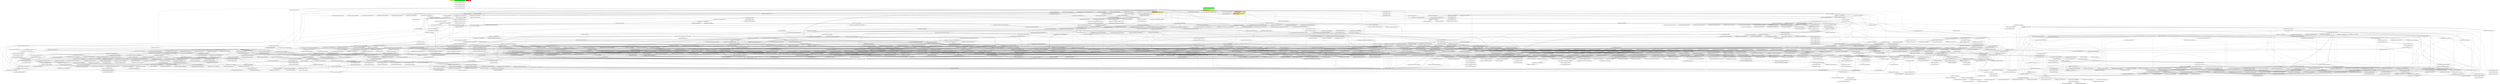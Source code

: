 digraph enhanced {
	"ochiai" [style=striped shape=box fillcolor="yellow"];
	"d4" [style=striped shape=box fillcolor="yellow"];
	"com.google.javascript.jscomp.InlineCostEstimatorTest#31" [style=striped shape=box fillcolor="orange:yellow"];
	"com.google.javascript.jscomp.InlineFunctionsTest#2168" [style=striped shape=box fillcolor="green"];
	"com.google.javascript.jscomp.InlineCostEstimatorTest#67" [style=striped shape=box fillcolor="orange:yellow"];
	"com.google.javascript.jscomp.InlineCostEstimatorTest#44" [style=striped shape=box fillcolor="orange:yellow"];
	"method added" [style=striped shape=box fillcolor="red"];
	"com.google.javascript.jscomp.InlineCostEstimatorTest#38" [style=striped shape=box fillcolor="orange:yellow"];
	"com.google.javascript.jscomp.InlineCostEstimatorTest#48" [style=striped shape=box fillcolor="green"];
	"real" [style=striped shape=box fillcolor="red"];
	"com.google.common.collect.RegularImmutableMap$NonTerminalEntry#116" -> "com.google.common.collect.ImmutableEntry#34";
	"com.google.common.collect.RegularImmutableMap$TerminalEntry#134" -> "com.google.common.collect.ImmutableEntry#34";
	"com.google.common.collect.Maps#612" -> "com.google.common.collect.ImmutableEntry#34";
	"com.google.common.collect.RegularImmutableMap#98" -> "com.google.common.collect.RegularImmutableMap$NonTerminalEntry#116";
	"com.google.javascript.rhino.head.ast.AstNode#240" -> "com.google.javascript.rhino.head.ast.AstNode#203";
	"com.google.javascript.rhino.Node#1030" -> "com.google.javascript.rhino.Node#1030";
	"com.google.javascript.rhino.Node#1025" -> "com.google.javascript.rhino.Node#1030";
	"com.google.javascript.jscomp.AstValidator#156" -> "com.google.javascript.jscomp.AstValidator#374";
	"com.google.javascript.jscomp.Normalize$PropagateConstantAnnotationsOverVars#232" -> "com.google.javascript.jscomp.NodeTraversal#222";
	"com.google.javascript.jscomp.Normalize#122" -> "com.google.javascript.jscomp.NodeTraversal#222";
	"com.google.javascript.jscomp.NodeTraversal#454" -> "com.google.javascript.jscomp.NodeTraversal#222";
	"com.google.javascript.jscomp.NodeTraversal#463" -> "com.google.javascript.jscomp.NodeTraversal#222";
	"com.google.javascript.jscomp.Normalize$VerifyConstants#285" -> "com.google.javascript.jscomp.NodeTraversal#463";
	"com.google.javascript.jscomp.InlineCostEstimatorTest#31" -> "com.google.javascript.jscomp.Compiler#2069";
	"com.google.javascript.jscomp.Compiler#2081" -> "com.google.javascript.jscomp.Compiler#2069";
	"com.google.javascript.jscomp.CompilerTestCase#735" -> "com.google.javascript.jscomp.Compiler#2069";
	"com.google.javascript.rhino.jstype.JSTypeRegistry#248" -> "com.google.javascript.rhino.jstype.BooleanType#53" [style=bold];
	"com.google.javascript.rhino.jstype.FunctionType#359" -> "com.google.javascript.rhino.jstype.PrototypeObjectType#106";
	"com.google.javascript.rhino.head.Parser#332" -> "com.google.javascript.rhino.head.TokenStream#318" [style=bold];
	"com.google.javascript.rhino.head.Context#415" -> "com.google.javascript.rhino.head.ContextFactory#502" [style=bold];
	"com.google.javascript.rhino.head.ast.FunctionCall#109" -> "com.google.javascript.rhino.head.ast.FunctionCall#126";
	"com.google.javascript.rhino.head.Parser#551" -> "com.google.javascript.rhino.head.ast.AstRoot#70" [style=bold];
	"com.google.javascript.rhino.Node#1030" -> "com.google.javascript.rhino.Node#936";
	"com.google.javascript.rhino.jstype.JSTypeRegistry#248" -> "com.google.javascript.rhino.jstype.AllType#53" [style=bold];
	"com.google.javascript.rhino.head.ast.Scope#222" -> "com.google.javascript.rhino.head.ast.Symbol#97" [style=bold];
	"com.google.javascript.jscomp.CodePrinter$CompactCodePrinter#402" -> "com.google.javascript.jscomp.CodePrinter$CompactCodePrinter#434" [style=bold];
	"com.google.javascript.jscomp.parsing.IRFactory$TransformDispatcher#390" -> "com.google.javascript.jscomp.parsing.IRFactory$TransformDispatcher#390";
	"com.google.javascript.jscomp.parsing.TypeSafeDispatcher#121" -> "com.google.javascript.jscomp.parsing.IRFactory$TransformDispatcher#390";
	"com.google.javascript.jscomp.parsing.IRFactory#137" -> "com.google.javascript.jscomp.parsing.IRFactory$TransformDispatcher#390";
	"com.google.javascript.rhino.head.CompilerEnvirons#67" -> "com.google.javascript.rhino.head.Context#1847" [style=bold];
	"com.google.javascript.jscomp.SourceFile$Preloaded#422" -> "com.google.javascript.jscomp.SourceFile#81";
	"com.google.javascript.jscomp.Normalize$FindExposeAnnotations#168" -> "com.google.javascript.rhino.Node#2353";
	"com.google.javascript.jscomp.parsing.IRFactory$TransformDispatcher#390" -> "com.google.javascript.jscomp.parsing.IRFactory$TransformDispatcher#393";
	"com.google.javascript.jscomp.Normalize$FindExposeAnnotations#164" -> "com.google.javascript.jscomp.Normalize$FindExposeAnnotations#164";
	"com.google.javascript.jscomp.Normalize#122" -> "com.google.javascript.jscomp.Normalize$FindExposeAnnotations#164";
	"com.google.javascript.jscomp.InlineCostEstimatorTest#38" -> "com.google.javascript.jscomp.CodePrinter$Builder#564";
	"com.google.javascript.jscomp.Compiler#1750" -> "com.google.javascript.jscomp.CodePrinter$Builder#564";
	"com.google.common.collect.RegularImmutableMap#48" -> "com.google.common.collect.RegularImmutableMap$NonTerminalEntry#121";
	"com.google.common.collect.RegularImmutableMap#143" -> "com.google.common.collect.RegularImmutableMap$NonTerminalEntry#121";
	"com.google.javascript.jscomp.Normalize#693" -> "com.google.javascript.jscomp.NodeTraversal#230";
	"com.google.javascript.jscomp.NodeTraversal#222" -> "com.google.javascript.jscomp.NodeTraversal#230";
	"com.google.javascript.jscomp.parsing.IRFactory#387" -> "com.google.javascript.jscomp.parsing.TypeSafeDispatcher#121" [style=bold];
	"com.google.javascript.rhino.head.TokenStream#318" -> "com.google.javascript.rhino.head.TokenStream#1307" [style=bold];
	"com.google.javascript.rhino.head.Parser#3428" -> "com.google.javascript.rhino.head.TokenStream#302" [style=bold];
	"com.google.javascript.jscomp.NodeTraversal#478" -> "com.google.javascript.jscomp.NodeTraversal#478";
	"com.google.javascript.jscomp.NodeTraversal#511" -> "com.google.javascript.jscomp.NodeTraversal#478";
	"com.google.javascript.jscomp.NodeTraversal#289" -> "com.google.javascript.jscomp.NodeTraversal#478";
	"com.google.javascript.jscomp.NodeTraversal#273" -> "com.google.javascript.jscomp.NodeTraversal#478";
	"com.google.javascript.jscomp.Scope#621" -> "com.google.javascript.jscomp.Scope#614";
	"com.google.javascript.rhino.head.Parser#2808" -> "com.google.javascript.rhino.head.TokenStream#305";
	"com.google.javascript.rhino.head.Parser#940" -> "com.google.javascript.rhino.head.Parser#980" [style=bold];
	"com.google.javascript.jscomp.parsing.IRFactory$TransformDispatcher#390" -> "com.google.javascript.rhino.head.ast.FunctionNode#221";
	"com.google.common.collect.HashMultiset#72" -> "com.google.common.collect.AbstractMapBasedMultiset#62";
	"com.google.javascript.jscomp.DefinitionsRemover#42" -> "com.google.javascript.jscomp.DefinitionsRemover$VarDefinition#373";
	"com.google.javascript.rhino.Node#1016" -> "com.google.javascript.rhino.Node#1025" [style=bold];
	"com.google.javascript.jscomp.AstValidator#156" -> "com.google.javascript.jscomp.AstValidator#597";
	"com.google.javascript.jscomp.CodePrinter#691" -> "com.google.javascript.jscomp.CodePrinter$CompactCodePrinter#402";
	"com.google.javascript.jscomp.Compiler#1750" -> "com.google.javascript.jscomp.CodePrinter$Builder#573";
	"com.google.javascript.rhino.head.Parser#781" -> "com.google.javascript.rhino.head.Parser#717";
	"com.google.javascript.jscomp.CodeGenerator#801" -> "com.google.javascript.rhino.Node#2381";
	"com.google.javascript.jscomp.CodeGenerator#86" -> "com.google.javascript.rhino.Node#2381";
	"com.google.javascript.jscomp.InlineFunctions#428" -> "com.google.javascript.rhino.Node#2381";
	"com.google.javascript.jscomp.NodeUtil#3006" -> "com.google.javascript.rhino.Node#2381";
	"com.google.javascript.jscomp.Normalize$NormalizeStatements#618" -> "com.google.javascript.rhino.Node#2381";
	"com.google.javascript.jscomp.NodeUtil#1518" -> "com.google.javascript.rhino.Node#2381";
	"com.google.javascript.jscomp.MarkNoSideEffectCalls$GatherNoSideEffectFunctions#121" -> "com.google.javascript.rhino.Node#2381";
	"com.google.javascript.jscomp.parsing.ParserRunner#109" -> "com.google.javascript.rhino.head.CompilerEnvirons#129" [style=bold];
	"com.google.common.collect.AbstractMultimap$WrappedCollection$WrappedIterator#524" -> "com.google.common.collect.LinkedHashMultimap$SetDecorator$1#227";
	"com.google.javascript.jscomp.Normalize#122" -> "com.google.javascript.jscomp.AbstractCompiler#183";
	"com.google.javascript.jscomp.Normalize$NormalizeStatements#382" -> "com.google.javascript.jscomp.AbstractCompiler#183";
	"com.google.javascript.jscomp.InlineFunctions#114" -> "com.google.javascript.jscomp.AbstractCompiler#183";
	"com.google.javascript.jscomp.SimpleDefinitionFinder$UseSiteGatheringCallback#275" -> "com.google.javascript.jscomp.NodeTraversal#440";
	"com.google.javascript.jscomp.InlineFunctions$FindCandidateFunctions#176" -> "com.google.javascript.jscomp.NodeTraversal#440";
	"com.google.javascript.jscomp.SimpleDefinitionFinder$DefinitionGatheringCallback#161" -> "com.google.javascript.jscomp.NodeTraversal#440";
	"com.google.javascript.jscomp.InlineFunctions$FindCandidatesReferences#487" -> "com.google.javascript.jscomp.NodeTraversal#440";
	"com.google.common.collect.LinkedHashMultimap$SetDecorator#221" -> "com.google.common.collect.LinkedHashMultimap$SetDecorator$1#222" [style=bold];
	"com.google.javascript.rhino.Node#943" -> "com.google.javascript.rhino.Node#953" [style=bold];
	"com.google.javascript.jscomp.SyntacticScopeCreator#234" -> "com.google.javascript.jscomp.Scope#621";
	"com.google.javascript.rhino.head.Parser#1867" -> "com.google.javascript.rhino.head.ast.VariableDeclaration#115" [style=bold];
	"com.google.javascript.rhino.head.TokenStream#318" -> "com.google.javascript.rhino.head.TokenStream#1312";
	"com.google.javascript.rhino.head.TokenStream#1307" -> "com.google.javascript.rhino.head.TokenStream#1312";
	"com.google.javascript.jscomp.InlineFunctions$FindCandidateFunctions#154" -> "com.google.javascript.jscomp.InlineFunctions$FindCandidateFunctions#154";
	"com.google.javascript.jscomp.InlineFunctions#114" -> "com.google.javascript.jscomp.InlineFunctions$FindCandidateFunctions#154";
	"com.google.javascript.rhino.head.Parser#2509" -> "com.google.javascript.rhino.head.ast.FunctionCall#146";
	"com.google.javascript.rhino.jstype.JSTypeRegistry#248" -> "com.google.javascript.rhino.jstype.StringType#53" [style=bold];
	"com.google.javascript.rhino.head.ast.ScriptNode#278" -> "com.google.javascript.rhino.head.ast.Symbol#77" [style=bold];
	"com.google.javascript.jscomp.parsing.Config#90" -> "com.google.common.collect.ImmutableMap#318" [style=bold];
	"com.google.common.collect.AbstractMapEntry#56" -> "com.google.common.collect.ImmutableEntry#44";
	"com.google.common.collect.RegularImmutableMap#48" -> "com.google.common.collect.ImmutableEntry#44";
	"com.google.common.collect.RegularImmutableMap#143" -> "com.google.common.collect.ImmutableEntry#44";
	"com.google.javascript.jscomp.SuppressDocWarningsGuard#40" -> "com.google.common.collect.ImmutableEntry#44";
	"com.google.common.collect.ImmutableMap$Builder#189" -> "com.google.common.collect.ImmutableEntry#44";
	"com.google.javascript.jscomp.Compiler#1750" -> "com.google.javascript.jscomp.CodePrinter$Builder#582";
	"com.google.javascript.jscomp.AstValidator#359" -> "com.google.javascript.jscomp.AstValidator#367";
	"com.google.javascript.rhino.jstype.JSTypeRegistry#956" -> "com.google.javascript.rhino.jstype.AllType#58" [style=bold];
	"com.google.common.collect.AbstractMapEntry#56" -> "com.google.common.collect.ImmutableEntry#40";
	"com.google.common.collect.RegularImmutableMap#48" -> "com.google.common.collect.ImmutableEntry#40";
	"com.google.common.collect.RegularImmutableMap#143" -> "com.google.common.collect.ImmutableEntry#40";
	"com.google.javascript.jscomp.SuppressDocWarningsGuard#40" -> "com.google.common.collect.ImmutableEntry#40";
	"com.google.common.collect.ImmutableMap$Builder#189" -> "com.google.common.collect.ImmutableEntry#40";
	"com.google.javascript.jscomp.MarkNoSideEffectCalls#59" -> "com.google.javascript.jscomp.NodeTraversal#454";
	"com.google.javascript.jscomp.SimpleDefinitionFinder#104" -> "com.google.javascript.jscomp.NodeTraversal#454";
	"com.google.javascript.jscomp.Normalize#122" -> "com.google.javascript.jscomp.NodeTraversal#454";
	"com.google.javascript.jscomp.LineNumberCheck#52" -> "com.google.javascript.jscomp.NodeTraversal#454";
	"com.google.javascript.jscomp.PrepareAst#58" -> "com.google.javascript.jscomp.NodeTraversal#454";
	"com.google.javascript.jscomp.InlineFunctions#114" -> "com.google.javascript.jscomp.NodeTraversal#454";
	"com.google.javascript.rhino.head.TokenStream#318" -> "com.google.javascript.rhino.head.ScriptRuntime#441";
	"com.google.javascript.rhino.head.Parser#980" -> "com.google.javascript.rhino.head.Parser#1801";
	"com.google.javascript.rhino.Node#936" -> "com.google.javascript.rhino.Node#943";
	"com.google.javascript.jscomp.NodeTraversal#478" -> "com.google.javascript.jscomp.InlineFunctions$FindCandidateFunctions#162";
	"com.google.javascript.rhino.Node#1623" -> "com.google.javascript.rhino.Node#700";
	"com.google.common.collect.AbstractMultimap$WrappedCollection$WrappedIterator#530" -> "com.google.common.collect.LinkedHashMultimap$SetDecorator$1#231";
	"com.google.javascript.rhino.jstype.PrototypeObjectType#106" -> "com.google.javascript.rhino.jstype.PrototypeObjectType#115";
	"com.google.javascript.rhino.jstype.InstanceObjectType#60" -> "com.google.javascript.rhino.jstype.PrototypeObjectType#115";
	"com.google.javascript.rhino.jstype.JSTypeRegistry#248" -> "com.google.javascript.rhino.jstype.PrototypeObjectType#115";
	"com.google.javascript.rhino.jstype.FunctionType#133" -> "com.google.javascript.rhino.jstype.PrototypeObjectType#115";
	"com.google.javascript.rhino.jstype.FunctionType#310" -> "com.google.javascript.rhino.jstype.PrototypeObjectType#115";
	"com.google.javascript.jscomp.Compiler#456" -> "com.google.javascript.jscomp.JSModule#205";
	"com.google.javascript.jscomp.Compiler#410" -> "com.google.javascript.jscomp.JSModule#205";
	"com.google.javascript.jscomp.Compiler#432" -> "com.google.javascript.jscomp.JSModule#205";
	"com.google.javascript.jscomp.NodeTraversal#478" -> "com.google.javascript.jscomp.InlineFunctions$FindCandidateFunctions#167";
	"com.google.javascript.jscomp.CodeGenerator#86" -> "com.google.javascript.jscomp.CodePrinter$MappedCodePrinter#91" [style=bold];
	"com.google.javascript.jscomp.InlineFunctions#114" -> "com.google.common.collect.Sets#210";
	"com.google.common.collect.HashMultiset#34" -> "com.google.common.collect.AbstractMapBasedMultiset#209";
	"com.google.javascript.jscomp.AstValidator#156" -> "com.google.javascript.jscomp.AstValidator#359";
	"com.google.javascript.rhino.head.ast.Symbol#68" -> "com.google.javascript.rhino.head.ast.Symbol#84" [style=bold];
	"com.google.javascript.jscomp.parsing.ParserRunner#109" -> "com.google.javascript.rhino.head.CompilerEnvirons#143" [style=bold];
	"com.google.javascript.jscomp.AstValidator#345" -> "com.google.javascript.jscomp.AstValidator#333";
	"com.google.javascript.jscomp.AstValidator#326" -> "com.google.javascript.jscomp.AstValidator#333";
	"com.google.javascript.rhino.head.ast.ScriptNode#85" -> "com.google.javascript.rhino.head.ast.Scope#73" [style=bold];
	"com.google.common.collect.RegularImmutableMap#48" -> "com.google.common.collect.RegularImmutableMap$TerminalEntry#138";
	"com.google.common.collect.RegularImmutableMap#143" -> "com.google.common.collect.RegularImmutableMap$TerminalEntry#138";
	"com.google.javascript.jscomp.parsing.Config#90" -> "com.google.common.collect.ImmutableMap$Builder#207" [style=bold];
	"com.google.common.collect.HashMultiset#34" -> "com.google.common.collect.AbstractMapBasedMultiset#87";
	"com.google.common.collect.RegularImmutableMap#98" -> "com.google.common.collect.RegularImmutableMap$TerminalEntry#134" [style=bold];
	"com.google.common.collect.Sets#210" -> "com.google.common.collect.Collections2#341";
	"com.google.common.collect.Lists#117" -> "com.google.common.collect.Collections2#341";
	"com.google.javascript.rhino.head.Parser#2912" -> "com.google.javascript.rhino.head.CompilerEnvirons#148";
	"com.google.javascript.rhino.jstype.FunctionParamBuilder#95" -> "com.google.javascript.rhino.jstype.JSTypeRegistry#956";
	"com.google.javascript.rhino.jstype.FunctionParamBuilder#80" -> "com.google.javascript.rhino.jstype.JSTypeRegistry#956";
	"com.google.javascript.jscomp.MarkNoSideEffectCalls#59" -> "com.google.javascript.jscomp.MarkNoSideEffectCalls$SetNoSideEffectCallProperty#171" [style=bold];
	"com.google.common.collect.ForwardingCollection#54" -> "com.google.common.collect.ForwardingObject#56";
	"com.google.javascript.jscomp.Normalize$NormalizeStatements#382" -> "com.google.javascript.jscomp.Normalize$NormalizeStatements#455";
	"com.google.javascript.jscomp.InlineFunctions$FindCandidateFunctions#167" -> "com.google.javascript.jscomp.InlineFunctions$FindCandidateFunctions#176" [style=bold];
	"com.google.javascript.jscomp.Tracer#235" -> "com.google.javascript.jscomp.Tracer#959";
	"com.google.javascript.jscomp.Tracer#408" -> "com.google.javascript.jscomp.Tracer#959";
	"com.google.javascript.rhino.jstype.JSType#1149" -> "com.google.javascript.rhino.jstype.BooleanType#103";
	"com.google.javascript.rhino.jstype.ObjectType#493" -> "com.google.common.collect.Iterators$1#63";
	"com.google.javascript.jscomp.parsing.ParserRunner#109" -> "com.google.javascript.rhino.head.Context#390" [style=bold];
	"com.google.javascript.jscomp.InlineFunctions$FindCandidatesReferences#471" -> "com.google.javascript.jscomp.InlineFunctions$CallVisitor#382" [style=bold];
	"com.google.javascript.jscomp.NodeTraversal#478" -> "com.google.javascript.jscomp.MarkNoSideEffectCalls$SetNoSideEffectCallProperty#177";
	"com.google.javascript.jscomp.AstValidator#390" -> "com.google.javascript.jscomp.AstValidator#326";
	"com.google.javascript.jscomp.AstValidator#339" -> "com.google.javascript.jscomp.AstValidator#326";
	"com.google.javascript.jscomp.CodeConsumer#154" -> "com.google.javascript.jscomp.CodePrinter$CompactCodePrinter#465";
	"com.google.javascript.rhino.head.CompilerEnvirons#67" -> "com.google.javascript.rhino.head.CompilerEnvirons#97";
	"com.google.common.collect.AbstractMultiset$EntrySet#177" -> "com.google.common.collect.AbstractMapBasedMultiset#92" [style=bold];
	"com.google.javascript.jscomp.parsing.IRFactory#81" -> "com.google.javascript.jscomp.parsing.IRFactory#1149";
	"com.google.javascript.jscomp.AstValidator#359" -> "com.google.javascript.jscomp.AstValidator#345" [style=bold];
	"com.google.javascript.rhino.jstype.BooleanType#103" -> "com.google.javascript.rhino.jstype.BooleanType#108" [style=bold];
	"com.google.javascript.rhino.head.ScriptRuntime$DefaultMessageProvider#3675" -> "com.google.javascript.rhino.head.Context#376" [style=bold];
	"com.google.javascript.jscomp.Compiler#1237" -> "com.google.javascript.jscomp.Compiler#2094";
	"com.google.javascript.jscomp.CompilerTestCase#958" -> "com.google.javascript.jscomp.Compiler#2094";
	"com.google.common.collect.RegularImmutableMap$EntrySet#202" -> "com.google.common.collect.RegularImmutableMap#36";
	"com.google.javascript.jscomp.SuppressDocWarningsGuard#40" -> "com.google.common.collect.RegularImmutableMap#35";
	"com.google.common.collect.RegularImmutableMap#35" -> "com.google.common.collect.RegularImmutableMap#35";
	"com.google.common.collect.ImmutableMap$Builder#189" -> "com.google.common.collect.RegularImmutableMap#35";
	"com.google.javascript.jscomp.InlineCostEstimatorTest#31" -> "com.google.javascript.jscomp.Compiler#198";
	"com.google.javascript.jscomp.CompilerTestCase#1058" -> "com.google.javascript.jscomp.Compiler#198";
	"com.google.javascript.rhino.jstype.ObjectType#493" -> "com.google.javascript.rhino.jstype.PrototypeObjectType#535";
	"com.google.javascript.jscomp.SyntacticScopeCreator#69" -> "com.google.javascript.jscomp.Scope#411";
	"com.google.javascript.rhino.head.Parser#1867" -> "com.google.javascript.rhino.head.ast.VariableDeclaration#104";
	"com.google.javascript.jscomp.ComposeWarningsGuard$GuardComparator#52" -> "com.google.javascript.jscomp.ComposeWarningsGuard$GuardComparator#63";
	"com.google.javascript.jscomp.NodeTraversal#440" -> "com.google.javascript.jscomp.NodeTraversal#433";
	"com.google.javascript.rhino.head.Parser#2808" -> "com.google.javascript.rhino.head.Parser#781";
	"com.google.javascript.rhino.jstype.UnionType#82" -> "com.google.common.collect.RegularImmutableList#170" [style=bold];
	"com.google.javascript.rhino.head.Parser#1987" -> "com.google.javascript.rhino.head.ast.Symbol#68" [style=bold];
	"com.google.javascript.jscomp.InlineFunctions$FindCandidatesReferences#478" -> "com.google.javascript.jscomp.InlineFunctions$CallVisitor#390" [style=bold];
	"com.google.javascript.jscomp.AstValidator#156" -> "com.google.javascript.jscomp.AstValidator#339";
	"com.google.javascript.rhino.head.Parser#2414" -> "com.google.javascript.rhino.head.Parser#2071";
	"com.google.javascript.rhino.head.Parser#2053" -> "com.google.javascript.rhino.head.Parser#2071";
	"com.google.javascript.rhino.head.Parser#1867" -> "com.google.javascript.rhino.head.Parser#2071";
	"com.google.javascript.jscomp.parsing.IRFactory$TransformDispatcher#390" -> "com.google.javascript.rhino.Node#2189";
	"com.google.javascript.jscomp.CodeGenerator#801" -> "com.google.javascript.rhino.Node#2189";
	"com.google.javascript.jscomp.CodeGenerator#1146" -> "com.google.javascript.rhino.Node#2189";
	"com.google.javascript.jscomp.NodeTraversal#511" -> "com.google.javascript.rhino.Node#2189";
	"com.google.javascript.jscomp.NodeUtil#1699" -> "com.google.javascript.rhino.Node#2189";
	"com.google.javascript.jscomp.CodeGenerator#1132" -> "com.google.javascript.rhino.Node#2189";
	"com.google.javascript.jscomp.parsing.IRFactory#222" -> "com.google.javascript.rhino.Node#2189";
	"com.google.javascript.jscomp.NodeUtil$MatchShallowStatement#2616" -> "com.google.javascript.rhino.Node#2189";
	"com.google.javascript.jscomp.AstValidator#374" -> "com.google.javascript.jscomp.AstValidator#791";
	"com.google.javascript.jscomp.AstValidator#463" -> "com.google.javascript.jscomp.AstValidator#791";
	"com.google.javascript.jscomp.AstValidator#390" -> "com.google.javascript.jscomp.AstValidator#791";
	"com.google.javascript.jscomp.NodeUtil#2195" -> "com.google.javascript.jscomp.NodeUtil$MatchNodeType#2577";
	"com.google.javascript.jscomp.NodeUtil#2629" -> "com.google.javascript.jscomp.NodeUtil$MatchNodeType#2577";
	"com.google.javascript.jscomp.parsing.IRFactory#171" -> "com.google.javascript.rhino.Node#1095";
	"com.google.javascript.jscomp.JsAst#85" -> "com.google.javascript.rhino.Node#1095";
	"com.google.javascript.jscomp.NodeUtil#3006" -> "com.google.javascript.rhino.Node#2181";
	"com.google.javascript.jscomp.NodeUtil#1545" -> "com.google.javascript.rhino.Node#2181";
	"com.google.javascript.jscomp.NodeUtil#2815" -> "com.google.javascript.rhino.Node#2181";
	"com.google.javascript.jscomp.DefinitionsRemover#42" -> "com.google.javascript.rhino.Node#2181";
	"com.google.javascript.jscomp.NodeUtil#2662" -> "com.google.javascript.jscomp.NodeUtil$MatchNodeType#2574";
	"com.google.javascript.jscomp.NodeUtil#2685" -> "com.google.javascript.jscomp.NodeUtil$MatchNodeType#2574";
	"com.google.javascript.rhino.head.Parser#2509" -> "com.google.javascript.rhino.head.ast.FunctionCall#109";
	"com.google.javascript.rhino.testing.BaseJSTypeTestCase#229" -> "com.google.javascript.rhino.jstype.JSTypeRegistry#978";
	"com.google.javascript.jscomp.parsing.IRFactory$TransformDispatcher#390" -> "com.google.javascript.rhino.head.ast.FunctionCall#100";
	"com.google.javascript.jscomp.ComposeWarningsGuard$GuardComparator#52" -> "com.google.javascript.jscomp.ComposeWarningsGuard$GuardComparator#57" [style=bold];
	"com.google.javascript.rhino.IR#415" -> "com.google.javascript.rhino.Node#513";
	"com.google.javascript.jscomp.ComposeWarningsGuard#79" -> "com.google.javascript.jscomp.ComposeWarningsGuard$GuardComparator#52";
	"com.google.javascript.jscomp.ComposeWarningsGuard#88" -> "com.google.javascript.jscomp.ComposeWarningsGuard$GuardComparator#52";
	"com.google.javascript.jscomp.parsing.IRFactory#1352" -> "com.google.javascript.rhino.Node#517";
	"com.google.javascript.rhino.jstype.FunctionParamBuilder#135" -> "com.google.javascript.rhino.Node#517";
	"com.google.javascript.jscomp.CodePrinter$CompactCodePrinter#434" -> "com.google.javascript.jscomp.CodePrinter$MappedCodePrinter#60";
	"com.google.javascript.jscomp.NodeTraversal#478" -> "com.google.javascript.jscomp.Normalize$FindExposeAnnotations#168";
	"com.google.javascript.jscomp.parsing.ParserRunner#109" -> "com.google.javascript.rhino.head.Parser#512";
	"com.google.javascript.jscomp.AstValidator#84" -> "com.google.javascript.jscomp.AstValidator#306" [style=bold];
	"com.google.javascript.jscomp.CodeConsumer#154" -> "com.google.javascript.jscomp.CodePrinter$CompactCodePrinter#444";
	"com.google.javascript.jscomp.CodeConsumer#182" -> "com.google.javascript.jscomp.CodePrinter$CompactCodePrinter#444";
	"com.google.javascript.jscomp.CodeConsumer#77" -> "com.google.javascript.jscomp.CodePrinter$CompactCodePrinter#444";
	"com.google.javascript.jscomp.CodeConsumer#81" -> "com.google.javascript.jscomp.CodePrinter$CompactCodePrinter#444";
	"com.google.javascript.jscomp.CodeConsumer#207" -> "com.google.javascript.jscomp.CodePrinter$CompactCodePrinter#444";
	"com.google.common.collect.Multisets#829" -> "com.google.common.collect.AbstractMapBasedMultiset$1#99" [style=bold];
	"com.google.javascript.jscomp.RhinoErrorReporter#70" -> "com.google.common.collect.ImmutableMap#106" [style=bold];
	"com.google.common.collect.AbstractMapBasedMultiset#92" -> "com.google.common.collect.AbstractMapBasedMultiset$1#94" [style=bold];
	"com.google.javascript.rhino.jstype.JSTypeRegistry#248" -> "com.google.javascript.rhino.jstype.ErrorFunctionType#51" [style=bold];
	"com.google.javascript.jscomp.parsing.IRFactory#181" -> "com.google.javascript.rhino.head.ast.AstRoot#78";
	"com.google.javascript.jscomp.NodeUtil$MatchNodeType#2574" -> "com.google.javascript.jscomp.NodeUtil$MatchNodeType#2583" [style=bold];
	"com.google.javascript.rhino.IR#103" -> "com.google.javascript.rhino.IR#472";
	"com.google.javascript.jscomp.NodeTraversal#478" -> "com.google.javascript.jscomp.NodeTraversal#654";
	"com.google.javascript.rhino.IR#423" -> "com.google.javascript.rhino.Node#505";
	"com.google.javascript.rhino.head.ast.ExpressionStatement#122" -> "com.google.javascript.rhino.head.ast.AstNode#616";
	"com.google.javascript.jscomp.parsing.IRFactory$TransformDispatcher#390" -> "com.google.javascript.rhino.head.ast.AstNode#616";
	"com.google.javascript.jscomp.parsing.IRFactory#324" -> "com.google.javascript.rhino.head.ast.AstNode#616";
	"com.google.javascript.rhino.head.ast.AstNode#616" -> "com.google.javascript.rhino.head.ast.AstNode#616";
	"com.google.javascript.jscomp.Compiler#2094" -> "com.google.javascript.jscomp.Compiler#2081";
	"com.google.javascript.jscomp.JsAst#85" -> "com.google.javascript.jscomp.Compiler#2081";
	"com.google.javascript.jscomp.CodePrinter$CompactCodePrinter#491" -> "com.google.javascript.jscomp.CodePrinter$CompactCodePrinter#453";
	"com.google.javascript.jscomp.parsing.IRFactory#81" -> "com.google.javascript.jscomp.parsing.IRFactory#1352";
	"com.google.javascript.jscomp.CodeGenerator#86" -> "com.google.javascript.jscomp.CodeConsumer#211";
	"com.google.javascript.jscomp.CodePrinter#35" -> "com.google.javascript.jscomp.CodePrinter#691" [style=bold];
	"com.google.javascript.jscomp.AstValidator#68" -> "com.google.javascript.jscomp.AstValidator#775";
	"com.google.javascript.jscomp.AstValidator#597" -> "com.google.javascript.jscomp.AstValidator#775";
	"com.google.javascript.jscomp.AstValidator#345" -> "com.google.javascript.jscomp.AstValidator#775";
	"com.google.javascript.jscomp.AstValidator#474" -> "com.google.javascript.jscomp.AstValidator#775";
	"com.google.javascript.jscomp.AstValidator#638" -> "com.google.javascript.jscomp.AstValidator#775";
	"com.google.javascript.jscomp.AstValidator#359" -> "com.google.javascript.jscomp.AstValidator#775";
	"com.google.javascript.jscomp.AstValidator#744" -> "com.google.javascript.jscomp.AstValidator#775";
	"com.google.javascript.jscomp.AstValidator#339" -> "com.google.javascript.jscomp.AstValidator#775";
	"com.google.javascript.jscomp.Compiler#1000" -> "com.google.javascript.rhino.InputId#61";
	"com.google.javascript.jscomp.Compiler#1035" -> "com.google.javascript.rhino.InputId#61";
	"com.google.common.collect.ImmutableMap#106" -> "com.google.common.collect.ImmutableMap#139";
	"com.google.common.collect.ImmutableMap$Builder#178" -> "com.google.common.collect.ImmutableMap#139";
	"com.google.common.collect.ImmutableMap#240" -> "com.google.common.collect.ImmutableMap#139";
	"com.google.javascript.jscomp.Normalize$NormalizeStatements#382" -> "com.google.javascript.jscomp.Normalize$NormalizeStatements#415";
	"com.google.javascript.rhino.jstype.JSTypeRegistry#248" -> "com.google.javascript.rhino.jstype.JSTypeRegistry#994";
	"com.google.javascript.rhino.jstype.JSTypeRegistry#978" -> "com.google.javascript.rhino.jstype.JSTypeRegistry#994";
	"com.google.javascript.jscomp.SuppressDocWarningsGuard#40" -> "com.google.javascript.jscomp.DiagnosticGroupWarningsGuard#33";
	"com.google.javascript.jscomp.Compiler#243" -> "com.google.javascript.jscomp.DiagnosticGroupWarningsGuard#33";
	"com.google.javascript.jscomp.CompilerOptions#1048" -> "com.google.javascript.jscomp.DiagnosticGroupWarningsGuard#33";
	"com.google.javascript.jscomp.parsing.ParserRunner#109" -> "com.google.javascript.rhino.head.CompilerEnvirons#50";
	"com.google.common.collect.AbstractMultimap$WrappedCollection#422" -> "com.google.common.collect.AbstractMultimap#88";
	"com.google.common.collect.AbstractMultimap$WrappedCollection$WrappedIterator#503" -> "com.google.common.collect.AbstractMultimap#88";
	"com.google.javascript.jscomp.MakeDeclaredNamesUnique#77" -> "com.google.javascript.jscomp.NodeTraversal#624";
	"com.google.common.collect.ImmutableSet#145" -> "com.google.common.collect.ImmutableSet#161";
	"com.google.javascript.rhino.jstype.UnionTypeBuilder#248" -> "com.google.javascript.rhino.jstype.UnionType#82" [style=bold];
	"com.google.javascript.jscomp.AstValidator#76" -> "com.google.javascript.jscomp.AstValidator#84";
	"com.google.javascript.jscomp.AstValidator#278" -> "com.google.javascript.jscomp.AstValidator#767";
	"com.google.javascript.jscomp.AstValidator#345" -> "com.google.javascript.jscomp.AstValidator#767";
	"com.google.javascript.jscomp.AstValidator#367" -> "com.google.javascript.jscomp.AstValidator#767";
	"com.google.javascript.jscomp.AstValidator#374" -> "com.google.javascript.jscomp.AstValidator#767";
	"com.google.javascript.jscomp.AstValidator#463" -> "com.google.javascript.jscomp.AstValidator#767";
	"com.google.javascript.jscomp.AstValidator#474" -> "com.google.javascript.jscomp.AstValidator#767";
	"com.google.javascript.jscomp.AstValidator#390" -> "com.google.javascript.jscomp.AstValidator#767";
	"com.google.javascript.jscomp.AstValidator#480" -> "com.google.javascript.jscomp.AstValidator#767";
	"com.google.javascript.jscomp.AstValidator#68" -> "com.google.javascript.jscomp.AstValidator#767";
	"com.google.javascript.jscomp.AstValidator#638" -> "com.google.javascript.jscomp.AstValidator#767";
	"com.google.javascript.jscomp.AstValidator#84" -> "com.google.javascript.jscomp.AstValidator#767";
	"com.google.javascript.jscomp.AstValidator#76" -> "com.google.javascript.jscomp.AstValidator#767";
	"com.google.javascript.jscomp.AstValidator#359" -> "com.google.javascript.jscomp.AstValidator#767";
	"com.google.javascript.jscomp.AstValidator#339" -> "com.google.javascript.jscomp.AstValidator#767";
	"com.google.javascript.jscomp.parsing.IRFactory#81" -> "com.google.javascript.jscomp.parsing.IRFactory#1348";
	"com.google.javascript.jscomp.Compiler#347" -> "com.google.javascript.jscomp.Compiler#390" [style=bold];
	"com.google.javascript.jscomp.DiagnosticGroupWarningsGuard#45" -> "com.google.javascript.jscomp.DiagnosticGroup#117";
	"com.google.javascript.jscomp.NodeUtil#3006" -> "com.google.javascript.jscomp.NodeUtil#2046";
	"com.google.javascript.jscomp.NodeUtil#2800" -> "com.google.javascript.jscomp.NodeUtil#2046";
	"com.google.javascript.jscomp.Normalize$NormalizeStatements#415" -> "com.google.javascript.jscomp.NodeUtil#2046";
	"com.google.javascript.jscomp.DefinitionsRemover#42" -> "com.google.javascript.jscomp.NodeUtil#2046";
	"com.google.javascript.rhino.Node$ObjectPropListItem#320" -> "com.google.javascript.rhino.InputId#74";
	"com.google.javascript.jscomp.InlineFunctions#428" -> "com.google.javascript.rhino.Node#2197";
	"com.google.javascript.jscomp.MarkNoSideEffectCalls$SetNoSideEffectCallProperty#177" -> "com.google.javascript.rhino.Node#2197";
	"com.google.javascript.jscomp.NodeUtil#1937" -> "com.google.javascript.rhino.Node#2197";
	"com.google.javascript.jscomp.PrepareAst$PrepareAnnotations#165" -> "com.google.javascript.rhino.Node#2197";
	"com.google.common.base.Joiner#168" -> "com.google.common.base.Joiner#160";
	"com.google.javascript.jscomp.CompilerTestCase#735" -> "com.google.common.base.Joiner#160";
	"com.google.javascript.jscomp.parsing.Config#90" -> "com.google.common.collect.ImmutableMap#128" [style=bold];
	"com.google.javascript.jscomp.DiagnosticGroup#117" -> "com.google.javascript.jscomp.DiagnosticGroup#110";
	"com.google.javascript.jscomp.DiagnosticGroupWarningsGuard#50" -> "com.google.javascript.jscomp.DiagnosticGroup#110";
	"com.google.javascript.rhino.jstype.ObjectType#426" -> "com.google.javascript.rhino.jstype.PrototypeObjectType#174" [style=bold];
	"com.google.javascript.jscomp.CompilerTestCase#958" -> "com.google.common.base.Joiner#168";
	"com.google.javascript.jscomp.CompilerTestCase#735" -> "com.google.common.base.Joiner#168";
	"com.google.javascript.rhino.head.Parser#980" -> "com.google.javascript.rhino.head.Parser#1867";
	"com.google.javascript.rhino.jstype.PrototypeObjectType#445" -> "com.google.javascript.rhino.jstype.JSType#1016";
	"com.google.javascript.rhino.jstype.JSType#990" -> "com.google.javascript.rhino.jstype.JSType#1016";
	"com.google.javascript.jscomp.InlineFunctions$FindCandidateFunctions#167" -> "com.google.javascript.jscomp.NodeTraversal#635";
	"com.google.javascript.jscomp.MakeDeclaredNamesUnique#100" -> "com.google.javascript.jscomp.NodeTraversal#635";
	"com.google.javascript.jscomp.SimpleDefinitionFinder$DefinitionGatheringCallback#161" -> "com.google.javascript.jscomp.NodeTraversal#635";
	"com.google.javascript.jscomp.MakeDeclaredNamesUnique#77" -> "com.google.javascript.jscomp.NodeTraversal#635";
	"com.google.javascript.jscomp.Normalize$NormalizeStatements#500" -> "com.google.javascript.jscomp.Normalize$NormalizeStatements#641";
	"com.google.javascript.jscomp.RhinoErrorReporter#70" -> "com.google.javascript.rhino.ScriptRuntime#367";
	"com.google.javascript.jscomp.CodeConsumer#211" -> "com.google.javascript.jscomp.CodeConsumer#207";
	"com.google.javascript.jscomp.parsing.ParserRunner#109" -> "com.google.javascript.rhino.head.CompilerEnvirons#67" [style=bold];
	"com.google.javascript.jscomp.AstValidator#68" -> "com.google.javascript.jscomp.AstValidator#76";
	"com.google.javascript.jscomp.parsing.IRFactory#81" -> "com.google.javascript.jscomp.parsing.IRFactory#1356";
	"com.google.javascript.jscomp.NodeTraversal#635" -> "com.google.javascript.jscomp.NodeTraversal#639";
	"com.google.javascript.rhino.head.ast.ExpressionStatement#122" -> "com.google.javascript.rhino.head.ast.AstNode#268";
	"com.google.javascript.rhino.head.ast.FunctionNode#236" -> "com.google.javascript.rhino.head.ast.AstNode#268";
	"com.google.javascript.rhino.head.ast.VariableInitializer#110" -> "com.google.javascript.rhino.head.ast.AstNode#268";
	"com.google.javascript.rhino.head.ast.AstNode#292" -> "com.google.javascript.rhino.head.ast.AstNode#268";
	"com.google.javascript.rhino.head.ast.FunctionCall#89" -> "com.google.javascript.rhino.head.ast.AstNode#268";
	"com.google.javascript.rhino.head.ast.ReturnStatement#85" -> "com.google.javascript.rhino.head.ast.AstNode#268";
	"com.google.javascript.rhino.head.ast.UnaryExpression#134" -> "com.google.javascript.rhino.head.ast.AstNode#268";
	"com.google.javascript.rhino.head.ast.IfStatement#103" -> "com.google.javascript.rhino.head.ast.AstNode#268";
	"com.google.javascript.rhino.head.ast.VariableDeclaration#104" -> "com.google.javascript.rhino.head.ast.AstNode#268";
	"com.google.javascript.rhino.head.ast.IfStatement#86" -> "com.google.javascript.rhino.head.ast.AstNode#268";
	"com.google.javascript.rhino.head.ast.FunctionCall#126" -> "com.google.javascript.rhino.head.ast.AstNode#268";
	"com.google.javascript.rhino.head.Parser#551" -> "com.google.javascript.rhino.head.ast.AstNode#268";
	"com.google.javascript.rhino.head.ast.VariableInitializer#128" -> "com.google.javascript.rhino.head.ast.AstNode#268";
	"com.google.javascript.jscomp.CodeGenerator#968" -> "com.google.javascript.jscomp.CodeGenerator#1023";
	"com.google.javascript.jscomp.Compiler#347" -> "com.google.javascript.jscomp.Compiler#382" [style=bold];
	"com.google.javascript.rhino.jstype.NoType#65" -> "com.google.javascript.rhino.jstype.NoObjectType#67";
	"com.google.javascript.rhino.jstype.JSTypeRegistry#248" -> "com.google.javascript.rhino.jstype.NoObjectType#67";
	"com.google.javascript.jscomp.parsing.IRFactory#1356" -> "com.google.javascript.rhino.IR#423";
	"com.google.javascript.rhino.head.Parser#2454" -> "com.google.javascript.rhino.head.Parser#2509";
	"com.google.javascript.jscomp.parsing.IRFactory$TransformDispatcher#390" -> "com.google.javascript.rhino.head.ast.UnaryExpression#126";
	"com.google.javascript.rhino.head.Parser#1663" -> "com.google.javascript.rhino.head.Parser#1657" [style=bold];
	"com.google.javascript.rhino.head.ast.UnaryExpression#93" -> "com.google.javascript.rhino.head.ast.UnaryExpression#120" [style=bold];
	"com.google.common.collect.ImmutableMap$Builder#212" -> "com.google.common.collect.RegularImmutableMap#48";
	"com.google.common.collect.ImmutableMap#106" -> "com.google.common.collect.RegularImmutableMap#48";
	"com.google.common.collect.ImmutableMap#240" -> "com.google.common.collect.RegularImmutableMap#48";
	"com.google.common.collect.EmptyImmutableList#36" -> "com.google.common.collect.Iterators#80";
	"com.google.common.collect.AbstractMultiset#167" -> "com.google.common.collect.AbstractMultiset#186" [style=bold];
	"com.google.javascript.jscomp.AstValidator#156" -> "com.google.javascript.jscomp.AstValidator#744";
	"com.google.javascript.rhino.head.Parser#717" -> "com.google.javascript.rhino.head.ast.FunctionNode#272";
	"com.google.javascript.jscomp.CodingConventions$Proxy#88" -> "com.google.javascript.jscomp.CodingConventions$DefaultCodingConvention#277";
	"com.google.common.collect.Iterators#1057" -> "com.google.common.collect.Iterators$13#1057" [style=bold];
	"com.google.common.collect.ImmutableMap$Builder#207" -> "com.google.common.collect.ImmutableMap$Builder#212" [style=bold];
	"com.google.javascript.rhino.head.ast.AstNode#268" -> "com.google.javascript.rhino.head.ast.AstNode#252" [style=bold];
	"com.google.javascript.rhino.head.TokenStream#318" -> "com.google.javascript.rhino.head.TokenStream#124";
	"com.google.javascript.jscomp.Scope$Var#83" -> "com.google.javascript.jscomp.Scope$Var#132" [style=bold];
	"com.google.common.collect.AbstractMultiset$EntrySet#171" -> "com.google.common.collect.Multisets$EntrySet#740" [style=bold];
	"com.google.javascript.jscomp.CodeGenerator#801" -> "com.google.javascript.jscomp.CodeGenerator#862";
	"com.google.javascript.jscomp.CodeGenerator#86" -> "com.google.javascript.jscomp.CodePrinter$MappedCodePrinter#114" [style=bold];
	"com.google.javascript.jscomp.AstValidator#278" -> "com.google.javascript.jscomp.AstValidator#94";
	"com.google.javascript.jscomp.AstValidator#84" -> "com.google.javascript.jscomp.AstValidator#94";
	"com.google.common.collect.AbstractIndexedListIterator#68" -> "com.google.common.collect.UnmodifiableListIterator#34";
	"com.google.javascript.rhino.head.ast.AstNode#212" -> "com.google.javascript.rhino.head.ast.AstNode#259";
	"com.google.javascript.jscomp.Compiler#390" -> "com.google.common.collect.Iterators$13#1061";
	"com.google.javascript.jscomp.Compiler#323" -> "com.google.common.collect.Iterators$13#1061";
	"com.google.javascript.jscomp.CompilerInput#88" -> "com.google.javascript.jscomp.JsAst#43";
	"com.google.javascript.jscomp.CodeGenerator#86" -> "com.google.javascript.jscomp.NodeUtil#1164";
	"com.google.javascript.jscomp.CodeGenerator#884" -> "com.google.javascript.jscomp.NodeUtil#1164";
	"com.google.javascript.jscomp.Compiler#390" -> "com.google.common.collect.Iterators$13#1065";
	"com.google.javascript.jscomp.Compiler#323" -> "com.google.common.collect.Iterators$13#1065";
	"com.google.javascript.jscomp.LightweightMessageFormatter#50" -> "com.google.javascript.jscomp.AbstractMessageFormatter#32";
	"com.google.javascript.rhino.head.ast.UnaryExpression#93" -> "com.google.javascript.rhino.head.ast.AstNode#240";
	"com.google.javascript.rhino.head.CompilerEnvirons#67" -> "com.google.javascript.rhino.head.Context#1818" [style=bold];
	"com.google.javascript.rhino.head.Parser#781" -> "com.google.javascript.rhino.head.ast.FunctionNode#258";
	"com.google.javascript.jscomp.ErrorFormat$2#38" -> "com.google.javascript.jscomp.AbstractMessageFormatter#37";
	"com.google.javascript.jscomp.Normalize$NormalizeStatements#500" -> "com.google.javascript.jscomp.Normalize$NormalizeStatements#618" [style=bold];
	"com.google.common.collect.ImmutableSet$ArrayImmutableSet#397" -> "com.google.common.collect.ImmutableSet#365";
	"com.google.javascript.jscomp.parsing.IRFactory$TransformDispatcher#390" -> "com.google.javascript.rhino.head.ast.UnaryExpression#143";
	"com.google.javascript.jscomp.CompilerTestCase#185" -> "com.google.javascript.jscomp.GoogleCodingConvention#44";
	"com.google.javascript.jscomp.CodeGenerator#86" -> "com.google.javascript.jscomp.CodeGenerator#896";
	"com.google.common.collect.AbstractIndexedListIterator#68" -> "com.google.common.base.Preconditions#330";
	"com.google.javascript.jscomp.GoogleCodingConvention#44" -> "com.google.javascript.jscomp.GoogleCodingConvention#49" [style=bold];
	"com.google.javascript.jscomp.CompilerInput#116" -> "com.google.javascript.jscomp.JsAst#51";
	"com.google.javascript.jscomp.parsing.IRFactory$TransformDispatcher#390" -> "com.google.javascript.rhino.head.ast.FunctionNode#251";
	"com.google.javascript.jscomp.Compiler#1407" -> "com.google.javascript.jscomp.CompilerInput#116";
	"com.google.javascript.jscomp.Compiler#1237" -> "com.google.javascript.jscomp.CompilerInput#116";
	"com.google.javascript.jscomp.Compiler#1536" -> "com.google.javascript.jscomp.CompilerInput#116";
	"com.google.javascript.jscomp.Compiler#1365" -> "com.google.javascript.jscomp.CompilerInput#116";
	"com.google.javascript.jscomp.InlineFunctions#243" -> "com.google.javascript.jscomp.InlineFunctions#337" [style=bold];
	"com.google.javascript.rhino.head.Parser#551" -> "com.google.javascript.rhino.head.Parser#705";
	"com.google.javascript.rhino.head.Parser#635" -> "com.google.javascript.rhino.head.Parser#705";
	"com.google.javascript.rhino.head.ast.ExpressionStatement#122" -> "com.google.javascript.rhino.head.ast.AstNode#472";
	"com.google.javascript.rhino.head.ast.FunctionNode#236" -> "com.google.javascript.rhino.head.ast.AstNode#472";
	"com.google.javascript.rhino.head.ast.AstNode#292" -> "com.google.javascript.rhino.head.ast.AstNode#472";
	"com.google.javascript.rhino.head.ast.FunctionCall#89" -> "com.google.javascript.rhino.head.ast.AstNode#472";
	"com.google.javascript.rhino.head.ast.UnaryExpression#93" -> "com.google.javascript.rhino.head.ast.AstNode#472";
	"com.google.javascript.rhino.head.ast.NumberLiteral#100" -> "com.google.javascript.rhino.head.ast.AstNode#472";
	"com.google.javascript.rhino.head.ast.UnaryExpression#134" -> "com.google.javascript.rhino.head.ast.AstNode#472";
	"com.google.javascript.rhino.head.ast.IfStatement#103" -> "com.google.javascript.rhino.head.ast.AstNode#472";
	"com.google.javascript.rhino.head.ast.VariableDeclaration#104" -> "com.google.javascript.rhino.head.ast.AstNode#472";
	"com.google.javascript.rhino.head.ast.IfStatement#86" -> "com.google.javascript.rhino.head.ast.AstNode#472";
	"com.google.javascript.rhino.head.ast.FunctionCall#126" -> "com.google.javascript.rhino.head.ast.AstNode#472";
	"com.google.javascript.rhino.head.ast.StringLiteral#96" -> "com.google.javascript.rhino.head.ast.AstNode#472";
	"com.google.javascript.rhino.head.ast.Name#101" -> "com.google.javascript.rhino.head.ast.AstNode#472";
	"com.google.javascript.rhino.jstype.JSTypeRegistry#238" -> "com.google.javascript.rhino.jstype.JSTypeRegistry#562" [style=bold];
	"com.google.javascript.rhino.head.Parser#1090" -> "com.google.javascript.rhino.head.ast.AstNode#232";
	"com.google.javascript.rhino.head.ast.AstNode#240" -> "com.google.javascript.rhino.head.ast.AstNode#232";
	"com.google.javascript.rhino.head.ast.Name#84" -> "com.google.javascript.rhino.head.ast.AstNode#232";
	"com.google.javascript.rhino.head.ast.FunctionNode#236" -> "com.google.javascript.rhino.head.ast.AstNode#232";
	"com.google.javascript.rhino.head.Parser#781" -> "com.google.javascript.rhino.head.ast.AstNode#232";
	"com.google.javascript.rhino.head.Parser#551" -> "com.google.javascript.rhino.head.ast.AstNode#232";
	"com.google.javascript.rhino.head.ast.AstNode#292" -> "com.google.javascript.rhino.head.ast.AstNode#232";
	"com.google.javascript.rhino.head.Parser#2509" -> "com.google.javascript.rhino.head.ast.AstNode#232";
	"com.google.javascript.rhino.head.ast.NumberLiteral#70" -> "com.google.javascript.rhino.head.ast.AstNode#232";
	"com.google.javascript.rhino.head.ast.Name#101" -> "com.google.javascript.rhino.head.ast.AstNode#232";
	"com.google.javascript.rhino.head.Parser#635" -> "com.google.javascript.rhino.head.ast.AstNode#232";
	"com.google.javascript.rhino.head.Parser#1867" -> "com.google.javascript.rhino.head.ast.AstNode#232";
	"com.google.javascript.rhino.testing.BaseJSTypeTestCase#229" -> "com.google.javascript.rhino.testing.BaseJSTypeTestCase#386" [style=bold];
	"com.google.common.base.Joiner#160" -> "com.google.common.base.Joiner#129" [style=bold];
	"com.google.javascript.rhino.head.Parser#2808" -> "com.google.javascript.rhino.head.Parser#2912";
	"com.google.javascript.rhino.head.ast.UnaryExpression#93" -> "com.google.javascript.rhino.head.ast.UnaryExpression#134" [style=bold];
	"com.google.javascript.rhino.head.Parser#551" -> "com.google.javascript.rhino.head.Node#280";
	"com.google.javascript.rhino.head.ast.AstNode#292" -> "com.google.javascript.rhino.head.Node#280";
	"com.google.javascript.jscomp.CompilerInput#65" -> "com.google.javascript.jscomp.JsAst#69" [style=bold];
	"com.google.javascript.jscomp.CompilerTestCase#735" -> "com.google.javascript.jscomp.InlineFunctionsTest#50";
	"com.google.javascript.rhino.jstype.JSType#1149" -> "com.google.javascript.rhino.jstype.VoidType#96";
	"com.google.javascript.jscomp.parsing.IRFactory#1348" -> "com.google.javascript.rhino.IR#415";
	"com.google.javascript.jscomp.CodeGenerator#86" -> "com.google.javascript.jscomp.CodeGenerator#884";
	"com.google.javascript.jscomp.CodeGenerator#905" -> "com.google.javascript.jscomp.CodeGenerator#884";
	"com.google.javascript.rhino.jstype.FunctionParamBuilder#80" -> "com.google.javascript.rhino.Node#1905" [style=bold];
	"com.google.javascript.jscomp.parsing.IRFactory#283" -> "com.google.javascript.jscomp.parsing.IRFactory#324" [style=bold];
	"com.google.javascript.jscomp.DefinitionsRemover$VarDefinition#373" -> "com.google.javascript.jscomp.DefinitionsRemover$Definition#100";
	"com.google.javascript.rhino.head.Parser#551" -> "com.google.javascript.rhino.head.Parser#940";
	"com.google.javascript.rhino.head.Parser#635" -> "com.google.javascript.rhino.head.Parser#940";
	"com.google.javascript.rhino.head.Parser#1119" -> "com.google.javascript.rhino.head.Parser#940";
	"com.google.javascript.jscomp.Compiler#1237" -> "com.google.javascript.jscomp.DependencyOptions#120";
	"com.google.javascript.jscomp.Compiler#1365" -> "com.google.javascript.jscomp.DependencyOptions#120";
	"com.google.common.collect.RegularImmutableMap#48" -> "com.google.common.collect.RegularImmutableMap#81" [style=bold];
	"com.google.javascript.jscomp.parsing.IRFactory#81" -> "com.google.javascript.jscomp.parsing.IRFactory#1332" [style=bold];
	"com.google.javascript.rhino.head.Parser#3500" -> "com.google.javascript.rhino.head.ast.AstNode#225";
	"com.google.javascript.rhino.head.ast.FunctionNode#236" -> "com.google.javascript.rhino.head.ast.AstNode#225";
	"com.google.javascript.rhino.head.Parser#275" -> "com.google.javascript.rhino.head.ast.AstNode#225";
	"com.google.javascript.rhino.head.ast.ExpressionStatement#91" -> "com.google.javascript.rhino.head.ast.AstNode#225";
	"com.google.javascript.rhino.head.ast.AstNode#292" -> "com.google.javascript.rhino.head.ast.AstNode#225";
	"com.google.javascript.rhino.head.ast.UnaryExpression#93" -> "com.google.javascript.rhino.head.ast.AstNode#225";
	"com.google.javascript.rhino.head.Parser#781" -> "com.google.javascript.rhino.head.ast.FunctionNode#236";
	"com.google.javascript.jscomp.Compiler#1035" -> "com.google.javascript.jscomp.CompilerInput#147";
	"com.google.javascript.jscomp.InlineFunctions#114" -> "com.google.javascript.jscomp.FunctionInjector#916";
	"com.google.javascript.rhino.head.Parser#1119" -> "com.google.javascript.rhino.head.Parser#917";
	"com.google.javascript.jscomp.ComposeWarningsGuard#150" -> "com.google.javascript.jscomp.DiagnosticGroupWarningsGuard#50";
	"com.google.javascript.jscomp.Compiler#323" -> "com.google.javascript.jscomp.Compiler#347";
	"com.google.javascript.jscomp.ClosureCodingConvention#50" -> "com.google.common.collect.ImmutableSet#145" [style=bold];
	"com.google.javascript.rhino.head.Parser#2302" -> "com.google.javascript.rhino.head.ast.UnaryExpression#79";
	"com.google.common.base.Preconditions#330" -> "com.google.common.base.Preconditions#350" [style=bold];
	"com.google.javascript.rhino.jstype.StringType#92" -> "com.google.javascript.rhino.jstype.StringType#97" [style=bold];
	"com.google.common.collect.RegularImmutableMap#81" -> "com.google.common.base.Preconditions#114";
	"com.google.common.collect.Multisets#837" -> "com.google.common.base.Preconditions#114";
	"com.google.common.collect.RegularImmutableMap#48" -> "com.google.common.base.Preconditions#114";
	"com.google.javascript.jscomp.DefinitionsRemover$VarDefinition#373" -> "com.google.common.base.Preconditions#114";
	"com.google.javascript.jscomp.CompilerTestCase#735" -> "com.google.javascript.jscomp.InlineFunctionsTest#68";
	"com.google.javascript.rhino.head.Parser#1867" -> "com.google.javascript.rhino.head.ast.VariableDeclaration#156";
	"com.google.javascript.jscomp.ComposeWarningsGuard#127" -> "com.google.javascript.jscomp.DiagnosticGroup#129";
	"com.google.javascript.jscomp.DiagnosticGroupWarningsGuard#50" -> "com.google.javascript.jscomp.DiagnosticGroup#129";
	"com.google.javascript.rhino.jstype.JSType#1149" -> "com.google.javascript.rhino.jstype.StringType#92";
	"com.google.javascript.jscomp.CompilerInput#72" -> "com.google.javascript.jscomp.JsAst#74";
	"com.google.javascript.jscomp.parsing.IRFactory$TransformDispatcher#390" -> "com.google.javascript.rhino.head.ast.AstNode#212";
	"com.google.javascript.jscomp.parsing.IRFactory#324" -> "com.google.javascript.rhino.head.ast.AstNode#212";
	"com.google.common.collect.RegularImmutableMap#48" -> "com.google.common.collect.RegularImmutableMap#93" [style=bold];
	"com.google.javascript.jscomp.MarkNoSideEffectCalls#78" -> "com.google.javascript.jscomp.DefinitionsRemover$VarDefinition#398";
	"com.google.javascript.jscomp.SimpleDefinitionFinder$DefinitionGatheringCallback#161" -> "com.google.javascript.jscomp.DefinitionsRemover$VarDefinition#398";
	"com.google.javascript.jscomp.JsAst#43" -> "com.google.javascript.rhino.InputId#51";
	"com.google.javascript.rhino.Node#513" -> "com.google.javascript.rhino.Node$StringNode#197";
	"com.google.javascript.rhino.Node#517" -> "com.google.javascript.rhino.Node$StringNode#197";
	"com.google.javascript.rhino.jstype.JSTypeRegistry#562" -> "com.google.javascript.rhino.jstype.JSTypeRegistry#588" [style=bold];
	"com.google.javascript.jscomp.NodeUtil#2800" -> "com.google.javascript.jscomp.GoogleCodingConvention#72";
	"com.google.common.collect.RegularImmutableMap#48" -> "com.google.common.collect.RegularImmutableMap#98" [style=bold];
	"com.google.javascript.jscomp.FunctionArgumentInjector#170" -> "com.google.javascript.jscomp.FunctionArgumentInjector#496" [style=bold];
	"com.google.javascript.rhino.head.ast.UnaryExpression#79" -> "com.google.javascript.rhino.head.ast.UnaryExpression#93";
	"com.google.javascript.jscomp.CompilerTestCase#735" -> "com.google.javascript.jscomp.InlineFunctions#114";
	"com.google.javascript.jscomp.ComposeWarningsGuard#150" -> "com.google.javascript.jscomp.DiagnosticGroupWarningsGuard#45";
	"com.google.javascript.rhino.jstype.FunctionType#133" -> "com.google.javascript.rhino.jstype.PrototypeObjectType#399";
	"com.google.javascript.rhino.head.ScriptRuntime#3615" -> "com.google.javascript.rhino.head.ScriptRuntime#3666";
	"com.google.javascript.rhino.InputId#74" -> "com.google.javascript.rhino.InputId#56";
	"com.google.javascript.jscomp.CompilerInput#100" -> "com.google.javascript.rhino.InputId#56";
	"com.google.javascript.jscomp.Compiler#1237" -> "com.google.javascript.rhino.Node#1922";
	"com.google.javascript.jscomp.parsing.ParserRunner#109" -> "com.google.javascript.rhino.Node#1922";
	"com.google.javascript.jscomp.InlineFunctions#337" -> "com.google.javascript.jscomp.InlineFunctions$FunctionVar#1063";
	"com.google.javascript.jscomp.InlineFunctions#709" -> "com.google.javascript.jscomp.InlineFunctions$FunctionVar#1063";
	"com.google.javascript.jscomp.InlineFunctions#243" -> "com.google.javascript.jscomp.InlineFunctions$FunctionVar#1063";
	"com.google.javascript.jscomp.InlineFunctions$FindCandidatesReferences#521" -> "com.google.javascript.jscomp.InlineFunctions$FunctionVar#1063";
	"com.google.javascript.jscomp.SimpleDefinitionFinder$UseSiteGatheringCallback#275" -> "com.google.javascript.jscomp.DefinitionsRemover$VarDefinition#393";
	"com.google.javascript.jscomp.SimpleDefinitionFinder$DefinitionGatheringCallback#161" -> "com.google.javascript.jscomp.DefinitionsRemover$VarDefinition#393";
	"com.google.javascript.jscomp.MarkNoSideEffectCalls$SetNoSideEffectCallProperty#177" -> "com.google.javascript.jscomp.DefinitionsRemover$VarDefinition#393";
	"com.google.javascript.jscomp.CodingConventions#41" -> "com.google.javascript.jscomp.CodingConventions$DefaultCodingConvention#243";
	"com.google.javascript.jscomp.CodingConventions$DefaultCodingConvention#243" -> "com.google.javascript.jscomp.CodingConventions$DefaultCodingConvention#243";
	"com.google.javascript.jscomp.parsing.IRFactory#81" -> "com.google.javascript.jscomp.parsing.IRFactory#1336";
	"com.google.javascript.jscomp.parsing.IRFactory#222" -> "com.google.javascript.jscomp.parsing.IRFactory#1336";
	"com.google.javascript.jscomp.JsAst#51" -> "com.google.javascript.jscomp.JsAst#85" [style=bold];
	"com.google.javascript.jscomp.parsing.IRFactory$TransformDispatcher#390" -> "com.google.javascript.rhino.head.ast.VariableDeclaration#83";
	"com.google.javascript.jscomp.InlineFunctions#114" -> "com.google.javascript.jscomp.InlineFunctions#667";
	"com.google.javascript.rhino.jstype.NumberType#53" -> "com.google.javascript.rhino.jstype.ValueType#49";
	"com.google.javascript.rhino.jstype.VoidType#54" -> "com.google.javascript.rhino.jstype.ValueType#49";
	"com.google.javascript.rhino.jstype.StringType#53" -> "com.google.javascript.rhino.jstype.ValueType#49";
	"com.google.javascript.rhino.jstype.NullType#54" -> "com.google.javascript.rhino.jstype.ValueType#49";
	"com.google.javascript.rhino.jstype.BooleanType#53" -> "com.google.javascript.rhino.jstype.ValueType#49";
	"com.google.javascript.jscomp.PrepareAst#58" -> "com.google.javascript.jscomp.PrepareAst$PrepareAnnotations#125" [style=bold];
	"com.google.javascript.jscomp.InlineFunctions$FindCandidatesReferences#550" -> "com.google.javascript.jscomp.InlineFunctions#428" [style=bold];
	"com.google.javascript.jscomp.RhinoErrorReporter#96" -> "com.google.javascript.jscomp.RhinoErrorReporter$NewRhinoErrorReporter#151" [style=bold];
	"com.google.javascript.jscomp.NodeTraversal#440" -> "com.google.javascript.jscomp.CompilerInput#320";
	"com.google.javascript.rhino.Node#870" -> "com.google.javascript.rhino.Node$ObjectPropListItem#304" [style=bold];
	"com.google.javascript.jscomp.InlineCostEstimatorTest#31" -> "com.google.javascript.jscomp.Compiler#1536";
	"com.google.javascript.rhino.jstype.JSTypeRegistry#206" -> "com.google.javascript.rhino.jstype.JSTypeRegistry#238" [style=bold];
	"com.google.javascript.jscomp.CompilerInput#88" -> "com.google.javascript.jscomp.CompilerInput#65" [style=bold];
	"com.google.javascript.rhino.jstype.ArrowType#69" -> "com.google.javascript.rhino.jstype.JSType#111";
	"com.google.javascript.rhino.jstype.InstanceObjectType#158" -> "com.google.javascript.rhino.jstype.JSType#354";
	"com.google.javascript.jscomp.CompilerTestCase#735" -> "com.google.javascript.jscomp.Normalize$VerifyConstants#285";
	"com.google.javascript.jscomp.InlineFunctions#667" -> "com.google.javascript.jscomp.InlineFunctions$FunctionState#957" [style=bold];
	"com.google.javascript.rhino.head.Parser#980" -> "com.google.javascript.rhino.head.Parser#1119";
	"com.google.javascript.jscomp.Compiler#198" -> "com.google.javascript.jscomp.Compiler#205";
	"com.google.javascript.jscomp.InlineFunctions#243" -> "com.google.javascript.jscomp.InlineFunctions$FunctionState#953";
	"com.google.javascript.rhino.head.Parser#781" -> "com.google.javascript.rhino.head.Parser#295";
	"com.google.javascript.rhino.head.Parser#1867" -> "com.google.javascript.rhino.head.Parser#295";
	"com.google.javascript.rhino.head.Parser#635" -> "com.google.javascript.rhino.head.Parser#295";
	"com.google.javascript.jscomp.RhinoErrorReporter$NewRhinoErrorReporter#151" -> "com.google.javascript.jscomp.RhinoErrorReporter$NewRhinoErrorReporter#155" [style=bold];
	"com.google.javascript.jscomp.InlineFunctions#243" -> "com.google.javascript.jscomp.NodeUtil#1491";
	"com.google.javascript.rhino.head.ast.AstNode#168" -> "com.google.javascript.rhino.head.Node#130" [style=bold];
	"com.google.javascript.rhino.jstype.JSTypeRegistry#1281" -> "com.google.javascript.rhino.jstype.FunctionBuilder#90";
	"com.google.common.collect.ImmutableSet#161" -> "com.google.common.collect.Hashing#40";
	"com.google.common.collect.RegularImmutableMap#48" -> "com.google.common.collect.Hashing#40";
	"com.google.common.collect.RegularImmutableMap#143" -> "com.google.common.collect.Hashing#40";
	"com.google.common.collect.RegularImmutableSet#46" -> "com.google.common.collect.Hashing#40";
	"com.google.javascript.jscomp.InlineFunctions$FindCandidatesReferences#492" -> "com.google.javascript.jscomp.InlineFunctions$FunctionState#949";
	"com.google.javascript.jscomp.InlineFunctions#243" -> "com.google.javascript.jscomp.InlineFunctions$FunctionState#949";
	"com.google.javascript.rhino.jstype.ValueType#49" -> "com.google.javascript.rhino.jstype.JSType#103";
	"com.google.javascript.rhino.jstype.ObjectType#89" -> "com.google.javascript.rhino.jstype.JSType#103";
	"com.google.javascript.rhino.jstype.UnionType#82" -> "com.google.javascript.rhino.jstype.JSType#103";
	"com.google.javascript.rhino.jstype.AllType#53" -> "com.google.javascript.rhino.jstype.JSType#103";
	"com.google.javascript.rhino.jstype.ArrowType#69" -> "com.google.javascript.rhino.jstype.JSType#103";
	"com.google.javascript.jscomp.GoogleCodingConvention#72" -> "com.google.javascript.jscomp.GoogleCodingConvention#91";
	"com.google.javascript.rhino.jstype.JSTypeRegistry#238" -> "com.google.javascript.rhino.jstype.JSTypeRegistry#248" [style=bold];
	"com.google.javascript.jscomp.NodeTraversal#478" -> "com.google.javascript.jscomp.Normalize$VerifyConstants#297";
	"com.google.javascript.jscomp.Compiler#347" -> "com.google.javascript.jscomp.Compiler#432" [style=bold];
	"com.google.javascript.jscomp.Compiler#1536" -> "com.google.javascript.jscomp.Compiler#1521";
	"com.google.javascript.jscomp.Compiler#1742" -> "com.google.javascript.jscomp.Compiler#1521";
	"com.google.javascript.jscomp.InlineFunctions#114" -> "com.google.javascript.jscomp.InlineFunctions#654";
	"com.google.javascript.jscomp.InlineFunctions#709" -> "com.google.javascript.jscomp.InlineFunctions$FunctionState#941";
	"com.google.javascript.rhino.jstype.InstanceObjectType#158" -> "com.google.javascript.rhino.jstype.ObjectType#542";
	"com.google.javascript.jscomp.MarkNoSideEffectCalls#40" -> "com.google.javascript.jscomp.MarkNoSideEffectCalls#105" [style=bold];
	"com.google.javascript.rhino.Node#1707" -> "com.google.javascript.rhino.Node#1707";
	"com.google.javascript.jscomp.CompilerTestCase#735" -> "com.google.javascript.rhino.Node#1707";
	"com.google.javascript.rhino.jstype.UnionTypeBuilder#248" -> "com.google.javascript.rhino.jstype.UnionTypeBuilder#258" [style=bold];
	"com.google.javascript.rhino.jstype.PrototypeObjectType#535" -> "com.google.javascript.rhino.jstype.ObjectType#547";
	"com.google.javascript.jscomp.JSModule#104" -> "com.google.javascript.jscomp.CompilerInput#326" [style=bold];
	"com.google.javascript.jscomp.CodeGenerator#86" -> "com.google.javascript.jscomp.CodeConsumer#168";
	"com.google.javascript.rhino.jstype.FunctionType#996" -> "com.google.javascript.rhino.jstype.FunctionType#1012" [style=bold];
	"com.google.javascript.jscomp.CompilerTestCase#371" -> "com.google.javascript.jscomp.CompilerTestCase#429";
	"com.google.javascript.jscomp.MakeDeclaredNamesUnique#108" -> "com.google.javascript.rhino.Node$StringNode#218";
	"com.google.javascript.jscomp.AstValidator#333" -> "com.google.javascript.rhino.Node$StringNode#218";
	"com.google.javascript.jscomp.InlineFunctions$FunctionVar#1058" -> "com.google.javascript.rhino.Node$StringNode#218";
	"com.google.javascript.jscomp.Normalize$PropagateConstantAnnotationsOverVars#238" -> "com.google.javascript.rhino.Node$StringNode#218";
	"com.google.javascript.jscomp.SimpleDefinitionFinder#136" -> "com.google.javascript.rhino.Node$StringNode#218";
	"com.google.javascript.jscomp.NodeUtil#2800" -> "com.google.javascript.rhino.Node$StringNode#218";
	"com.google.javascript.jscomp.MakeDeclaredNamesUnique#215" -> "com.google.javascript.rhino.Node$StringNode#218";
	"com.google.javascript.jscomp.Normalize$VerifyConstants#297" -> "com.google.javascript.rhino.Node$StringNode#218";
	"com.google.javascript.jscomp.PrepareAst$PrepareAnnotations#165" -> "com.google.javascript.rhino.Node$StringNode#218";
	"com.google.javascript.jscomp.DefinitionsRemover#42" -> "com.google.javascript.rhino.Node$StringNode#218";
	"com.google.javascript.jscomp.CodeGenerator#86" -> "com.google.javascript.rhino.Node$StringNode#218";
	"com.google.javascript.rhino.Node#953" -> "com.google.javascript.rhino.Node$StringNode#218";
	"com.google.javascript.jscomp.CodeGenerator#788" -> "com.google.javascript.rhino.Node$StringNode#218";
	"com.google.javascript.jscomp.CodeGenerator#953" -> "com.google.javascript.rhino.Node$StringNode#218";
	"com.google.javascript.jscomp.SyntacticScopeCreator#85" -> "com.google.javascript.rhino.Node$StringNode#218";
	"com.google.javascript.jscomp.MakeDeclaredNamesUnique#160" -> "com.google.javascript.rhino.Node$StringNode#218";
	"com.google.javascript.jscomp.AstValidator#638" -> "com.google.javascript.rhino.Node$StringNode#218";
	"com.google.javascript.jscomp.FunctionInjector#123" -> "com.google.javascript.rhino.Node$StringNode#218";
	"com.google.javascript.jscomp.DefinitionsRemover$VarDefinition#373" -> "com.google.javascript.rhino.Node$StringNode#218";
	"com.google.javascript.jscomp.AstValidator#326" -> "com.google.javascript.rhino.Node$StringNode#218";
	"com.google.javascript.jscomp.SyntacticScopeCreator#234" -> "com.google.javascript.rhino.Node$StringNode#218";
	"com.google.javascript.jscomp.InlineFunctions$CallVisitor#390" -> "com.google.javascript.rhino.Node$StringNode#218";
	"com.google.javascript.rhino.testing.BaseJSTypeTestCase#386" -> "com.google.javascript.rhino.jstype.FunctionBuilder#96";
	"com.google.javascript.rhino.jstype.JSTypeRegistry#1281" -> "com.google.javascript.rhino.jstype.FunctionBuilder#96";
	"com.google.javascript.jscomp.SimpleDefinitionFinder#78" -> "com.google.common.collect.AbstractSetMultimap#34";
	"com.google.common.collect.LinkedHashMultimap#71" -> "com.google.common.collect.AbstractSetMultimap#34";
	"com.google.javascript.jscomp.CompilerTestCase#429" -> "com.google.common.collect.ImmutableList#80";
	"com.google.javascript.jscomp.CodeConsumer#211" -> "com.google.javascript.jscomp.CodeConsumer#154";
	"com.google.javascript.jscomp.CodeConsumer#182" -> "com.google.javascript.jscomp.CodeConsumer#154";
	"com.google.javascript.rhino.head.Parser#781" -> "com.google.javascript.rhino.head.ast.ScriptNode#182";
	"com.google.javascript.rhino.head.Parser#551" -> "com.google.javascript.rhino.head.ast.ScriptNode#182";
	"com.google.javascript.jscomp.Normalize$VerifyConstants#297" -> "com.google.javascript.jscomp.NodeUtil#2794";
	"com.google.javascript.rhino.jstype.JSTypeRegistry#1201" -> "com.google.javascript.rhino.jstype.FunctionParamBuilder#54";
	"com.google.javascript.rhino.jstype.JSTypeRegistry#1217" -> "com.google.javascript.rhino.jstype.FunctionParamBuilder#54";
	"com.google.javascript.jscomp.Compiler#456" -> "com.google.javascript.jscomp.CompilerInput#100";
	"com.google.javascript.jscomp.CodeGenerator#86" -> "com.google.javascript.jscomp.CodeGenerator#905";
	"com.google.javascript.jscomp.CodeGenerator#896" -> "com.google.javascript.jscomp.CodeGenerator#905";
	"com.google.javascript.jscomp.Compiler#1742" -> "com.google.javascript.jscomp.Compiler#1750" [style=bold];
	"com.google.common.collect.HashMultiset#34" -> "com.google.common.collect.AbstractMultiset#105";
	"com.google.javascript.rhino.head.Parser#1090" -> "com.google.javascript.rhino.head.Parser#3558";
	"com.google.javascript.jscomp.parsing.Config#75" -> "com.google.javascript.jscomp.parsing.Config#90" [style=bold];
	"com.google.javascript.jscomp.Compiler#1521" -> "com.google.javascript.jscomp.Compiler#1517";
	"com.google.javascript.rhino.head.Parser#1663" -> "com.google.javascript.rhino.head.Parser#275";
	"com.google.javascript.rhino.head.Parser#551" -> "com.google.javascript.rhino.head.Parser#275";
	"com.google.javascript.rhino.head.Parser#1867" -> "com.google.javascript.rhino.head.Parser#275";
	"com.google.javascript.rhino.head.Parser#1119" -> "com.google.javascript.rhino.head.Parser#275";
	"com.google.common.collect.LinkedHashMultimap#122" -> "com.google.common.collect.AbstractSetMultimap#44";
	"com.google.javascript.jscomp.NodeTraversal#478" -> "com.google.javascript.jscomp.PrepareAst$PrepareAnnotations#139";
	"com.google.javascript.jscomp.Normalize$NormalizeStatements#500" -> "com.google.javascript.jscomp.NodeUtil#1699";
	"com.google.javascript.jscomp.SyntacticScopeCreator#125" -> "com.google.javascript.jscomp.NodeUtil#1699";
	"com.google.javascript.jscomp.NodeUtil$MatchShallowStatement#2616" -> "com.google.javascript.jscomp.NodeUtil#1699";
	"com.google.javascript.rhino.head.Parser#781" -> "com.google.javascript.rhino.head.ast.ScriptNode#192";
	"com.google.javascript.rhino.head.Parser#551" -> "com.google.javascript.rhino.head.ast.ScriptNode#192";
	"com.google.javascript.jscomp.InlineFunctions$FindCandidatesReferences#492" -> "com.google.javascript.jscomp.InlineFunctions$FunctionState#927";
	"com.google.javascript.jscomp.InlineFunctions#243" -> "com.google.javascript.jscomp.InlineFunctions$FunctionState#927";
	"com.google.javascript.jscomp.InlineFunctions#654" -> "com.google.javascript.jscomp.InlineFunctions$FunctionState#927";
	"com.google.javascript.rhino.head.ContextFactory#258" -> "com.google.javascript.rhino.head.Context#636";
	"com.google.javascript.rhino.head.CompilerEnvirons#67" -> "com.google.javascript.rhino.head.Context#636";
	"com.google.javascript.jscomp.parsing.ParserRunner#64" -> "com.google.javascript.jscomp.parsing.Config#75";
	"com.google.javascript.jscomp.NodeTraversal#478" -> "com.google.javascript.jscomp.PrepareAst$PrepareAnnotations#131";
	"com.google.javascript.jscomp.JsAst#85" -> "com.google.javascript.jscomp.Compiler#1981" [style=bold];
	"com.google.javascript.jscomp.Compiler#347" -> "com.google.javascript.jscomp.Compiler#410" [style=bold];
	"com.google.javascript.rhino.head.Parser#2189" -> "com.google.javascript.rhino.head.Parser#2218" [style=bold];
	"com.google.javascript.jscomp.CompilerTestCase#735" -> "com.google.javascript.jscomp.Compiler#1742";
	"com.google.javascript.jscomp.CompilerTestCase#735" -> "com.google.javascript.jscomp.Normalize$VerifyConstants#278";
	"com.google.javascript.rhino.head.Parser#2302" -> "com.google.javascript.rhino.head.Parser#2454" [style=bold];
	"com.google.javascript.rhino.jstype.FunctionType#133" -> "com.google.common.collect.ImmutableList#68";
	"com.google.javascript.jscomp.parsing.IRFactory$TransformDispatcher#390" -> "com.google.javascript.rhino.head.ast.VariableInitializer#120";
	"com.google.javascript.jscomp.InlineFunctions#709" -> "com.google.javascript.jscomp.FunctionInjector#739" [style=bold];
	"com.google.javascript.jscomp.FunctionInjector#860" -> "com.google.javascript.jscomp.NodeUtil#2772";
	"com.google.javascript.jscomp.FunctionArgumentInjector#496" -> "com.google.javascript.jscomp.NodeUtil#2772";
	"com.google.javascript.jscomp.FunctionInjector#666" -> "com.google.javascript.jscomp.NodeUtil#2772";
	"com.google.javascript.jscomp.FunctionInjector#833" -> "com.google.javascript.jscomp.NodeUtil#2772";
	"com.google.javascript.jscomp.parsing.IRFactory#283" -> "com.google.javascript.jscomp.parsing.IRFactory#271" [style=bold];
	"com.google.javascript.rhino.jstype.JSType#157" -> "com.google.javascript.rhino.jstype.JSType#153";
	"com.google.javascript.jscomp.Normalize#122" -> "com.google.javascript.jscomp.Normalize$PropagateConstantAnnotationsOverVars#225";
	"com.google.javascript.jscomp.Normalize#122" -> "com.google.javascript.jscomp.Normalize#693";
	"com.google.javascript.jscomp.SimpleDefinitionFinder#45" -> "com.google.javascript.jscomp.SimpleDefinitionFinder#136";
	"com.google.javascript.jscomp.SimpleDefinitionFinder#78" -> "com.google.javascript.jscomp.SimpleDefinitionFinder#136";
	"com.google.common.collect.AbstractMapEntry#56" -> "com.google.javascript.jscomp.UseSite#43";
	"com.google.common.collect.LinkedHashMultimap$SetDecorator#198" -> "com.google.javascript.jscomp.UseSite#43";
	"com.google.javascript.jscomp.PrepareAst#42" -> "com.google.javascript.jscomp.PrepareAst#45" [style=bold];
	"com.google.javascript.jscomp.PrepareAst$PrepareAnnotations#139" -> "com.google.javascript.jscomp.PrepareAst$PrepareAnnotations#165";
	"com.google.javascript.rhino.jstype.FunctionParamBuilder#95" -> "com.google.javascript.rhino.jstype.JSType#157" [style=bold];
	"com.google.javascript.jscomp.Compiler#1901" -> "com.google.javascript.jscomp.PrepareAst#42" [style=bold];
	"com.google.javascript.jscomp.InlineFunctions#709" -> "com.google.javascript.jscomp.InlineFunctions$FunctionState#998" [style=bold];
	"com.google.common.collect.LinkedHashMultimap#71" -> "com.google.common.collect.AbstractSetMultimap#117";
	"com.google.javascript.rhino.head.Parser#1987" -> "com.google.javascript.rhino.head.ast.Scope#222" [style=bold];
	"com.google.common.collect.AbstractMapBasedMultiset#87" -> "com.google.common.collect.AbstractMultiset#167" [style=bold];
	"com.google.javascript.jscomp.InlineFunctions#243" -> "com.google.javascript.jscomp.InlineFunctions$FunctionState#994";
	"com.google.common.collect.LinkedHashMultimap$SetDecorator#198" -> "com.google.common.collect.LinkedHashMultimap$SetDecorator#184" [style=bold];
	"com.google.javascript.rhino.head.Parser#1867" -> "com.google.javascript.rhino.head.ast.VariableInitializer#128";
	"com.google.javascript.jscomp.CodeConsumer#135" -> "com.google.javascript.jscomp.CodeConsumer#139";
	"com.google.javascript.jscomp.NodeUtil#2662" -> "com.google.common.base.Predicates$ObjectPredicate$1#274";
	"com.google.javascript.jscomp.DiagnosticGroup#117" -> "com.google.common.collect.ImmutableSet$ArrayImmutableSet#393";
	"com.google.javascript.jscomp.parsing.Config#90" -> "com.google.common.collect.ImmutableSet$ArrayImmutableSet#393";
	"com.google.javascript.jscomp.ComposeWarningsGuard#127" -> "com.google.common.collect.ImmutableSet$ArrayImmutableSet#393";
	"com.google.javascript.jscomp.SuppressDocWarningsGuard#40" -> "com.google.common.collect.ImmutableSet$ArrayImmutableSet#393";
	"com.google.common.collect.ImmutableSet$ArrayImmutableSet#393" -> "com.google.common.collect.ImmutableSet$ArrayImmutableSet#393";
	"com.google.common.collect.ImmutableMap$Builder#189" -> "com.google.common.collect.ImmutableSet$ArrayImmutableSet#393";
	"com.google.javascript.jscomp.DiagnosticGroupWarningsGuard#50" -> "com.google.common.collect.ImmutableSet$ArrayImmutableSet#393";
	"com.google.javascript.rhino.jstype.JSTypeRegistry#1201" -> "com.google.javascript.rhino.jstype.FunctionParamBuilder#80";
	"com.google.javascript.rhino.testing.BaseJSTypeTestCase#386" -> "com.google.javascript.rhino.jstype.FunctionBuilder#64";
	"com.google.javascript.rhino.jstype.JSTypeRegistry#1281" -> "com.google.javascript.rhino.jstype.FunctionBuilder#64";
	"com.google.javascript.rhino.jstype.UnionTypeBuilder#248" -> "com.google.javascript.rhino.jstype.UnionTypeBuilder#220" [style=bold];
	"com.google.javascript.jscomp.CodeGenerator#86" -> "com.google.javascript.jscomp.CodeConsumer#135";
	"com.google.common.collect.AbstractMultimap$WrappedCollection#494" -> "com.google.common.collect.AbstractMultimap$WrappedCollection$WrappedIterator#503" [style=bold];
	"com.google.javascript.jscomp.parsing.IRFactory$TransformDispatcher#390" -> "com.google.javascript.rhino.head.ast.Name#101";
	"com.google.javascript.rhino.head.ast.Name#84" -> "com.google.javascript.rhino.head.ast.Name#101";
	"com.google.javascript.jscomp.Normalize#122" -> "com.google.javascript.jscomp.Normalize$PropagateConstantAnnotationsOverVars#232";
	"com.google.javascript.rhino.jstype.JSTypeRegistry#1217" -> "com.google.javascript.rhino.jstype.FunctionParamBuilder#63";
	"com.google.javascript.rhino.head.Parser#1090" -> "com.google.javascript.rhino.head.ast.AstNode#196";
	"com.google.javascript.rhino.head.ast.AstNode#212" -> "com.google.javascript.rhino.head.ast.AstNode#196";
	"com.google.javascript.rhino.head.ast.AstNode#268" -> "com.google.javascript.rhino.head.ast.AstNode#196";
	"com.google.javascript.rhino.head.Parser#3500" -> "com.google.javascript.rhino.head.ast.AstNode#196";
	"com.google.javascript.rhino.head.Parser#717" -> "com.google.javascript.rhino.head.ast.AstNode#196";
	"com.google.javascript.rhino.head.ast.FunctionNode#236" -> "com.google.javascript.rhino.head.ast.AstNode#196";
	"com.google.javascript.rhino.head.Parser#275" -> "com.google.javascript.rhino.head.ast.AstNode#196";
	"com.google.javascript.rhino.head.ast.ExpressionStatement#91" -> "com.google.javascript.rhino.head.ast.AstNode#196";
	"com.google.javascript.rhino.head.ast.AstNode#292" -> "com.google.javascript.rhino.head.ast.AstNode#196";
	"com.google.javascript.rhino.head.Parser#2509" -> "com.google.javascript.rhino.head.ast.AstNode#196";
	"com.google.javascript.rhino.head.Parser#2053" -> "com.google.javascript.rhino.head.ast.AstNode#196";
	"com.google.javascript.rhino.head.ast.UnaryExpression#93" -> "com.google.javascript.rhino.head.ast.AstNode#196";
	"com.google.common.collect.RegularImmutableSet#39" -> "com.google.common.collect.ImmutableSet$ArrayImmutableSet#397";
	"com.google.common.collect.RegularImmutableMap$EntrySet#202" -> "com.google.common.collect.ImmutableSet$ArrayImmutableSet#397";
	"com.google.javascript.jscomp.NodeTraversal#478" -> "com.google.javascript.jscomp.Normalize$PropagateConstantAnnotationsOverVars#238";
	"com.google.javascript.jscomp.Compiler#1901" -> "com.google.javascript.jscomp.PrepareAst#58" [style=bold];
	"com.google.javascript.jscomp.Compiler#1536" -> "com.google.javascript.jscomp.CompilerInput#94";
	"com.google.javascript.jscomp.Compiler#483" -> "com.google.javascript.jscomp.CompilerInput#94";
	"com.google.javascript.rhino.jstype.UnionTypeBuilder#124" -> "com.google.javascript.rhino.jstype.JSType#149";
	"com.google.javascript.rhino.jstype.JSType#157" -> "com.google.javascript.rhino.jstype.JSType#149";
	"com.google.javascript.rhino.jstype.UnionTypeBuilder#124" -> "com.google.javascript.rhino.jstype.JSType#145";
	"com.google.javascript.rhino.jstype.JSType#157" -> "com.google.javascript.rhino.jstype.JSType#145";
	"com.google.javascript.rhino.head.Context#2169" -> "com.google.javascript.rhino.head.ContextFactory#258" [style=bold];
	"com.google.common.collect.ForwardingCollection#75" -> "com.google.common.collect.LinkedHashMultimap$SetDecorator#170";
	"com.google.common.collect.LinkedHashMultimap$SetDecorator#170" -> "com.google.common.collect.LinkedHashMultimap$SetDecorator#170";
	"com.google.common.collect.ForwardingCollection#65" -> "com.google.common.collect.LinkedHashMultimap$SetDecorator#170";
	"com.google.javascript.rhino.jstype.NoObjectType#67" -> "com.google.javascript.rhino.jstype.FunctionType#275";
	"com.google.javascript.rhino.jstype.ErrorFunctionType#51" -> "com.google.javascript.rhino.jstype.FunctionType#275";
	"com.google.javascript.rhino.jstype.JSTypeRegistry#248" -> "com.google.javascript.rhino.jstype.FunctionType#275";
	"com.google.javascript.rhino.Node#1509" -> "com.google.javascript.rhino.Node#1509";
	"com.google.javascript.rhino.Node$StringNode#235" -> "com.google.javascript.rhino.Node#1509";
	"com.google.javascript.rhino.Node#1491" -> "com.google.javascript.rhino.Node#1509";
	"com.google.javascript.rhino.Node#1445" -> "com.google.javascript.rhino.Node#1509";
	"com.google.javascript.jscomp.InlineFunctions#709" -> "com.google.javascript.jscomp.InlineFunctions$FunctionState#983";
	"com.google.javascript.jscomp.InlineFunctions$FindCandidatesReferences#521" -> "com.google.javascript.jscomp.InlineFunctions$FunctionState#983";
	"com.google.common.collect.LinkedHashMultimap#167" -> "com.google.common.collect.LinkedHashMultimap$SetDecorator#174" [style=bold];
	"com.google.javascript.rhino.head.ast.Scope#200" -> "com.google.javascript.rhino.head.ast.Scope#235" [style=bold];
	"com.google.javascript.rhino.head.Parser#3428" -> "com.google.javascript.rhino.head.ast.StringLiteral#108" [style=bold];
	"com.google.javascript.rhino.head.ast.NumberLiteral#79" -> "com.google.javascript.rhino.head.Node#564" [style=bold];
	"com.google.javascript.jscomp.parsing.IRFactory#181" -> "com.google.javascript.jscomp.parsing.IRFactory#283";
	"com.google.javascript.jscomp.parsing.IRFactory#81" -> "com.google.javascript.jscomp.parsing.IRFactory#283";
	"com.google.javascript.jscomp.parsing.IRFactory#222" -> "com.google.javascript.jscomp.parsing.IRFactory#283";
	"com.google.javascript.rhino.Node#953" -> "com.google.javascript.rhino.Node$ObjectPropListItem#320";
	"com.google.javascript.rhino.Node#953" -> "com.google.javascript.rhino.Token#181";
	"com.google.javascript.rhino.head.ast.FunctionNode#236" -> "com.google.javascript.rhino.head.ast.ScriptNode#141";
	"com.google.javascript.rhino.head.Parser#781" -> "com.google.javascript.rhino.head.ast.ScriptNode#141";
	"com.google.javascript.rhino.head.ast.KeywordLiteral#71" -> "com.google.javascript.rhino.head.ast.AstNode#187";
	"com.google.javascript.rhino.head.ast.IfStatement#71" -> "com.google.javascript.rhino.head.ast.AstNode#187";
	"com.google.javascript.rhino.head.ast.ReturnStatement#69" -> "com.google.javascript.rhino.head.ast.AstNode#187";
	"com.google.javascript.rhino.head.ast.ExpressionStatement#106" -> "com.google.javascript.rhino.head.ast.AstNode#187";
	"com.google.javascript.rhino.head.ast.VariableInitializer#81" -> "com.google.javascript.rhino.head.ast.AstNode#187";
	"com.google.javascript.rhino.head.ast.StringLiteral#69" -> "com.google.javascript.rhino.head.ast.AstNode#187";
	"com.google.common.collect.RegularImmutableList#45" -> "com.google.common.collect.RegularImmutableList#38" [style=bold];
	"com.google.javascript.rhino.jstype.JSTypeRegistry#1217" -> "com.google.javascript.rhino.jstype.FunctionParamBuilder#95";
	"com.google.common.collect.AbstractMultimap#201" -> "com.google.common.collect.LinkedHashMultimap$SetDecorator#198";
	"com.google.javascript.jscomp.JSModule#94" -> "com.google.javascript.jscomp.CompilerInput#84";
	"com.google.javascript.jscomp.Compiler#1536" -> "com.google.javascript.jscomp.CompilerInput#84";
	"com.google.javascript.jscomp.PrepareAst$PrepareAnnotations#139" -> "com.google.javascript.jscomp.PrepareAst$PrepareAnnotations#186";
	"com.google.javascript.jscomp.Compiler#390" -> "com.google.javascript.jscomp.CompilerInput#88";
	"com.google.javascript.jscomp.CompilerInput#84" -> "com.google.javascript.jscomp.CompilerInput#88";
	"com.google.javascript.jscomp.CodeGenerator#86" -> "com.google.javascript.jscomp.CodeGenerator#953";
	"com.google.javascript.jscomp.SimpleDefinitionFinder$UseSiteGatheringCallback#275" -> "com.google.javascript.jscomp.SimpleDefinitionFinder#78";
	"com.google.javascript.jscomp.MarkNoSideEffectCalls$SetNoSideEffectCallProperty#177" -> "com.google.javascript.jscomp.SimpleDefinitionFinder#78";
	"com.google.javascript.rhino.jstype.JSTypeRegistry#248" -> "com.google.javascript.rhino.jstype.NoType#65";
	"com.google.javascript.rhino.jstype.NoResolvedType#59" -> "com.google.javascript.rhino.jstype.NoType#65";
	"com.google.javascript.jscomp.InlineFunctions#709" -> "com.google.javascript.jscomp.InlineFunctions$FunctionState#975";
	"com.google.javascript.rhino.head.ast.Scope#222" -> "com.google.javascript.rhino.head.ast.Scope#246" [style=bold];
	"com.google.javascript.rhino.jstype.JSTypeRegistry#994" -> "com.google.javascript.rhino.jstype.UnionTypeBuilder#248" [style=bold];
	"com.google.javascript.rhino.jstype.NoObjectType#67" -> "com.google.javascript.rhino.jstype.FunctionType#1005";
	"com.google.javascript.rhino.jstype.JSTypeRegistry#248" -> "com.google.javascript.rhino.jstype.FunctionType#1005";
	"com.google.javascript.jscomp.Compiler#243" -> "com.google.javascript.jscomp.LoggerErrorManager#37";
	"com.google.javascript.rhino.head.ast.ExpressionStatement#122" -> "com.google.javascript.rhino.head.Node#555";
	"com.google.javascript.rhino.head.Parser#2454" -> "com.google.javascript.rhino.head.Node#555";
	"com.google.javascript.rhino.head.Parser#3401" -> "com.google.javascript.rhino.head.Node#555";
	"com.google.javascript.rhino.head.Parser#1663" -> "com.google.javascript.rhino.head.Node#555";
	"com.google.javascript.rhino.head.Parser#980" -> "com.google.javascript.rhino.head.Node#555";
	"com.google.javascript.rhino.head.Parser#2509" -> "com.google.javascript.rhino.head.Node#555";
	"com.google.javascript.rhino.head.Parser#1867" -> "com.google.javascript.rhino.head.Node#555";
	"com.google.javascript.rhino.head.Parser#635" -> "com.google.javascript.rhino.head.Node#555";
	"com.google.javascript.rhino.head.Parser#3428" -> "com.google.javascript.rhino.head.Node#555";
	"com.google.javascript.rhino.head.Parser#1119" -> "com.google.javascript.rhino.head.Node#555";
	"com.google.javascript.jscomp.InlineFunctions#243" -> "com.google.javascript.jscomp.FunctionInjector#521";
	"com.google.javascript.jscomp.FunctionInjector#666" -> "com.google.javascript.jscomp.FunctionInjector#521";
	"com.google.javascript.jscomp.CodeGenerator#86" -> "com.google.javascript.jscomp.CodeConsumer#116";
	"com.google.javascript.jscomp.MarkNoSideEffectCalls$SetNoSideEffectCallProperty#177" -> "com.google.common.collect.AbstractMultimap$WrappedCollection$WrappedIterator#524";
	"com.google.javascript.jscomp.NodeUtil#2662" -> "com.google.javascript.jscomp.FunctionInjector$1#145";
	"com.google.javascript.jscomp.FunctionInjector#123" -> "com.google.javascript.jscomp.FunctionInjector$1#145";
	"com.google.javascript.jscomp.CodeGenerator#86" -> "com.google.javascript.jscomp.CodeConsumer#101";
	"com.google.common.collect.ImmutableList#308" -> "com.google.common.collect.RegularImmutableList#45" [style=bold];
	"com.google.javascript.rhino.head.ast.VariableDeclaration#72" -> "com.google.javascript.rhino.head.ast.AstNode#176";
	"com.google.javascript.rhino.head.ast.FunctionCall#68" -> "com.google.javascript.rhino.head.ast.AstNode#176";
	"com.google.javascript.rhino.head.ast.Name#84" -> "com.google.javascript.rhino.head.ast.AstNode#176";
	"com.google.javascript.rhino.head.ast.Block#63" -> "com.google.javascript.rhino.head.ast.AstNode#176";
	"com.google.javascript.rhino.head.ast.NumberLiteral#70" -> "com.google.javascript.rhino.head.ast.AstNode#176";
	"com.google.javascript.rhino.Node#810" -> "com.google.javascript.rhino.Node$ObjectPropListItem#315";
	"com.google.javascript.jscomp.CompilerInput#65" -> "com.google.javascript.jscomp.CompilerInput#72";
	"com.google.javascript.jscomp.JsAst#85" -> "com.google.javascript.jscomp.Compiler#1548" [style=bold];
	"com.google.javascript.jscomp.FunctionInjector$1#145" -> "com.google.javascript.jscomp.FunctionInjector$1#148";
	"com.google.javascript.jscomp.MakeDeclaredNamesUnique#108" -> "com.google.javascript.jscomp.MakeDeclaredNamesUnique#215";
	"com.google.javascript.jscomp.MakeDeclaredNamesUnique#215" -> "com.google.javascript.jscomp.MakeDeclaredNamesUnique#215";
	"com.google.javascript.jscomp.MakeDeclaredNamesUnique#77" -> "com.google.javascript.jscomp.MakeDeclaredNamesUnique#215";
	"com.google.javascript.jscomp.InlineFunctions$FindCandidatesReferences#521" -> "com.google.javascript.jscomp.InlineFunctions$FunctionState#968";
	"com.google.javascript.jscomp.Compiler$3#810" -> "com.google.javascript.jscomp.PassFactory#42";
	"com.google.common.collect.AbstractMultimap$WrappedCollection$WrappedIterator#530" -> "com.google.common.collect.AbstractMultimap$WrappedCollection$WrappedIterator#516";
	"com.google.common.collect.AbstractMultimap$WrappedCollection$WrappedIterator#524" -> "com.google.common.collect.AbstractMultimap$WrappedCollection$WrappedIterator#516";
	"com.google.javascript.rhino.head.Parser#2509" -> "com.google.javascript.rhino.head.Parser#2414";
	"com.google.javascript.rhino.head.Parser#2912" -> "com.google.javascript.rhino.head.Parser#3504";
	"com.google.javascript.rhino.ScriptRuntime#367" -> "com.google.javascript.rhino.ScriptRuntime#380";
	"com.google.javascript.rhino.jstype.JSType#157" -> "com.google.javascript.rhino.jstype.NoType#75";
	"com.google.javascript.rhino.jstype.PrototypeObjectType#506" -> "com.google.javascript.rhino.jstype.ObjectType#522" [style=bold];
	"com.google.javascript.rhino.head.Parser#1090" -> "com.google.javascript.rhino.head.Parser#3500";
	"com.google.javascript.rhino.Node#1509" -> "com.google.javascript.rhino.Node$StringNode#235";
	"com.google.javascript.jscomp.InlineFunctions$FunctionState#975" -> "com.google.javascript.jscomp.InlineFunctions$FunctionState#961";
	"com.google.javascript.jscomp.InlineFunctions$FunctionState#901" -> "com.google.javascript.jscomp.InlineFunctions$FunctionState#961";
	"com.google.common.collect.AbstractMapBasedMultiset#277" -> "com.google.common.collect.AbstractMapBasedMultiset#298" [style=bold];
	"com.google.javascript.rhino.head.ast.AstRoot#70" -> "com.google.javascript.rhino.head.ast.ScriptNode#85";
	"com.google.javascript.rhino.head.ast.FunctionNode#135" -> "com.google.javascript.rhino.head.ast.ScriptNode#85";
	"com.google.javascript.rhino.head.Parser#3558" -> "com.google.javascript.rhino.head.CompilerEnvirons#182";
	"com.google.javascript.rhino.head.Parser#781" -> "com.google.javascript.rhino.head.CompilerEnvirons#182";
	"com.google.javascript.rhino.head.Parser#940" -> "com.google.javascript.rhino.head.CompilerEnvirons#182";
	"com.google.javascript.jscomp.Compiler#2069" -> "com.google.javascript.jscomp.BasicErrorManager#76";
	"com.google.javascript.rhino.jstype.UnionTypeBuilder#124" -> "com.google.javascript.rhino.jstype.JSType#990";
	"com.google.javascript.rhino.head.TokenStream#318" -> "com.google.javascript.rhino.head.TokenStream#1257";
	"com.google.javascript.jscomp.MakeDeclaredNamesUnique$ContextualRenamer#463" -> "com.google.javascript.jscomp.MakeDeclaredNamesUnique$ContextualRenamer#493";
	"com.google.javascript.jscomp.parsing.IRFactory$TransformDispatcher#390" -> "com.google.javascript.jscomp.parsing.IRFactory$TransformDispatcher#774";
	"com.google.javascript.rhino.head.Node#232" -> "com.google.javascript.rhino.head.Node#532" [style=bold];
	"com.google.javascript.rhino.jstype.PrototypeObjectType#423" -> "com.google.javascript.rhino.jstype.PrototypeObjectType#506";
	"com.google.javascript.rhino.jstype.FunctionType#1089" -> "com.google.javascript.rhino.jstype.PrototypeObjectType#506";
	"com.google.javascript.rhino.head.Parser#2264" -> "com.google.javascript.rhino.head.Parser#2281" [style=bold];
	"com.google.javascript.jscomp.SyntacticScopeCreator#234" -> "com.google.javascript.jscomp.Scope#564";
	"com.google.javascript.jscomp.FunctionInjector#808" -> "com.google.javascript.jscomp.InlineCostEstimator#46";
	"com.google.javascript.jscomp.InlineCostEstimator#39" -> "com.google.javascript.jscomp.InlineCostEstimator#46";
	"com.google.javascript.jscomp.parsing.ParserRunner#109" -> "com.google.javascript.rhino.head.Context#453" [style=bold];
	"com.google.javascript.jscomp.parsing.ParserRunner#109" -> "com.google.javascript.rhino.head.CompilerEnvirons#177" [style=bold];
	"com.google.javascript.jscomp.FunctionInjector#739" -> "com.google.javascript.jscomp.Compiler#1127";
	"com.google.javascript.jscomp.Compiler#1237" -> "com.google.javascript.jscomp.Compiler#1365" [style=bold];
	"com.google.javascript.jscomp.parsing.IRFactory$TransformDispatcher#390" -> "com.google.javascript.jscomp.parsing.TypeSafeDispatcher#74" [style=bold];
	"com.google.javascript.jscomp.InlineFunctions$FindCandidatesReferences#521" -> "com.google.javascript.jscomp.InlineFunctions$Reference#1115";
	"com.google.javascript.rhino.head.ScriptRuntime#3666" -> "com.google.javascript.rhino.head.ScriptRuntime$DefaultMessageProvider#3675" [style=bold];
	"com.google.javascript.rhino.Node#1837" -> "com.google.javascript.rhino.Node$FileLevelJsDocBuilder#1848" [style=bold];
	"com.google.javascript.jscomp.SimpleDefinitionFinder$UseSiteGatheringCallback#275" -> "com.google.common.collect.AbstractMultimap$WrappedCollection$WrappedIterator#530";
	"com.google.javascript.jscomp.MarkNoSideEffectCalls$SetNoSideEffectCallProperty#177" -> "com.google.common.collect.AbstractMultimap$WrappedCollection$WrappedIterator#530";
	"com.google.javascript.jscomp.MakeDeclaredNamesUnique#199" -> "com.google.javascript.jscomp.MakeDeclaredNamesUnique$ContextualRenamer#482";
	"com.google.javascript.jscomp.InlineCostEstimatorTest#44" -> "com.google.javascript.jscomp.InlineCostEstimator#39";
	"com.google.javascript.jscomp.InlineFunctions#82" -> "com.google.javascript.jscomp.FunctionInjector#59";
	"com.google.javascript.jscomp.SyntacticScopeCreator#56" -> "com.google.javascript.jscomp.SyntacticScopeCreator$DefaultRedeclarationHandler#191";
	"com.google.javascript.jscomp.SyntacticScopeCreator$DefaultRedeclarationHandler#191" -> "com.google.javascript.jscomp.SyntacticScopeCreator$DefaultRedeclarationHandler#191";
	"com.google.javascript.jscomp.Compiler#205" -> "com.google.javascript.jscomp.ClosureCodingConvention#46";
	"com.google.javascript.jscomp.GoogleCodingConvention#44" -> "com.google.javascript.jscomp.ClosureCodingConvention#46";
	"com.google.javascript.rhino.jstype.JSTypeRegistry#248" -> "com.google.javascript.rhino.jstype.NoResolvedType#59" [style=bold];
	"com.google.javascript.rhino.head.TokenStream#318" -> "com.google.javascript.rhino.head.TokenStream#1263";
	"com.google.javascript.jscomp.Compiler#945" -> "com.google.javascript.jscomp.BasicErrorManager#91" [style=bold];
	"com.google.javascript.rhino.head.TokenStream#318" -> "com.google.javascript.rhino.head.TokenStream#1280";
	"com.google.javascript.jscomp.SyntacticScopeCreator#125" -> "com.google.javascript.jscomp.NodeUtil#1621";
	"com.google.javascript.jscomp.NodeUtil$MatchShallowStatement#2616" -> "com.google.javascript.jscomp.NodeUtil#1621";
	"com.google.javascript.jscomp.MakeDeclaredNamesUnique#215" -> "com.google.javascript.jscomp.MakeDeclaredNamesUnique$ContextualRenamer#463";
	"com.google.javascript.jscomp.Normalize$NormalizeStatements#641" -> "com.google.javascript.jscomp.NodeUtil#1868";
	"com.google.javascript.jscomp.MakeDeclaredNamesUnique#215" -> "com.google.javascript.jscomp.NodeUtil#1868";
	"com.google.javascript.jscomp.ComposeWarningsGuard#84" -> "com.google.javascript.jscomp.ComposeWarningsGuard#79";
	"com.google.javascript.jscomp.Compiler#243" -> "com.google.javascript.jscomp.ComposeWarningsGuard#79";
	"com.google.javascript.rhino.jstype.PrototypeObjectType#535" -> "com.google.javascript.rhino.jstype.PrototypeObjectType#523";
	"com.google.javascript.rhino.jstype.ObjectType#547" -> "com.google.javascript.rhino.jstype.PrototypeObjectType#523";
	"com.google.javascript.jscomp.ClosureCodingConvention#46" -> "com.google.javascript.jscomp.ClosureCodingConvention#50" [style=bold];
	"com.google.javascript.rhino.head.ast.FunctionNode#236" -> "com.google.javascript.rhino.head.Node#511";
	"com.google.javascript.rhino.head.Node#225" -> "com.google.javascript.rhino.head.Node#511";
	"com.google.common.collect.HashMultiset#34" -> "com.google.common.collect.AbstractMapBasedMultiset#277";
	"com.google.common.collect.AbstractMapBasedMultiset#62" -> "com.google.common.collect.AbstractMultiset#47" [style=bold];
	"com.google.javascript.rhino.head.Parser#1867" -> "com.google.javascript.rhino.head.Parser#3390";
	"com.google.javascript.jscomp.CompilerTestCase#735" -> "com.google.javascript.jscomp.BasicErrorManager#81";
	"com.google.javascript.jscomp.MakeDeclaredNamesUnique#108" -> "com.google.javascript.jscomp.MakeDeclaredNamesUnique$ContextualRenamer#455";
	"com.google.javascript.jscomp.MakeDeclaredNamesUnique#77" -> "com.google.javascript.jscomp.MakeDeclaredNamesUnique$ContextualRenamer#455";
	"com.google.javascript.jscomp.FunctionInjector#123" -> "com.google.javascript.jscomp.NodeUtil#1851";
	"com.google.javascript.jscomp.FunctionInjector#521" -> "com.google.javascript.jscomp.NodeUtil#1851";
	"com.google.javascript.jscomp.InlineFunctions#243" -> "com.google.javascript.jscomp.NodeUtil#1851";
	"com.google.javascript.jscomp.SimpleDefinitionFinder$UseSiteGatheringCallback#275" -> "com.google.javascript.jscomp.UseSite#33";
	"com.google.javascript.jscomp.Compiler#205" -> "com.google.javascript.jscomp.Compiler$3#810" [style=bold];
	"com.google.javascript.jscomp.Compiler#938" -> "com.google.javascript.jscomp.BasicErrorManager#86";
	"com.google.javascript.jscomp.CompilerTestCase#735" -> "com.google.javascript.jscomp.BasicErrorManager#86";
	"com.google.javascript.rhino.jstype.ObjectType#493" -> "com.google.javascript.rhino.jstype.PrototypeObjectType#512";
	"com.google.javascript.rhino.jstype.FunctionType#65" -> "com.google.javascript.rhino.jstype.PrototypeObjectType#512";
	"com.google.javascript.jscomp.CodeConsumer#211" -> "com.google.javascript.jscomp.CodePrinter$CompactCodePrinter#491";
	"com.google.javascript.jscomp.CodePrinter$CompactCodePrinter#465" -> "com.google.javascript.jscomp.CodePrinter$CompactCodePrinter#491";
	"com.google.javascript.rhino.head.TokenStream#318" -> "com.google.javascript.rhino.head.TokenStream#1288";
	"com.google.javascript.rhino.head.Parser#3437" -> "com.google.javascript.rhino.head.Parser#444";
	"com.google.javascript.rhino.head.Parser#1663" -> "com.google.javascript.rhino.head.Parser#444";
	"com.google.javascript.rhino.head.Parser#980" -> "com.google.javascript.rhino.head.Parser#444";
	"com.google.javascript.rhino.head.Parser#1801" -> "com.google.javascript.rhino.head.Parser#444";
	"com.google.javascript.rhino.head.Parser#1663" -> "com.google.javascript.rhino.head.Parser#2053";
	"com.google.javascript.rhino.head.Parser#917" -> "com.google.javascript.rhino.head.Parser#2053";
	"com.google.javascript.rhino.head.Parser#980" -> "com.google.javascript.rhino.head.Parser#2053";
	"com.google.javascript.rhino.head.Parser#1801" -> "com.google.javascript.rhino.head.Parser#2053";
	"com.google.javascript.jscomp.NodeUtil#2862" -> "com.google.javascript.rhino.Node#1324";
	"com.google.javascript.jscomp.InlineFunctions#428" -> "com.google.javascript.rhino.Node#1324";
	"com.google.javascript.jscomp.NodeUtil#3006" -> "com.google.javascript.rhino.Node#1324";
	"com.google.javascript.jscomp.NodeTraversal#289" -> "com.google.javascript.rhino.Node#1324";
	"com.google.javascript.jscomp.NodeUtil$MatchShallowStatement#2616" -> "com.google.javascript.rhino.Node#1324";
	"com.google.javascript.jscomp.NodeUtil#2815" -> "com.google.javascript.rhino.Node#1324";
	"com.google.javascript.jscomp.NodeUtil#1518" -> "com.google.javascript.rhino.Node#1324";
	"com.google.javascript.jscomp.NodeUtil#1706" -> "com.google.javascript.rhino.Node#1324";
	"com.google.javascript.jscomp.DefinitionsRemover#42" -> "com.google.javascript.rhino.Node#1324";
	"com.google.javascript.jscomp.Normalize$VerifyConstants#285" -> "com.google.javascript.rhino.Node#1324";
	"com.google.javascript.jscomp.CodeGenerator#86" -> "com.google.javascript.rhino.Node#1324";
	"com.google.javascript.jscomp.Normalize$NormalizeStatements#641" -> "com.google.javascript.rhino.Node#1324";
	"com.google.javascript.jscomp.MarkNoSideEffectCalls$GatherNoSideEffectFunctions#121" -> "com.google.javascript.rhino.Node#1324";
	"com.google.javascript.rhino.jstype.FunctionType#375" -> "com.google.javascript.rhino.jstype.PrototypeObjectType#517" [style=bold];
	"com.google.javascript.rhino.head.Parser#781" -> "com.google.javascript.rhino.head.ast.ScriptNode#101";
	"com.google.javascript.rhino.head.Parser#551" -> "com.google.javascript.rhino.head.ast.ScriptNode#101";
	"com.google.javascript.jscomp.AstValidator#84" -> "com.google.javascript.jscomp.AstValidator#299" [style=bold];
	"com.google.javascript.jscomp.Compiler#243" -> "com.google.javascript.jscomp.Compiler#2021";
	"com.google.javascript.jscomp.MakeDeclaredNamesUnique$ContextualRenamer#455" -> "com.google.javascript.jscomp.MakeDeclaredNamesUnique$ContextualRenamer#445" [style=bold];
	"com.google.javascript.rhino.Node#1104" -> "com.google.javascript.rhino.Node#1110";
	"com.google.javascript.rhino.head.Context#682" -> "com.google.javascript.rhino.head.Context#664" [style=bold];
	"com.google.common.collect.AbstractMultimap#350" -> "com.google.common.collect.AbstractMultimap#364" [style=bold];
	"com.google.javascript.rhino.jstype.ObjectType#542" -> "com.google.javascript.rhino.jstype.JSType#555";
	"com.google.javascript.rhino.jstype.PrototypeObjectType#445" -> "com.google.javascript.rhino.jstype.JSType#555";
	"com.google.javascript.jscomp.AstValidator#68" -> "com.google.javascript.jscomp.AstValidator#293";
	"com.google.javascript.jscomp.AstValidator#84" -> "com.google.javascript.jscomp.AstValidator#293";
	"com.google.javascript.jscomp.AstValidator#76" -> "com.google.javascript.jscomp.AstValidator#293";
	"com.google.javascript.jscomp.InlineFunctions#243" -> "com.google.javascript.jscomp.InlineFunctions$FunctionState#914" [style=bold];
	"com.google.javascript.jscomp.InlineFunctions#709" -> "com.google.javascript.jscomp.InlineFunctions$FunctionState#910";
	"com.google.javascript.jscomp.InlineFunctions$FindCandidatesReferences#521" -> "com.google.javascript.jscomp.InlineFunctions$FunctionState#910";
	"com.google.javascript.jscomp.LoggerErrorManager#37" -> "com.google.javascript.jscomp.BasicErrorManager#37";
	"com.google.javascript.jscomp.CompilerTestCase$BlackHoleErrorManager#1046" -> "com.google.javascript.jscomp.BasicErrorManager#37";
	"com.google.javascript.rhino.jstype.PrototypeObjectType#445" -> "com.google.javascript.rhino.jstype.JSType#318";
	"com.google.javascript.jscomp.SimpleDefinitionFinder#104" -> "com.google.javascript.jscomp.SimpleDefinitionFinder$DefinitionGatheringCallback#152" [style=bold];
	"com.google.javascript.jscomp.CompilerTestCase#429" -> "com.google.javascript.jscomp.CompilerOptions#1372";
	"com.google.javascript.jscomp.CompilerTestCase#170" -> "com.google.javascript.jscomp.CompilerOptions#1372";
	"com.google.javascript.rhino.head.Parser#2218" -> "com.google.javascript.rhino.head.Parser#2244" [style=bold];
	"com.google.javascript.jscomp.CodeGenerator#86" -> "com.google.javascript.rhino.Node#2209";
	"com.google.javascript.rhino.jstype.JSTypeRegistry#248" -> "com.google.javascript.rhino.jstype.NullType#54" [style=bold];
	"com.google.javascript.jscomp.JsAst#51" -> "com.google.javascript.rhino.Node#1117";
	"com.google.javascript.rhino.head.ast.ExpressionStatement#91" -> "com.google.javascript.rhino.head.ast.ExpressionStatement#106" [style=bold];
	"com.google.javascript.rhino.head.ContextFactory#441" -> "com.google.javascript.rhino.head.Kit#316";
	"com.google.javascript.rhino.head.ContextFactory#452" -> "com.google.javascript.rhino.head.Kit#316";
	"com.google.common.collect.ImmutableMap#139" -> "com.google.common.collect.Maps#612";
	"com.google.common.collect.LinkedHashMultimap$SetDecorator#184" -> "com.google.common.collect.Maps#612";
	"com.google.javascript.jscomp.SyntacticScopeCreator#125" -> "com.google.javascript.jscomp.SyntacticScopeCreator#234";
	"com.google.javascript.rhino.head.ast.ExpressionStatement#106" -> "com.google.javascript.rhino.head.ast.ExpressionStatement#122" [style=bold];
	"com.google.javascript.jscomp.CompilerOptions#779" -> "com.google.javascript.jscomp.ComposeWarningsGuard#84" [style=bold];
	"com.google.javascript.rhino.head.Context#352" -> "com.google.javascript.rhino.head.Context#651";
	"com.google.javascript.jscomp.parsing.ParserRunner#109" -> "com.google.javascript.rhino.head.Context#651";
	"com.google.javascript.rhino.head.Context#390" -> "com.google.javascript.rhino.head.Context#410" [style=bold];
	"com.google.common.collect.ArrayListMultimap#103" -> "com.google.common.collect.AbstractListMultimap#46" [style=bold];
	"com.google.javascript.jscomp.SourceFile$Preloaded#422" -> "com.google.javascript.jscomp.SourceFile#43" [style=bold];
	"com.google.javascript.rhino.head.Context#410" -> "com.google.javascript.rhino.head.Context#415" [style=bold];
	"com.google.javascript.jscomp.Compiler#243" -> "com.google.javascript.jscomp.CompilerOptions#1377";
	"com.google.javascript.jscomp.Compiler#1981" -> "com.google.javascript.jscomp.CompilerOptions#1377";
	"com.google.javascript.jscomp.InlineFunctions#690" -> "com.google.javascript.jscomp.InlineFunctions$FunctionState#901";
	"com.google.javascript.jscomp.CompilerOptions#1074" -> "com.google.javascript.jscomp.ComposeWarningsGuard#88";
	"com.google.javascript.jscomp.ComposeWarningsGuard#105" -> "com.google.javascript.jscomp.ComposeWarningsGuard#88";
	"com.google.javascript.jscomp.Compiler#243" -> "com.google.javascript.jscomp.ComposeWarningsGuard#88";
	"com.google.javascript.jscomp.MakeDeclaredNamesUnique#64" -> "com.google.javascript.jscomp.MakeDeclaredNamesUnique$ContextualRenamer#437";
	"com.google.javascript.rhino.jstype.FunctionType#375" -> "com.google.javascript.rhino.jstype.FunctionType#1051" [style=bold];
	"com.google.javascript.jscomp.Compiler#1750" -> "com.google.javascript.jscomp.CompilerOptions#1381" [style=bold];
	"com.google.common.collect.AbstractMapBasedMultiset#62" -> "com.google.common.collect.AbstractMultiset#52" [style=bold];
	"com.google.javascript.rhino.head.Parser#3428" -> "com.google.javascript.rhino.head.ast.StringLiteral#96" [style=bold];
	"com.google.javascript.jscomp.AstValidator#299" -> "com.google.javascript.rhino.Node#1104";
	"com.google.javascript.jscomp.NodeTraversal#654" -> "com.google.javascript.rhino.Node#1104";
	"com.google.javascript.jscomp.parsing.IRFactory$TransformDispatcher#390" -> "com.google.javascript.rhino.head.ast.ExpressionStatement#114";
	"com.google.javascript.rhino.head.Parser#705" -> "com.google.javascript.rhino.head.ast.ExpressionStatement#114";
	"com.google.javascript.jscomp.AstValidator#463" -> "com.google.javascript.jscomp.AstValidator#278";
	"com.google.javascript.jscomp.AstValidator#359" -> "com.google.javascript.jscomp.AstValidator#278";
	"com.google.javascript.rhino.head.Context#651" -> "com.google.javascript.rhino.head.Context#682" [style=bold];
	"com.google.javascript.jscomp.SyntacticScopeCreator#69" -> "com.google.javascript.jscomp.Scope#390";
	"com.google.javascript.rhino.Node#1445" -> "com.google.javascript.rhino.Node$NodeMismatch#2145";
	"com.google.javascript.jscomp.InlineFunctions#337" -> "com.google.javascript.jscomp.FunctionInjector#123";
	"com.google.javascript.rhino.head.Parser#2244" -> "com.google.javascript.rhino.head.Parser#2264" [style=bold];
	"com.google.javascript.rhino.head.Parser#3428" -> "com.google.javascript.rhino.head.ast.StringLiteral#69" [style=bold];
	"com.google.javascript.jscomp.parsing.IRFactory$TransformDispatcher#774" -> "com.google.javascript.jscomp.parsing.IRFactory$TransformDispatcher#791";
	"com.google.javascript.rhino.jstype.PrototypeObjectType#423" -> "com.google.javascript.rhino.jstype.FunctionType#1089";
	"com.google.common.collect.AbstractListMultimap#46" -> "com.google.common.collect.AbstractMultimap#118";
	"com.google.common.collect.AbstractSetMultimap#44" -> "com.google.common.collect.AbstractMultimap#118";
	"com.google.javascript.jscomp.InlineCostEstimator$CompiledSizeEstimator#95" -> "com.google.javascript.jscomp.CodeConsumer#182";
	"com.google.javascript.jscomp.CodeConsumer#270" -> "com.google.javascript.jscomp.CodeConsumer#182";
	"com.google.javascript.jscomp.CodeConsumer#62" -> "com.google.javascript.jscomp.CodeConsumer#182";
	"com.google.javascript.jscomp.CodeGenerator#74" -> "com.google.javascript.jscomp.CodeConsumer#182";
	"com.google.javascript.jscomp.Scope#411" -> "com.google.javascript.jscomp.Compiler#1140";
	"com.google.javascript.jscomp.CompilerTestCase#429" -> "com.google.javascript.jscomp.Compiler#1140";
	"com.google.javascript.jscomp.NodeTraversal#478" -> "com.google.javascript.jscomp.NodeTraversal$AbstractPostOrderCallback#133";
	"com.google.javascript.rhino.jstype.JSType#318" -> "com.google.javascript.rhino.jstype.JSType#326";
	"com.google.common.collect.LinkedHashMultimap#122" -> "com.google.common.collect.Sets#247";
	"com.google.javascript.jscomp.CompilerOptions#779" -> "com.google.javascript.jscomp.DependencyOptions#39";
	"com.google.javascript.jscomp.MarkNoSideEffectCalls$SetNoSideEffectCallProperty#171" -> "com.google.javascript.jscomp.NodeTraversal$AbstractPostOrderCallback#129";
	"com.google.javascript.jscomp.Normalize$VerifyConstants#278" -> "com.google.javascript.jscomp.NodeTraversal$AbstractPostOrderCallback#129";
	"com.google.javascript.jscomp.Normalize$PropagateConstantAnnotationsOverVars#225" -> "com.google.javascript.jscomp.NodeTraversal$AbstractPostOrderCallback#129";
	"com.google.javascript.jscomp.Normalize$FindExposeAnnotations#164" -> "com.google.javascript.jscomp.NodeTraversal$AbstractPostOrderCallback#129";
	"com.google.javascript.jscomp.SimpleDefinitionFinder$DefinitionGatheringCallback#152" -> "com.google.javascript.jscomp.NodeTraversal$AbstractPostOrderCallback#129";
	"com.google.javascript.jscomp.SimpleDefinitionFinder$UseSiteGatheringCallback#271" -> "com.google.javascript.jscomp.NodeTraversal$AbstractPostOrderCallback#129";
	"com.google.javascript.jscomp.MarkNoSideEffectCalls$GatherNoSideEffectFunctions#115" -> "com.google.javascript.jscomp.NodeTraversal$AbstractPostOrderCallback#129";
	"com.google.javascript.jscomp.InlineFunctions$CallVisitor#382" -> "com.google.javascript.jscomp.NodeTraversal$AbstractPostOrderCallback#129";
	"com.google.common.collect.AbstractSetMultimap#34" -> "com.google.common.collect.AbstractMultimap#350";
	"com.google.javascript.rhino.head.ast.UnaryExpression#120" -> "com.google.javascript.rhino.head.Token#506" [style=bold];
	"com.google.javascript.rhino.jstype.JSTypeRegistry#248" -> "com.google.javascript.rhino.jstype.UnknownType#59" [style=bold];
	"com.google.javascript.rhino.jstype.NumberType#97" -> "com.google.javascript.rhino.jstype.NumberType#102" [style=bold];
	"com.google.javascript.jscomp.NodeTraversal#478" -> "com.google.javascript.jscomp.SimpleDefinitionFinder$DefinitionGatheringCallback#161";
	"com.google.javascript.jscomp.parsing.IRFactory$TransformDispatcher#390" -> "com.google.javascript.rhino.head.ast.StringLiteral#78";
	"com.google.javascript.rhino.jstype.JSTypeRegistry#1087" -> "com.google.javascript.rhino.jstype.JSTypeRegistry#1193";
	"com.google.javascript.rhino.jstype.JSTypeRegistry#248" -> "com.google.javascript.rhino.jstype.JSTypeRegistry#1193";
	"com.google.javascript.rhino.jstype.ArrowType#69" -> "com.google.javascript.rhino.jstype.JSTypeRegistry#1193";
	"com.google.javascript.jscomp.NodeUtil#2862" -> "com.google.javascript.rhino.Node#1124";
	"com.google.javascript.jscomp.NodeTraversal#478" -> "com.google.javascript.rhino.Node#1124";
	"com.google.javascript.jscomp.SyntacticScopeCreator#125" -> "com.google.javascript.rhino.Node#1124";
	"com.google.javascript.jscomp.CompilerInput#116" -> "com.google.javascript.rhino.Node#1124";
	"com.google.javascript.jscomp.AstValidator#306" -> "com.google.javascript.rhino.Node#1124";
	"com.google.javascript.jscomp.Compiler#205" -> "com.google.javascript.jscomp.RhinoErrorReporter#96" [style=bold];
	"com.google.javascript.jscomp.NodeUtil#1545" -> "com.google.javascript.rhino.Node#2241";
	"com.google.javascript.jscomp.SimpleDefinitionFinder$DefinitionGatheringCallback#161" -> "com.google.javascript.rhino.Node#2241";
	"com.google.javascript.jscomp.AstValidator#775" -> "com.google.javascript.rhino.Node#1392";
	"com.google.javascript.jscomp.NodeUtil#3006" -> "com.google.javascript.rhino.Node#1392";
	"com.google.javascript.jscomp.InlineFunctions$FindCandidateFunctions#176" -> "com.google.javascript.rhino.Node#1392";
	"com.google.javascript.jscomp.FunctionInjector#521" -> "com.google.javascript.rhino.Node#1392";
	"com.google.javascript.jscomp.MarkNoSideEffectCalls$GatherNoSideEffectFunctions#121" -> "com.google.javascript.rhino.Node#1392";
	"com.google.javascript.jscomp.NodeTraversal#511" -> "com.google.javascript.jscomp.NodeTraversal#583";
	"com.google.javascript.jscomp.NodeTraversal#289" -> "com.google.javascript.jscomp.NodeTraversal#583";
	"com.google.javascript.jscomp.NodeTraversal#273" -> "com.google.javascript.jscomp.NodeTraversal#583";
	"com.google.javascript.jscomp.parsing.ParserRunner#64" -> "com.google.javascript.jscomp.parsing.ParserRunner#77" [style=bold];
	"com.google.javascript.rhino.jstype.UnionTypeBuilder#258" -> "com.google.common.collect.ImmutableList#255";
	"com.google.javascript.jscomp.NodeTraversal#478" -> "com.google.javascript.jscomp.Normalize$NormalizeStatements#375";
	"com.google.javascript.jscomp.SourceFile#323" -> "com.google.javascript.jscomp.SourceFile$Builder#391" [style=bold];
	"com.google.javascript.rhino.jstype.JSTypeRegistry#1238" -> "com.google.javascript.rhino.jstype.JSTypeRegistry#1087" [style=bold];
	"com.google.javascript.rhino.Node#1871" -> "com.google.javascript.rhino.Node#810";
	"com.google.javascript.rhino.Node#1110" -> "com.google.javascript.rhino.Node#810";
	"com.google.javascript.rhino.Node#1124" -> "com.google.javascript.rhino.Node#810";
	"com.google.javascript.rhino.head.TokenStream#1288" -> "com.google.javascript.rhino.head.TokenStream#1414";
	"com.google.javascript.jscomp.ComposeWarningsGuard#79" -> "com.google.javascript.jscomp.ComposeWarningsGuard#105";
	"com.google.javascript.jscomp.ComposeWarningsGuard#88" -> "com.google.javascript.jscomp.ComposeWarningsGuard#105";
	"com.google.javascript.rhino.jstype.FunctionType#375" -> "com.google.javascript.rhino.jstype.FunctionType#765" [style=bold];
	"com.google.javascript.jscomp.CodeGenerator#862" -> "com.google.javascript.rhino.Node#2233";
	"com.google.javascript.jscomp.parsing.IRFactory$TransformDispatcher#390" -> "com.google.javascript.rhino.Node#1145";
	"com.google.javascript.rhino.Node#1165" -> "com.google.javascript.rhino.Node#1145";
	"com.google.javascript.jscomp.parsing.IRFactory#222" -> "com.google.javascript.rhino.Node#1145";
	"com.google.javascript.jscomp.ComposeWarningsGuard$GuardComparator#63" -> "com.google.javascript.jscomp.WarningsGuard#84";
	"com.google.javascript.jscomp.Compiler#1981" -> "com.google.javascript.jscomp.parsing.ParserRunner#64";
	"com.google.javascript.jscomp.InlineCostEstimatorTest#48" -> "com.google.javascript.jscomp.InlineCostEstimatorTest#67";
	"com.google.javascript.rhino.jstype.PrototypeObjectType#535" -> "com.google.javascript.rhino.jstype.FunctionType#505";
	"com.google.javascript.rhino.jstype.InstanceObjectType#189" -> "com.google.javascript.rhino.jstype.FunctionType#505";
	"com.google.javascript.jscomp.parsing.IRFactory$TransformDispatcher#390" -> "com.google.javascript.rhino.Node#1141";
	"com.google.javascript.rhino.Node#953" -> "com.google.javascript.rhino.Node#1141";
	"com.google.javascript.rhino.Node#1173" -> "com.google.javascript.rhino.Node#1141";
	"com.google.javascript.jscomp.parsing.IRFactory#324" -> "com.google.javascript.rhino.Node#1141";
	"com.google.javascript.jscomp.parsing.IRFactory#222" -> "com.google.javascript.rhino.Node#1141";
	"com.google.javascript.jscomp.LineNumberCheck#69" -> "com.google.javascript.rhino.Node#1141";
	"com.google.javascript.jscomp.SimpleDefinitionFinder$UseSiteGatheringCallback#275" -> "com.google.javascript.jscomp.NodeTraversal#596";
	"com.google.javascript.jscomp.Normalize$PropagateConstantAnnotationsOverVars#238" -> "com.google.javascript.jscomp.NodeTraversal#596";
	"com.google.javascript.jscomp.Normalize$ScopeTicklingCallback#824" -> "com.google.javascript.jscomp.NodeTraversal#596";
	"com.google.javascript.jscomp.Normalize$VerifyConstants#297" -> "com.google.javascript.jscomp.NodeTraversal#596";
	"com.google.javascript.rhino.head.Context#376" -> "com.google.javascript.rhino.head.jdk13.VMBridge_jdk13#66";
	"com.google.javascript.rhino.head.Context#453" -> "com.google.javascript.rhino.head.jdk13.VMBridge_jdk13#66";
	"com.google.javascript.rhino.head.Context#415" -> "com.google.javascript.rhino.head.jdk13.VMBridge_jdk13#66";
	"com.google.javascript.jscomp.MarkNoSideEffectCalls#40" -> "com.google.javascript.jscomp.MarkNoSideEffectCalls#78";
	"com.google.javascript.rhino.jstype.ErrorFunctionType#51" -> "com.google.javascript.rhino.jstype.FunctionType#996";
	"com.google.javascript.rhino.jstype.JSTypeRegistry#248" -> "com.google.javascript.rhino.jstype.FunctionType#996";
	"com.google.javascript.rhino.jstype.FunctionType#375" -> "com.google.javascript.rhino.jstype.FunctionType#996";
	"com.google.javascript.jscomp.Normalize#122" -> "com.google.javascript.jscomp.Normalize$NormalizeStatements#360";
	"com.google.javascript.jscomp.Compiler#234" -> "com.google.javascript.jscomp.ErrorFormat$2#38" [style=bold];
	"com.google.javascript.jscomp.CodeGenerator#801" -> "com.google.javascript.rhino.Node#2237";
	"com.google.javascript.jscomp.CodeGenerator#1146" -> "com.google.javascript.rhino.Node#2237";
	"com.google.javascript.jscomp.CodeGenerator#86" -> "com.google.javascript.rhino.Node#2237";
	"com.google.javascript.jscomp.CodeGenerator#1132" -> "com.google.javascript.rhino.Node#2237";
	"com.google.javascript.jscomp.parsing.IRFactory#222" -> "com.google.javascript.rhino.Node#2237";
	"com.google.javascript.jscomp.Tracer#441" -> "com.google.javascript.jscomp.Tracer#408" [style=bold];
	"com.google.javascript.jscomp.parsing.IRFactory$TransformDispatcher#390" -> "com.google.javascript.jscomp.parsing.IRFactory#81";
	"com.google.javascript.jscomp.parsing.IRFactory$TransformDispatcher#393" -> "com.google.javascript.jscomp.parsing.IRFactory#81";
	"com.google.javascript.jscomp.parsing.IRFactory$TransformDispatcher#774" -> "com.google.javascript.jscomp.parsing.IRFactory#81";
	"com.google.javascript.jscomp.parsing.IRFactory$TransformDispatcher#791" -> "com.google.javascript.jscomp.parsing.IRFactory#81";
	"com.google.javascript.jscomp.SimpleDefinitionFinder#78" -> "com.google.javascript.rhino.Node#2265";
	"com.google.javascript.jscomp.SimpleDefinitionFinder#136" -> "com.google.javascript.rhino.Node#2265";
	"com.google.javascript.jscomp.NodeUtil#2800" -> "com.google.javascript.rhino.Node#2265";
	"com.google.javascript.jscomp.Normalize$NormalizeStatements#415" -> "com.google.javascript.rhino.Node#2265";
	"com.google.javascript.jscomp.NodeUtil#1506" -> "com.google.javascript.rhino.Node#2265";
	"com.google.javascript.jscomp.MarkNoSideEffectCalls$GatherNoSideEffectFunctions#121" -> "com.google.javascript.rhino.Node#2265";
	"com.google.javascript.jscomp.ComposeWarningsGuard#150" -> "com.google.javascript.jscomp.WarningsGuard#95";
	"com.google.javascript.jscomp.parsing.IRFactory$TransformDispatcher#390" -> "com.google.javascript.rhino.Node#1173";
	"com.google.javascript.jscomp.parsing.IRFactory#324" -> "com.google.javascript.rhino.Node#1173";
	"com.google.javascript.jscomp.parsing.IRFactory#222" -> "com.google.javascript.rhino.Node#1173";
	"com.google.javascript.jscomp.NodeUtil#1506" -> "com.google.javascript.rhino.Node#2261";
	"com.google.javascript.jscomp.RhinoErrorReporter#32" -> "com.google.javascript.jscomp.RhinoErrorReporter#70" [style=bold];
	"com.google.javascript.jscomp.AstValidator#94" -> "com.google.javascript.jscomp.AstValidator#474";
	"com.google.javascript.jscomp.CompilerTestCase#735" -> "com.google.javascript.jscomp.MarkNoSideEffectCalls#52";
	"com.google.javascript.jscomp.NodeTraversal#511" -> "com.google.javascript.jscomp.NodeTraversal#563";
	"com.google.javascript.jscomp.NodeTraversal#289" -> "com.google.javascript.jscomp.NodeTraversal#563";
	"com.google.javascript.jscomp.NodeTraversal#273" -> "com.google.javascript.jscomp.NodeTraversal#563";
	"com.google.javascript.rhino.head.TokenStream#318" -> "com.google.javascript.rhino.head.TokenStream#893";
	"com.google.javascript.jscomp.InlineFunctions$CallVisitor#390" -> "com.google.javascript.jscomp.InlineFunctions$FindCandidatesReferences#487";
	"com.google.javascript.jscomp.parsing.ParserRunner#109" -> "com.google.javascript.rhino.head.CompilerEnvirons#245";
	"com.google.javascript.jscomp.InlineFunctions$FindCandidatesReferences#487" -> "com.google.javascript.jscomp.InlineFunctions$FindCandidatesReferences#492" [style=bold];
	"com.google.javascript.jscomp.Normalize$NormalizeStatements#455" -> "com.google.javascript.jscomp.NodeUtil#1906";
	"com.google.javascript.jscomp.NodeTraversal#511" -> "com.google.javascript.jscomp.NodeUtil#1906";
	"com.google.javascript.jscomp.NodeUtil#2815" -> "com.google.javascript.jscomp.NodeUtil#1906";
	"com.google.javascript.jscomp.DefinitionsRemover#42" -> "com.google.javascript.jscomp.NodeUtil#1906";
	"com.google.javascript.jscomp.Scope#485" -> "com.google.javascript.jscomp.Scope#500";
	"com.google.common.collect.ImmutableSet#161" -> "com.google.common.collect.ImmutableSet#223" [style=bold];
	"com.google.javascript.jscomp.CompilerOptions#1041" -> "com.google.javascript.jscomp.ComposeWarningsGuard#127" [style=bold];
	"com.google.common.collect.Multisets#686" -> "com.google.common.collect.HashMultiset#34";
	"com.google.common.collect.Multisets#829" -> "com.google.common.collect.HashMultiset#34";
	"com.google.javascript.jscomp.MakeDeclaredNamesUnique$ContextualRenamer#493" -> "com.google.common.collect.HashMultiset#34";
	"com.google.javascript.rhino.Node#822" -> "com.google.javascript.rhino.Node#830";
	"com.google.javascript.rhino.Node#1509" -> "com.google.javascript.rhino.Node#830";
	"com.google.javascript.jscomp.parsing.IRFactory$TransformDispatcher#390" -> "com.google.javascript.jscomp.parsing.IRFactory$TransformDispatcher#472" [style=bold];
	"com.google.javascript.jscomp.NodeUtil#2772" -> "com.google.javascript.rhino.Node#2253";
	"com.google.javascript.jscomp.InlineFunctions#428" -> "com.google.javascript.rhino.Node#2253";
	"com.google.javascript.jscomp.NodeUtil#3006" -> "com.google.javascript.rhino.Node#2253";
	"com.google.javascript.jscomp.NodeUtil#1868" -> "com.google.javascript.rhino.Node#2253";
	"com.google.javascript.jscomp.NodeUtil$MatchShallowStatement#2616" -> "com.google.javascript.rhino.Node#2253";
	"com.google.javascript.jscomp.NodeUtil#2815" -> "com.google.javascript.rhino.Node#2253";
	"com.google.javascript.jscomp.PrepareAst$PrepareAnnotations#186" -> "com.google.javascript.rhino.Node#2253";
	"com.google.javascript.jscomp.DefinitionsRemover#42" -> "com.google.javascript.rhino.Node#2253";
	"com.google.javascript.jscomp.NodeUtil#1906" -> "com.google.javascript.rhino.Node#2253";
	"com.google.javascript.jscomp.SyntacticScopeCreator#85" -> "com.google.javascript.rhino.Node#2253";
	"com.google.javascript.jscomp.Normalize$NormalizeStatements#455" -> "com.google.javascript.rhino.Node#2253";
	"com.google.javascript.jscomp.InlineFunctions$FindCandidateFunctions#176" -> "com.google.javascript.rhino.Node#2253";
	"com.google.javascript.jscomp.CodingConventions$DefaultCodingConvention#351" -> "com.google.javascript.rhino.Node#2253";
	"com.google.javascript.jscomp.NodeUtil#1498" -> "com.google.javascript.rhino.Node#2253";
	"com.google.javascript.jscomp.NodeUtil#1851" -> "com.google.javascript.rhino.Node#2253";
	"com.google.javascript.jscomp.NodeUtil$MatchNotFunction#2604" -> "com.google.javascript.rhino.Node#2253";
	"com.google.javascript.jscomp.FunctionArgumentInjector#198" -> "com.google.javascript.rhino.Node#2253";
	"com.google.javascript.jscomp.InlineFunctions$FindCandidateFunctions#213" -> "com.google.javascript.rhino.Node#2253";
	"com.google.javascript.jscomp.MakeDeclaredNamesUnique#215" -> "com.google.javascript.rhino.Node#2253";
	"com.google.javascript.jscomp.CodeGenerator#86" -> "com.google.javascript.rhino.Node#2253";
	"com.google.javascript.jscomp.Normalize$NormalizeStatements#500" -> "com.google.javascript.rhino.Node#2253";
	"com.google.javascript.jscomp.CodeGenerator#862" -> "com.google.javascript.rhino.Node#2253";
	"com.google.javascript.jscomp.NodeTraversal#511" -> "com.google.javascript.rhino.Node#2253";
	"com.google.javascript.jscomp.Normalize$NormalizeStatements#641" -> "com.google.javascript.rhino.Node#2253";
	"com.google.javascript.jscomp.SimpleDefinitionFinder$DefinitionGatheringCallback#161" -> "com.google.javascript.rhino.Node#2253";
	"com.google.javascript.jscomp.MakeDeclaredNamesUnique#77" -> "com.google.javascript.rhino.Node#2253";
	"com.google.javascript.jscomp.MarkNoSideEffectCalls$GatherNoSideEffectFunctions#121" -> "com.google.javascript.rhino.Node#2253";
	"com.google.javascript.jscomp.parsing.IRFactory$TransformDispatcher#390" -> "com.google.javascript.rhino.Node#1165";
	"com.google.javascript.jscomp.parsing.IRFactory#324" -> "com.google.javascript.rhino.Node#1165";
	"com.google.javascript.jscomp.parsing.IRFactory#222" -> "com.google.javascript.rhino.Node#1165";
	"com.google.javascript.jscomp.NodeTraversal#478" -> "com.google.javascript.jscomp.InlineFunctions$FindCandidatesReferences#478";
	"com.google.javascript.jscomp.AstValidator#94" -> "com.google.javascript.jscomp.AstValidator#480";
	"com.google.javascript.rhino.head.TokenStream#318" -> "com.google.javascript.rhino.head.TokenStream#884";
	"com.google.javascript.rhino.head.Parser#512" -> "com.google.javascript.rhino.head.TokenStream#74" [style=bold];
	"com.google.javascript.jscomp.BasicErrorManager#37" -> "com.google.common.collect.Sets#324";
	"com.google.javascript.jscomp.SimpleDefinitionFinder#78" -> "com.google.common.collect.AbstractMultimap$WrappedCollection#467";
	"com.google.javascript.jscomp.parsing.ParserRunner#109" -> "com.google.javascript.rhino.head.CompilerEnvirons#237";
	"com.google.javascript.jscomp.NodeUtil#2794" -> "com.google.javascript.rhino.Node#822";
	"com.google.javascript.jscomp.CodeGenerator#86" -> "com.google.javascript.rhino.Node#822";
	"com.google.javascript.jscomp.CodeGenerator#953" -> "com.google.javascript.rhino.Node#822";
	"com.google.javascript.rhino.Node#1509" -> "com.google.javascript.rhino.Node#822";
	"com.google.javascript.jscomp.Normalize$PropagateConstantAnnotationsOverVars#238" -> "com.google.javascript.rhino.Node#822";
	"com.google.javascript.jscomp.Normalize$NormalizeStatements#415" -> "com.google.javascript.rhino.Node#822";
	"com.google.javascript.jscomp.AstValidator#293" -> "com.google.javascript.rhino.Node#822";
	"com.google.javascript.jscomp.Normalize$VerifyConstants#297" -> "com.google.javascript.rhino.Node#822";
	"com.google.javascript.jscomp.CompilerTestCase#735" -> "com.google.javascript.jscomp.MarkNoSideEffectCalls#59";
	"com.google.javascript.rhino.jstype.InstanceObjectType#88" -> "com.google.javascript.rhino.jstype.PrototypeObjectType#236";
	"com.google.javascript.rhino.jstype.ObjectType#273" -> "com.google.javascript.rhino.jstype.PrototypeObjectType#236";
	"com.google.javascript.jscomp.Compiler#243" -> "com.google.javascript.jscomp.SuppressDocWarningsGuard#40" [style=bold];
	"com.google.javascript.jscomp.parsing.IRFactory$TransformDispatcher#472" -> "com.google.javascript.jscomp.parsing.IRFactory$TransformDispatcher#488" [style=bold];
	"com.google.javascript.jscomp.RhinoErrorReporter#70" -> "com.google.javascript.jscomp.RhinoErrorReporter#66" [style=bold];
	"com.google.javascript.jscomp.SourceFile#355" -> "com.google.javascript.jscomp.SourceFile$Builder#368" [style=bold];
	"com.google.javascript.jscomp.Normalize$NormalizeStatements#500" -> "com.google.javascript.rhino.Node#2289";
	"com.google.javascript.jscomp.CodeGenerator#862" -> "com.google.javascript.rhino.Node#2289";
	"com.google.javascript.jscomp.parsing.ParserRunner#109" -> "com.google.javascript.rhino.head.CompilerEnvirons#266" [style=bold];
	"com.google.javascript.rhino.head.Parser#2414" -> "com.google.javascript.rhino.head.Parser#419";
	"com.google.javascript.rhino.head.Parser#917" -> "com.google.javascript.rhino.head.Parser#419";
	"com.google.javascript.rhino.head.Parser#1867" -> "com.google.javascript.rhino.head.Parser#419";
	"com.google.javascript.rhino.head.Parser#635" -> "com.google.javascript.rhino.head.Parser#419";
	"com.google.javascript.jscomp.RhinoErrorReporter#100" -> "com.google.javascript.jscomp.RhinoErrorReporter$OldRhinoErrorReporter#131" [style=bold];
	"com.google.javascript.jscomp.AstValidator#47" -> "com.google.javascript.jscomp.AstValidator$1#48" [style=bold];
	"com.google.javascript.rhino.Node#1165" -> "com.google.javascript.rhino.Node#1196";
	"com.google.javascript.rhino.Node#1173" -> "com.google.javascript.rhino.Node#1196";
	"com.google.javascript.jscomp.Compiler#1750" -> "com.google.javascript.jscomp.CodePrinter$Builder#632" [style=bold];
	"com.google.javascript.jscomp.CompilerTestCase#162" -> "com.google.javascript.jscomp.CompilerTestCase#170" [style=bold];
	"com.google.javascript.jscomp.SimpleDefinitionFinder$DefinitionGatheringCallback#161" -> "com.google.javascript.jscomp.DefinitionsRemover#42";
	"com.google.javascript.jscomp.RhinoErrorReporter$OldRhinoErrorReporter#131" -> "com.google.javascript.jscomp.RhinoErrorReporter$OldRhinoErrorReporter#135" [style=bold];
	"com.google.javascript.jscomp.InlineFunctions$FindCandidatesReferences#521" -> "com.google.javascript.jscomp.FunctionInjector#182";
	"com.google.common.collect.Iterators$11#1008" -> "com.google.common.collect.AbstractIndexedListIterator#54";
	"com.google.javascript.jscomp.InlineFunctions#114" -> "com.google.javascript.jscomp.InlineFunctions$FindCandidatesReferences#471";
	"com.google.javascript.rhino.jstype.PrototypeObjectType#115" -> "com.google.javascript.rhino.jstype.PrototypeObjectType#423";
	"com.google.javascript.rhino.jstype.JSTypeRegistry#248" -> "com.google.javascript.rhino.jstype.PrototypeObjectType#423";
	"com.google.javascript.jscomp.Normalize$ScopeTicklingCallback#818" -> "com.google.javascript.jscomp.Normalize$ScopeTicklingCallback#818";
	"com.google.javascript.jscomp.Normalize#693" -> "com.google.javascript.jscomp.Normalize$ScopeTicklingCallback#818";
	"com.google.javascript.jscomp.ComposeWarningsGuard$GuardComparator#63" -> "com.google.javascript.jscomp.SuppressDocWarningsGuard#99";
	"com.google.javascript.rhino.Node#1905" -> "com.google.javascript.rhino.Node#859";
	"com.google.javascript.rhino.Node#1922" -> "com.google.javascript.rhino.Node#859";
	"com.google.javascript.rhino.Node#1887" -> "com.google.javascript.rhino.Node#859";
	"com.google.javascript.jscomp.PrepareAst$PrepareAnnotations#165" -> "com.google.javascript.rhino.Node#859";
	"com.google.javascript.jscomp.CodePrinter#691" -> "com.google.javascript.jscomp.CodePrinter$MappedCodePrinter#202" [style=bold];
	"com.google.common.collect.ImmutableList#255" -> "com.google.common.collect.ImmutableList#291";
	"com.google.javascript.rhino.jstype.JSTypeRegistry#633" -> "com.google.javascript.rhino.jstype.PrototypeObjectType#429";
	"com.google.javascript.rhino.jstype.FunctionType#65" -> "com.google.javascript.rhino.jstype.PrototypeObjectType#429";
	"com.google.javascript.jscomp.CodeConsumer#211" -> "com.google.javascript.jscomp.CodePrinter$MappedCodePrinter#207";
	"com.google.javascript.jscomp.CodeConsumer#243" -> "com.google.javascript.jscomp.CodePrinter$MappedCodePrinter#207";
	"com.google.javascript.jscomp.CodeConsumer#182" -> "com.google.javascript.jscomp.CodePrinter$MappedCodePrinter#207";
	"com.google.common.collect.AbstractMultimap$WrappedSet#647" -> "com.google.common.collect.AbstractMultimap$WrappedCollection#406";
	"com.google.javascript.jscomp.CompilerTestCase#170" -> "com.google.javascript.jscomp.CompilerTestCase#185";
	"com.google.javascript.jscomp.parsing.ParserRunner#109" -> "com.google.javascript.rhino.head.CompilerEnvirons#254" [style=bold];
	"com.google.javascript.jscomp.parsing.IRFactory$TransformDispatcher#390" -> "com.google.javascript.rhino.head.ast.Name#61";
	"com.google.common.collect.AbstractSetMultimap#34" -> "com.google.common.collect.LinkedHashMultimap#71";
	"com.google.javascript.jscomp.SimpleDefinitionFinder$UseSiteGatheringCallback#275" -> "com.google.common.collect.LinkedHashMultimap#71";
	"com.google.javascript.jscomp.SimpleDefinitionFinder$DefinitionGatheringCallback#161" -> "com.google.common.collect.LinkedHashMultimap#71";
	"com.google.javascript.jscomp.AstValidator#94" -> "com.google.javascript.jscomp.AstValidator#463";
	"com.google.javascript.jscomp.NodeTraversal#563" -> "com.google.javascript.jscomp.Normalize$ScopeTicklingCallback#824";
	"com.google.javascript.jscomp.Compiler#1750" -> "com.google.javascript.jscomp.CodePrinter$Builder#642" [style=bold];
	"com.google.javascript.jscomp.MarkNoSideEffectCalls$SetNoSideEffectCallProperty#177" -> "com.google.javascript.jscomp.MarkNoSideEffectCalls#40";
	"com.google.javascript.jscomp.MarkNoSideEffectCalls$GatherNoSideEffectFunctions#121" -> "com.google.javascript.jscomp.MarkNoSideEffectCalls#40";
	"com.google.javascript.jscomp.parsing.IRFactory$TransformDispatcher#390" -> "com.google.javascript.rhino.Node#609";
	"com.google.javascript.jscomp.parsing.IRFactory$TransformDispatcher#393" -> "com.google.javascript.rhino.Node#609";
	"com.google.javascript.rhino.jstype.FunctionParamBuilder#135" -> "com.google.javascript.rhino.Node#609";
	"com.google.javascript.rhino.IR#103" -> "com.google.javascript.rhino.Node#609";
	"com.google.javascript.jscomp.Compiler#1237" -> "com.google.javascript.rhino.Node#609";
	"com.google.common.collect.ImmutableSet#365" -> "com.google.common.collect.ImmutableCollection#47";
	"com.google.common.collect.ImmutableList#323" -> "com.google.common.collect.ImmutableCollection#47";
	"com.google.javascript.rhino.jstype.JSTypeRegistry#248" -> "com.google.javascript.rhino.jstype.JSTypeRegistry#602" [style=bold];
	"com.google.javascript.jscomp.JSModule#94" -> "com.google.javascript.jscomp.JSModule#104";
	"com.google.javascript.rhino.jstype.PrototypeObjectType#494" -> "com.google.javascript.rhino.jstype.PrototypeObjectType#413";
	"com.google.javascript.rhino.jstype.FunctionType#765" -> "com.google.javascript.rhino.jstype.PrototypeObjectType#413";
	"com.google.javascript.rhino.jstype.ObjectType#470" -> "com.google.javascript.rhino.jstype.PrototypeObjectType#413";
	"com.google.javascript.rhino.jstype.ObjectType#493" -> "com.google.javascript.rhino.jstype.PrototypeObjectType#413";
	"com.google.javascript.jscomp.Compiler#390" -> "com.google.common.collect.SingletonImmutableList#34";
	"com.google.common.collect.SingletonImmutableList#34" -> "com.google.common.collect.SingletonImmutableList#34";
	"com.google.javascript.jscomp.Compiler#323" -> "com.google.common.collect.SingletonImmutableList#34";
	"com.google.javascript.jscomp.CodePrinter$Builder#658" -> "com.google.javascript.jscomp.CodePrinter#35" [style=bold];
	"com.google.javascript.jscomp.Normalize$NormalizeStatements#500" -> "com.google.javascript.jscomp.Normalize$NormalizeStatements#563" [style=bold];
	"com.google.javascript.rhino.Node#1095" -> "com.google.javascript.rhino.Node#846";
	"com.google.javascript.rhino.Node#1117" -> "com.google.javascript.rhino.Node#846";
	"com.google.javascript.jscomp.MakeDeclaredNamesUnique$ContextualRenamer#437" -> "com.google.common.collect.HashMultiset#42";
	"com.google.javascript.rhino.head.Parser#419" -> "com.google.javascript.rhino.head.Parser#426" [style=bold];
	"com.google.common.collect.AbstractIndexedListIterator#54" -> "com.google.common.collect.AbstractIndexedListIterator#68";
	"com.google.javascript.jscomp.DiagnosticGroupWarningsGuard#33" -> "com.google.javascript.jscomp.WarningsGuard#45";
	"com.google.javascript.jscomp.SuppressDocWarningsGuard#40" -> "com.google.javascript.jscomp.WarningsGuard#45";
	"com.google.javascript.jscomp.ComposeWarningsGuard#79" -> "com.google.javascript.jscomp.WarningsGuard#45";
	"com.google.javascript.jscomp.NodeUtil#2202" -> "com.google.common.base.Predicates#55";
	"com.google.javascript.jscomp.FunctionInjector#123" -> "com.google.common.base.Predicates#55";
	"com.google.javascript.jscomp.Compiler#1750" -> "com.google.javascript.jscomp.CodePrinter$Builder#650";
	"com.google.javascript.rhino.head.Parser#781" -> "com.google.javascript.rhino.head.Parser$PerFunctionVariables#3605";
	"com.google.javascript.jscomp.NodeTraversal#478" -> "com.google.javascript.jscomp.Normalize$ScopeTicklingCallback#835";
	"com.google.javascript.jscomp.Compiler#1237" -> "com.google.javascript.rhino.IR#103" [style=bold];
	"com.google.common.collect.ImmutableList#80" -> "com.google.common.collect.SingletonImmutableList#40";
	"com.google.javascript.jscomp.InlineCostEstimatorTest#38" -> "com.google.javascript.jscomp.CodePrinter$Builder#658";
	"com.google.javascript.jscomp.Compiler#1750" -> "com.google.javascript.jscomp.CodePrinter$Builder#658";
	"com.google.javascript.jscomp.NodeTraversal#583" -> "com.google.javascript.jscomp.Normalize$ScopeTicklingCallback#830";
	"com.google.javascript.rhino.head.ast.ReturnStatement#69" -> "com.google.javascript.rhino.head.ast.ReturnStatement#85" [style=bold];
	"com.google.javascript.jscomp.DiagnosticGroup#117" -> "com.google.common.collect.AbstractIndexedListIterator#76";
	"com.google.javascript.jscomp.parsing.Config#90" -> "com.google.common.collect.AbstractIndexedListIterator#76";
	"com.google.common.collect.AbstractIndexedListIterator#81" -> "com.google.common.collect.AbstractIndexedListIterator#76";
	"com.google.javascript.jscomp.ComposeWarningsGuard#127" -> "com.google.common.collect.AbstractIndexedListIterator#76";
	"com.google.javascript.jscomp.SuppressDocWarningsGuard#40" -> "com.google.common.collect.AbstractIndexedListIterator#76";
	"com.google.common.collect.ImmutableMap$Builder#189" -> "com.google.common.collect.AbstractIndexedListIterator#76";
	"com.google.javascript.jscomp.DiagnosticGroupWarningsGuard#50" -> "com.google.common.collect.AbstractIndexedListIterator#76";
	"com.google.javascript.rhino.jstype.JSTypeRegistry#248" -> "com.google.javascript.rhino.jstype.JSTypeRegistry#618";
	"com.google.javascript.rhino.jstype.ObjectType#273" -> "com.google.javascript.rhino.jstype.JSTypeRegistry#618";
	"com.google.javascript.rhino.jstype.UnionTypeBuilder#124" -> "com.google.javascript.rhino.jstype.PrototypeObjectType#445";
	"com.google.javascript.rhino.head.Node$NodeIterator#386" -> "com.google.javascript.rhino.head.Node#59" [style=bold];
	"com.google.javascript.rhino.head.Context#376" -> "com.google.javascript.rhino.head.jdk13.VMBridge_jdk13#77";
	"com.google.javascript.rhino.head.Context#453" -> "com.google.javascript.rhino.head.jdk13.VMBridge_jdk13#77";
	"com.google.javascript.rhino.head.Context#415" -> "com.google.javascript.rhino.head.jdk13.VMBridge_jdk13#77";
	"com.google.javascript.rhino.Node#953" -> "com.google.javascript.rhino.Node#879";
	"com.google.javascript.rhino.jstype.JSTypeRegistry#633" -> "com.google.javascript.rhino.jstype.PrototypeObjectType#440";
	"com.google.javascript.rhino.jstype.FunctionType#65" -> "com.google.javascript.rhino.jstype.PrototypeObjectType#440";
	"com.google.javascript.rhino.Node#846" -> "com.google.javascript.rhino.Node#870";
	"com.google.common.collect.HashMultiset#42" -> "com.google.common.collect.HashMultiset#72" [style=bold];
	"com.google.javascript.rhino.Node#863" -> "com.google.javascript.rhino.Node#874";
	"com.google.javascript.rhino.head.ast.NumberLiteral#79" -> "com.google.javascript.rhino.head.ast.NumberLiteral#70" [style=bold];
	"com.google.javascript.jscomp.Normalize$PropagateConstantAnnotationsOverVars#238" -> "com.google.javascript.jscomp.Scope#540";
	"com.google.javascript.jscomp.Normalize$VerifyConstants#297" -> "com.google.javascript.jscomp.Scope#540";
	"com.google.javascript.rhino.head.Parser#781" -> "com.google.javascript.rhino.head.Parser#635";
	"com.google.javascript.jscomp.InlineFunctions#428" -> "com.google.javascript.rhino.Node#2297";
	"com.google.javascript.jscomp.NodeUtil#3006" -> "com.google.javascript.rhino.Node#2297";
	"com.google.javascript.jscomp.Normalize$PropagateConstantAnnotationsOverVars#238" -> "com.google.javascript.rhino.Node#2297";
	"com.google.javascript.jscomp.SimpleDefinitionFinder#136" -> "com.google.javascript.rhino.Node#2297";
	"com.google.javascript.jscomp.NodeUtil$MatchNameNode#2567" -> "com.google.javascript.rhino.Node#2297";
	"com.google.javascript.jscomp.InlineFunctions$FindCandidatesReferences#478" -> "com.google.javascript.rhino.Node#2297";
	"com.google.javascript.jscomp.Normalize$NormalizeStatements#415" -> "com.google.javascript.rhino.Node#2297";
	"com.google.javascript.jscomp.FunctionArgumentInjector#198" -> "com.google.javascript.rhino.Node#2297";
	"com.google.javascript.jscomp.NodeUtil#2815" -> "com.google.javascript.rhino.Node#2297";
	"com.google.javascript.jscomp.FunctionInjector$1#148" -> "com.google.javascript.rhino.Node#2297";
	"com.google.javascript.jscomp.NodeUtil#1518" -> "com.google.javascript.rhino.Node#2297";
	"com.google.javascript.jscomp.Normalize$VerifyConstants#297" -> "com.google.javascript.rhino.Node#2297";
	"com.google.javascript.jscomp.PrepareAst$PrepareAnnotations#165" -> "com.google.javascript.rhino.Node#2297";
	"com.google.javascript.jscomp.CodeGenerator#788" -> "com.google.javascript.rhino.Node#2297";
	"com.google.javascript.jscomp.InlineFunctions$FindCandidateFunctions#176" -> "com.google.javascript.rhino.Node#2297";
	"com.google.javascript.jscomp.InlineFunctions$FindCandidatesReferences#550" -> "com.google.javascript.rhino.Node#2297";
	"com.google.javascript.jscomp.FunctionInjector#223" -> "com.google.javascript.rhino.Node#2297";
	"com.google.javascript.jscomp.SimpleDefinitionFinder$DefinitionGatheringCallback#161" -> "com.google.javascript.rhino.Node#2297";
	"com.google.javascript.jscomp.FunctionInjector#666" -> "com.google.javascript.rhino.Node#2297";
	"com.google.javascript.jscomp.SyntacticScopeCreator#234" -> "com.google.javascript.rhino.Node#2297";
	"com.google.javascript.jscomp.MarkNoSideEffectCalls$GatherNoSideEffectFunctions#121" -> "com.google.javascript.rhino.Node#2297";
	"com.google.javascript.jscomp.InlineFunctions$CallVisitor#390" -> "com.google.javascript.rhino.Node#2297";
	"com.google.javascript.jscomp.SimpleDefinitionFinder#51" -> "com.google.common.collect.LinkedHashMultimap#90";
	"com.google.javascript.rhino.jstype.JSTypeRegistry#206" -> "com.google.common.collect.LinkedHashMultimap#90";
	"com.google.javascript.rhino.head.Parser#2302" -> "com.google.javascript.rhino.head.Parser#408";
	"com.google.javascript.rhino.head.Parser#1663" -> "com.google.javascript.rhino.head.Parser#408";
	"com.google.javascript.rhino.head.Parser#781" -> "com.google.javascript.rhino.head.CompilerEnvirons#270";
	"com.google.javascript.rhino.head.Parser#512" -> "com.google.javascript.rhino.head.CompilerEnvirons#270";
	"com.google.javascript.rhino.head.Parser#2808" -> "com.google.javascript.rhino.head.ast.NumberLiteral#79";
	"com.google.common.collect.AbstractMultimap$WrappedCollection$WrappedIterator#516" -> "com.google.common.collect.AbstractMultimap$WrappedCollection#422";
	"com.google.common.collect.AbstractMultimap$WrappedCollection#494" -> "com.google.common.collect.AbstractMultimap$WrappedCollection#422";
	"com.google.common.collect.AbstractMultimap$WrappedCollection#467" -> "com.google.common.collect.AbstractMultimap$WrappedCollection#422";
	"com.google.javascript.jscomp.SimpleDefinitionFinder$DefinitionGatheringCallback#161" -> "com.google.javascript.jscomp.DefinitionSite#40";
	"com.google.javascript.jscomp.NodeTraversal#478" -> "com.google.javascript.jscomp.Normalize$ScopeTicklingCallback#841";
	"com.google.javascript.jscomp.parsing.IRFactory$TransformDispatcher#390" -> "com.google.javascript.rhino.head.ast.ReturnStatement#77";
	"com.google.javascript.jscomp.Normalize$DuplicateDeclarationHandler#703" -> "com.google.javascript.jscomp.Normalize$DuplicateDeclarationHandler#703";
	"com.google.javascript.jscomp.Normalize#693" -> "com.google.javascript.jscomp.Normalize$DuplicateDeclarationHandler#703";
	"com.google.javascript.jscomp.DiagnosticGroup#117" -> "com.google.common.collect.AbstractIndexedListIterator#81";
	"com.google.javascript.jscomp.parsing.Config#90" -> "com.google.common.collect.AbstractIndexedListIterator#81";
	"com.google.javascript.jscomp.ComposeWarningsGuard#127" -> "com.google.common.collect.AbstractIndexedListIterator#81";
	"com.google.javascript.jscomp.SuppressDocWarningsGuard#40" -> "com.google.common.collect.AbstractIndexedListIterator#81";
	"com.google.common.collect.ImmutableMap$Builder#189" -> "com.google.common.collect.AbstractIndexedListIterator#81";
	"com.google.javascript.jscomp.DiagnosticGroupWarningsGuard#50" -> "com.google.common.collect.AbstractIndexedListIterator#81";
	"com.google.javascript.jscomp.Tracer#235" -> "com.google.javascript.jscomp.Tracer$1#224" [style=bold];
	"com.google.javascript.rhino.Node#859" -> "com.google.javascript.rhino.Node#863";
	"com.google.javascript.jscomp.DiagnosticGroupWarningsGuard#45" -> "com.google.javascript.jscomp.CheckLevel#30";
	"com.google.javascript.jscomp.Compiler#243" -> "com.google.javascript.jscomp.CheckLevel#30";
	"com.google.javascript.jscomp.DiagnosticGroupWarningsGuard#50" -> "com.google.javascript.jscomp.CheckLevel#30";
	"com.google.javascript.jscomp.NodeUtil#1498" -> "com.google.javascript.jscomp.NodeUtil#2195";
	"com.google.javascript.jscomp.NodeUtil#2202" -> "com.google.javascript.jscomp.NodeUtil#2195";
	"com.google.javascript.rhino.head.Context#453" -> "com.google.javascript.rhino.head.jdk13.VMBridge_jdk13#84";
	"com.google.javascript.rhino.head.Context#415" -> "com.google.javascript.rhino.head.jdk13.VMBridge_jdk13#84";
	"com.google.javascript.rhino.head.ast.Name#61" -> "com.google.javascript.rhino.head.ast.AstNode#168";
	"com.google.javascript.rhino.head.ast.AstNode#176" -> "com.google.javascript.rhino.head.ast.AstNode#168";
	"com.google.javascript.rhino.head.ast.AstNode#187" -> "com.google.javascript.rhino.head.ast.AstNode#168";
	"com.google.javascript.rhino.head.ast.Jump#61" -> "com.google.javascript.rhino.head.ast.AstNode#168";
	"com.google.javascript.rhino.head.ast.UnaryExpression#93" -> "com.google.javascript.rhino.head.ast.AstNode#168";
	"com.google.javascript.jscomp.CompilerTestCase#340" -> "com.google.javascript.jscomp.CompilerTestCase#371";
	"com.google.javascript.rhino.head.Parser#1663" -> "com.google.javascript.rhino.head.ast.ReturnStatement#69" [style=bold];
	"com.google.javascript.rhino.jstype.JSTypeRegistry#618" -> "com.google.javascript.rhino.jstype.JSTypeRegistry#633" [style=bold];
	"com.google.javascript.rhino.testing.BaseJSTypeTestCase#229" -> "com.google.javascript.rhino.jstype.JSTypeRegistry#875";
	"com.google.javascript.rhino.jstype.JSTypeRegistry#562" -> "com.google.javascript.rhino.jstype.JSTypeRegistry#875";
	"com.google.javascript.rhino.jstype.JSTypeRegistry#883" -> "com.google.javascript.rhino.jstype.JSTypeRegistry#875";
	"com.google.javascript.rhino.jstype.ErrorFunctionType#51" -> "com.google.javascript.rhino.jstype.JSTypeRegistry#875";
	"com.google.javascript.rhino.jstype.JSType#111" -> "com.google.javascript.rhino.jstype.JSTypeRegistry#875";
	"com.google.javascript.rhino.jstype.JSTypeRegistry#879" -> "com.google.javascript.rhino.jstype.JSTypeRegistry#875";
	"com.google.javascript.rhino.jstype.JSTypeRegistry#978" -> "com.google.javascript.rhino.jstype.JSTypeRegistry#875";
	"com.google.javascript.jscomp.CodeGenerator#953" -> "com.google.javascript.jscomp.CodeGenerator#968" [style=bold];
	"com.google.javascript.rhino.testing.BaseJSTypeTestCase#229" -> "com.google.javascript.rhino.jstype.JSTypeRegistry#879";
	"com.google.javascript.rhino.jstype.PrototypeObjectType#115" -> "com.google.javascript.rhino.jstype.JSTypeRegistry#879";
	"com.google.javascript.jscomp.Scope#411" -> "com.google.javascript.rhino.jstype.JSTypeRegistry#879";
	"com.google.javascript.rhino.jstype.FunctionType#133" -> "com.google.javascript.rhino.jstype.JSTypeRegistry#879";
	"com.google.javascript.rhino.jstype.FunctionType#310" -> "com.google.javascript.rhino.jstype.JSTypeRegistry#879";
	"com.google.javascript.rhino.jstype.ObjectType#273" -> "com.google.javascript.rhino.jstype.InstanceObjectType#88";
	"com.google.javascript.rhino.jstype.JSTypeRegistry#1030" -> "com.google.javascript.rhino.jstype.ArrowType#64";
	"com.google.javascript.rhino.jstype.JSTypeRegistry#1040" -> "com.google.javascript.rhino.jstype.ArrowType#64";
	"com.google.common.collect.ImmutableMap$Builder#189" -> "com.google.common.collect.RegularImmutableMap#167" [style=bold];
	"com.google.javascript.rhino.jstype.InstanceObjectType#67" -> "com.google.javascript.rhino.jstype.InstanceObjectType#82";
	"com.google.javascript.rhino.jstype.InstanceObjectType#77" -> "com.google.javascript.rhino.jstype.InstanceObjectType#82";
	"com.google.javascript.rhino.jstype.PrototypeObjectType#445" -> "com.google.javascript.rhino.jstype.InstanceObjectType#82";
	"com.google.javascript.rhino.jstype.InstanceObjectType#72" -> "com.google.javascript.rhino.jstype.InstanceObjectType#82";
	"com.google.javascript.rhino.jstype.InstanceObjectType#189" -> "com.google.javascript.rhino.jstype.InstanceObjectType#82";
	"com.google.javascript.rhino.jstype.FunctionType#765" -> "com.google.javascript.rhino.jstype.InstanceObjectType#82";
	"com.google.javascript.jscomp.MarkNoSideEffectCalls#59" -> "com.google.javascript.jscomp.SimpleDefinitionFinder#51";
	"com.google.javascript.jscomp.CodeGenerator#86" -> "com.google.javascript.jscomp.NodeUtil#2181";
	"com.google.javascript.rhino.jstype.FunctionBuilder#159" -> "com.google.javascript.rhino.jstype.ArrowType#69";
	"com.google.javascript.rhino.jstype.ArrowType#64" -> "com.google.javascript.rhino.jstype.ArrowType#69";
	"com.google.javascript.jscomp.parsing.IRFactory$TransformDispatcher#390" -> "com.google.javascript.rhino.head.ast.FunctionNode#171";
	"com.google.javascript.jscomp.CompilerTestCase#429" -> "com.google.javascript.rhino.testing.BaseJSTypeTestCase#229";
	"com.google.javascript.jscomp.Compiler#323" -> "com.google.javascript.jscomp.JSModule#62";
	"com.google.javascript.jscomp.MarkNoSideEffectCalls#59" -> "com.google.javascript.jscomp.SimpleDefinitionFinder#104";
	"com.google.javascript.jscomp.FunctionInjector#739" -> "com.google.javascript.jscomp.FunctionInjector#808";
	"com.google.javascript.rhino.testing.BaseJSTypeTestCase#229" -> "com.google.javascript.rhino.jstype.JSTypeRegistry#883";
	"com.google.javascript.rhino.jstype.JSType#157" -> "com.google.javascript.rhino.jstype.JSTypeRegistry#883";
	"com.google.javascript.jscomp.ComposeWarningsGuard#127" -> "com.google.javascript.jscomp.DiagnosticGroup#71";
	"com.google.javascript.jscomp.Compiler#243" -> "com.google.javascript.jscomp.DiagnosticGroup#71";
	"com.google.javascript.jscomp.BasicErrorManager#91" -> "com.google.javascript.jscomp.BasicErrorManager#105";
	"com.google.javascript.jscomp.BasicErrorManager#86" -> "com.google.javascript.jscomp.BasicErrorManager#105";
	"com.google.javascript.rhino.head.Parser#1867" -> "com.google.javascript.rhino.head.Parser#1987";
	"com.google.javascript.jscomp.DiagnosticGroups#64" -> "com.google.common.collect.ImmutableMap#240" [style=bold];
	"com.google.javascript.jscomp.Compiler#205" -> "com.google.javascript.jscomp.Compiler#1928";
	"com.google.javascript.jscomp.CompilerTestCase#735" -> "com.google.javascript.jscomp.Compiler#1928";
	"com.google.javascript.jscomp.SimpleDefinitionFinder$UseSiteGatheringCallback#275" -> "com.google.javascript.jscomp.SimpleDefinitionFinder#45";
	"com.google.javascript.jscomp.SimpleDefinitionFinder$DefinitionGatheringCallback#161" -> "com.google.javascript.jscomp.SimpleDefinitionFinder#45";
	"com.google.javascript.jscomp.Normalize$PropagateConstantAnnotationsOverVars#238" -> "com.google.javascript.jscomp.Scope$Var#273";
	"com.google.javascript.jscomp.Normalize$VerifyConstants#297" -> "com.google.javascript.jscomp.Scope$Var#273";
	"com.google.javascript.rhino.jstype.InstanceObjectType#88" -> "com.google.javascript.rhino.jstype.InstanceObjectType#77";
	"com.google.javascript.rhino.jstype.PrototypeObjectType#494" -> "com.google.javascript.rhino.jstype.InstanceObjectType#77";
	"com.google.javascript.rhino.jstype.ObjectType#470" -> "com.google.javascript.rhino.jstype.InstanceObjectType#77";
	"com.google.javascript.rhino.jstype.ObjectType#493" -> "com.google.javascript.rhino.jstype.InstanceObjectType#77";
	"com.google.javascript.jscomp.NodeTraversal#478" -> "com.google.javascript.jscomp.NodeTraversal#511";
	"com.google.javascript.rhino.jstype.InstanceObjectType#153" -> "com.google.javascript.rhino.jstype.InstanceObjectType#72";
	"com.google.javascript.rhino.jstype.InstanceObjectType#175" -> "com.google.javascript.rhino.jstype.InstanceObjectType#72";
	"com.google.javascript.rhino.jstype.FunctionType#359" -> "com.google.javascript.rhino.jstype.InstanceObjectType#72";
	"com.google.javascript.rhino.jstype.JSTypeRegistry#633" -> "com.google.javascript.rhino.jstype.InstanceObjectType#72";
	"com.google.javascript.rhino.head.Parser#781" -> "com.google.javascript.rhino.head.Parser$PerFunctionVariables#3629";
	"com.google.javascript.rhino.head.Context#453" -> "com.google.javascript.rhino.head.ContextFactory#452" [style=bold];
	"com.google.javascript.jscomp.CodeGenerator#78" -> "com.google.javascript.jscomp.CodeGenerator#1107" [style=bold];
	"com.google.javascript.jscomp.CodeGenerator#801" -> "com.google.javascript.jscomp.CodeGenerator#1146";
	"com.google.javascript.rhino.head.Parser#3466" -> "com.google.javascript.rhino.head.ast.Name#93";
	"com.google.javascript.jscomp.parsing.IRFactory$TransformDispatcher#774" -> "com.google.javascript.rhino.head.ast.Name#93";
	"com.google.javascript.jscomp.Scope#500" -> "com.google.javascript.jscomp.NodeUtil#3006";
	"com.google.javascript.jscomp.NodeUtil#2685" -> "com.google.javascript.jscomp.NodeUtil$MatchShallowStatement#2613";
	"com.google.javascript.jscomp.FunctionInjector#860" -> "com.google.javascript.jscomp.NodeUtil$MatchShallowStatement#2613";
	"com.google.javascript.jscomp.NodeUtil$MatchShallowStatement#2613" -> "com.google.javascript.jscomp.NodeUtil$MatchShallowStatement#2616" [style=bold];
	"com.google.javascript.jscomp.InlineCostEstimatorTest#38" -> "com.google.javascript.jscomp.CodePrinter$Builder#613";
	"com.google.javascript.jscomp.Compiler#1750" -> "com.google.javascript.jscomp.CodePrinter$Builder#613";
	"com.google.javascript.rhino.head.Context#415" -> "com.google.javascript.rhino.head.ContextFactory#247" [style=bold];
	"com.google.javascript.rhino.jstype.InstanceObjectType#175" -> "com.google.javascript.rhino.jstype.InstanceObjectType#67";
	"com.google.javascript.rhino.jstype.InstanceObjectType#158" -> "com.google.javascript.rhino.jstype.InstanceObjectType#67";
	"com.google.javascript.rhino.jstype.JSTypeRegistry#633" -> "com.google.javascript.rhino.jstype.InstanceObjectType#67";
	"com.google.javascript.rhino.jstype.PrototypeObjectType#115" -> "com.google.common.collect.Maps#199";
	"com.google.javascript.jscomp.parsing.IRFactory$TransformDispatcher#390" -> "com.google.javascript.rhino.head.Node#195";
	"com.google.javascript.jscomp.parsing.TypeSafeDispatcher#121" -> "com.google.javascript.rhino.head.Node#195";
	"com.google.javascript.jscomp.parsing.IRFactory$TransformDispatcher#393" -> "com.google.javascript.rhino.head.Node#195";
	"com.google.javascript.rhino.head.Parser#3466" -> "com.google.javascript.rhino.head.Node#195";
	"com.google.javascript.rhino.head.Parser#1801" -> "com.google.javascript.rhino.head.Node#195";
	"com.google.common.collect.AbstractMultiset#105" -> "com.google.common.collect.Multisets#686" [style=bold];
	"com.google.javascript.rhino.head.Parser#1987" -> "com.google.javascript.rhino.head.ast.Scope#200" [style=bold];
	"com.google.javascript.rhino.jstype.FunctionType#133" -> "com.google.javascript.rhino.jstype.InstanceObjectType#60";
	"com.google.javascript.rhino.head.ast.FunctionNode#135" -> "com.google.javascript.rhino.head.ast.FunctionNode#152" [style=bold];
	"com.google.javascript.jscomp.Compiler#1237" -> "com.google.javascript.rhino.IR#92";
	"com.google.javascript.rhino.jstype.ObjectType#493" -> "com.google.common.collect.EmptyImmutableList#36";
	"com.google.common.collect.EmptyImmutableList#36" -> "com.google.common.collect.EmptyImmutableList#36";
	"com.google.common.collect.ForwardingSet#52" -> "com.google.common.collect.ForwardingCollection#54" [style=bold];
	"com.google.javascript.jscomp.CodeGenerator#86" -> "com.google.javascript.rhino.Node$NumberNode#167";
	"com.google.javascript.rhino.head.Parser$ConditionData#907" -> "com.google.javascript.rhino.head.Parser$ConditionData#907";
	"com.google.javascript.rhino.head.Parser#917" -> "com.google.javascript.rhino.head.Parser$ConditionData#907";
	"com.google.common.collect.RegularImmutableMap#48" -> "com.google.common.collect.ImmutableMap#269";
	"com.google.javascript.rhino.jstype.PrototypeObjectType#115" -> "com.google.javascript.rhino.jstype.ObjectType#89";
	"com.google.javascript.rhino.jstype.UnknownType#59" -> "com.google.javascript.rhino.jstype.ObjectType#89";
	"com.google.javascript.jscomp.CompilerTestCase#958" -> "com.google.javascript.jscomp.CompilerTestCase#162";
	"com.google.javascript.jscomp.CompilerTestCase#429" -> "com.google.javascript.jscomp.CompilerTestCase#162";
	"com.google.javascript.rhino.head.Parser#3401" -> "com.google.javascript.rhino.head.ast.Name#84" [style=bold];
	"com.google.javascript.rhino.head.Parser#1867" -> "com.google.javascript.rhino.head.ast.VariableInitializer#110";
	"com.google.javascript.jscomp.CodeGenerator#801" -> "com.google.javascript.jscomp.CodeGenerator#1132";
	"com.google.javascript.jscomp.Compiler#901" -> "com.google.javascript.jscomp.Tracer#235";
	"com.google.common.collect.SingletonImmutableSet#63" -> "com.google.javascript.jscomp.DiagnosticType#115";
	"com.google.javascript.jscomp.Compiler#1750" -> "com.google.javascript.jscomp.CodePrinter$Builder#624";
	"com.google.javascript.jscomp.InlineFunctions$FindCandidatesReferences#521" -> "com.google.javascript.jscomp.InlineFunctions$FunctionState#887";
	"com.google.common.base.Predicates#55" -> "com.google.common.base.Predicates$ObjectPredicate#295";
	"com.google.javascript.jscomp.Normalize$NormalizeStatements#375" -> "com.google.javascript.jscomp.Normalize$NormalizeStatements#500" [style=bold];
	"com.google.javascript.jscomp.JsAst#85" -> "com.google.javascript.jscomp.Compiler#1901";
	"com.google.javascript.jscomp.AstValidator#156" -> "com.google.javascript.jscomp.AstValidator#638";
	"com.google.javascript.jscomp.CodePrinter$CompactCodePrinter#515" -> "com.google.javascript.jscomp.CodeConsumer#303" [style=bold];
	"com.google.javascript.rhino.Node#505" -> "com.google.javascript.rhino.Node$NumberNode#156" [style=bold];
	"com.google.javascript.jscomp.FunctionInjector#739" -> "com.google.javascript.jscomp.FunctionInjector#833";
	"com.google.javascript.jscomp.MakeDeclaredNamesUnique#64" -> "com.google.javascript.jscomp.MakeDeclaredNamesUnique#67";
	"com.google.javascript.jscomp.Compiler#910" -> "com.google.javascript.jscomp.Tracer#441";
	"com.google.javascript.rhino.head.Parser#781" -> "com.google.javascript.rhino.head.ast.FunctionNode#135";
	"com.google.javascript.jscomp.Compiler#347" -> "com.google.javascript.jscomp.Compiler#243";
	"com.google.javascript.jscomp.Compiler#1521" -> "com.google.javascript.jscomp.Compiler#243";
	"com.google.javascript.rhino.head.Parser#2454" -> "com.google.javascript.rhino.head.Parser#2808";
	"com.google.javascript.jscomp.Compiler#347" -> "com.google.javascript.jscomp.Compiler#483" [style=bold];
	"com.google.javascript.jscomp.Compiler#1981" -> "com.google.javascript.jscomp.Compiler#1976" [style=bold];
	"com.google.javascript.jscomp.DiagnosticGroup#71" -> "com.google.javascript.jscomp.DiagnosticType#121";
	"com.google.common.collect.AbstractMultimap$WrappedCollection#422" -> "com.google.common.collect.ForwardingCollection#75";
	"com.google.javascript.rhino.jstype.FunctionParamBuilder#63" -> "com.google.javascript.rhino.jstype.FunctionParamBuilder#135";
	"com.google.javascript.rhino.jstype.FunctionParamBuilder#95" -> "com.google.javascript.rhino.jstype.FunctionParamBuilder#135";
	"com.google.javascript.rhino.jstype.FunctionParamBuilder#80" -> "com.google.javascript.rhino.jstype.FunctionParamBuilder#135";
	"com.google.javascript.rhino.jstype.ObjectType#493" -> "com.google.javascript.rhino.jstype.InstanceObjectType#189";
	"com.google.javascript.jscomp.parsing.Config#90" -> "com.google.common.collect.ImmutableMap$Builder#178";
	"com.google.common.collect.ImmutableMap$Builder#189" -> "com.google.common.collect.ImmutableMap$Builder#178";
	"com.google.javascript.rhino.jstype.JSTypeRegistry#206" -> "com.google.javascript.rhino.jstype.JSTypeNative#47" [style=bold];
	"com.google.common.collect.ImmutableMap#128" -> "com.google.common.collect.ImmutableMap$Builder#171" [style=bold];
	"com.google.javascript.jscomp.Normalize#122" -> "com.google.javascript.jscomp.MakeDeclaredNamesUnique#64";
	"com.google.javascript.rhino.jstype.FunctionType#1051" -> "com.google.common.collect.Lists#74";
	"com.google.javascript.jscomp.Compiler#390" -> "com.google.common.collect.Lists#74";
	"com.google.javascript.jscomp.Compiler#205" -> "com.google.common.collect.Lists#74";
	"com.google.javascript.rhino.jstype.UnionTypeBuilder#104" -> "com.google.common.collect.Lists#74";
	"com.google.javascript.jscomp.Compiler#243" -> "com.google.common.collect.Lists#74";
	"com.google.javascript.jscomp.CompilerTestCase#958" -> "com.google.common.collect.Lists#74";
	"com.google.common.collect.ImmutableMap$Builder#171" -> "com.google.common.collect.Lists#74";
	"com.google.javascript.jscomp.Compiler#456" -> "com.google.common.collect.Lists#74";
	"com.google.javascript.jscomp.CompilerTestCase#735" -> "com.google.common.collect.Lists#74";
	"com.google.javascript.jscomp.MarkNoSideEffectCalls$GatherNoSideEffectFunctions#121" -> "com.google.common.collect.Lists#74";
	"com.google.javascript.jscomp.Normalize#122" -> "com.google.javascript.jscomp.AbstractCompiler#248";
	"com.google.javascript.jscomp.JsAst#85" -> "com.google.javascript.jscomp.parsing.ParserRunner#109";
	"com.google.javascript.jscomp.CompilerTestCase#328" -> "com.google.javascript.jscomp.CompilerTestCase#340";
	"com.google.javascript.jscomp.Compiler#901" -> "com.google.javascript.jscomp.CompilerOptions$TracerMode#1958";
	"com.google.javascript.jscomp.Compiler#910" -> "com.google.javascript.jscomp.CompilerOptions$TracerMode#1958";
	"com.google.javascript.jscomp.Compiler#1237" -> "com.google.javascript.jscomp.CompilerOptions$TracerMode#1958";
	"com.google.javascript.jscomp.CodePrinter#691" -> "com.google.javascript.jscomp.CodePrinter$CompactCodePrinter#515";
	"com.google.javascript.jscomp.CodeGenerator#86" -> "com.google.javascript.jscomp.NodeUtil#2126";
	"com.google.javascript.jscomp.NodeUtil#2181" -> "com.google.javascript.jscomp.NodeUtil#2126";
	"com.google.javascript.rhino.jstype.PrototypeObjectType#445" -> "com.google.javascript.rhino.jstype.PrototypeObjectType#494";
	"com.google.javascript.jscomp.Compiler#1140" -> "com.google.javascript.rhino.jstype.JSTypeRegistry#206";
	"com.google.javascript.jscomp.Compiler#243" -> "com.google.javascript.jscomp.Compiler#234";
	"com.google.javascript.rhino.Node#879" -> "com.google.javascript.rhino.Node$AbstractPropListItem#289";
	"com.google.javascript.rhino.Node#760" -> "com.google.javascript.rhino.Node$AbstractPropListItem#289";
	"com.google.javascript.rhino.Node#795" -> "com.google.javascript.rhino.Node$AbstractPropListItem#289";
	"com.google.common.collect.AbstractMultiset#186" -> "com.google.common.collect.AbstractMultiset$EntrySet#171" [style=bold];
	"com.google.javascript.rhino.Node$IntPropListItem#357" -> "com.google.javascript.rhino.Node$AbstractPropListItem#284";
	"com.google.javascript.rhino.Node#879" -> "com.google.javascript.rhino.Node$AbstractPropListItem#284";
	"com.google.javascript.rhino.Node#760" -> "com.google.javascript.rhino.Node$AbstractPropListItem#284";
	"com.google.javascript.rhino.Node#795" -> "com.google.javascript.rhino.Node$AbstractPropListItem#284";
	"com.google.javascript.jscomp.InlineFunctions#667" -> "com.google.javascript.jscomp.InlineFunctions#690";
	"com.google.javascript.jscomp.CodingConventions$Proxy#94" -> "com.google.javascript.jscomp.GoogleCodingConvention#141";
	"com.google.javascript.jscomp.parsing.IRFactory#181" -> "com.google.javascript.jscomp.parsing.IRFactory#205" [style=bold];
	"com.google.common.collect.ImmutableMap#139" -> "com.google.common.base.Preconditions#203";
	"com.google.javascript.jscomp.Compiler#224" -> "com.google.common.base.Preconditions#203";
	"com.google.common.collect.Multisets#829" -> "com.google.common.collect.AbstractMultiset$EntrySet#177" [style=bold];
	"com.google.javascript.jscomp.parsing.IRFactory$TransformDispatcher#390" -> "com.google.javascript.rhino.head.ast.FunctionNode#144";
	"com.google.common.collect.AbstractMultimap$WrappedCollection#467" -> "com.google.common.collect.ForwardingCollection#65";
	"com.google.javascript.jscomp.NodeTraversal#563" -> "com.google.javascript.jscomp.MakeDeclaredNamesUnique#77";
	"com.google.javascript.jscomp.CodeGenerator#86" -> "com.google.javascript.jscomp.CodePrinter$CompactCodePrinter#510";
	"com.google.javascript.jscomp.Compiler#323" -> "com.google.javascript.jscomp.JSModule#94";
	"com.google.javascript.jscomp.parsing.IRFactory$TransformDispatcher#390" -> "com.google.javascript.rhino.head.ast.FunctionNode#356";
	"com.google.javascript.jscomp.InlineFunctions#55" -> "com.google.javascript.jscomp.InlineFunctions#243";
	"com.google.javascript.jscomp.InlineFunctions#337" -> "com.google.javascript.jscomp.Compiler#1950";
	"com.google.javascript.jscomp.PrepareAst$PrepareAnnotations#125" -> "com.google.javascript.jscomp.Compiler#1950";
	"com.google.javascript.jscomp.Normalize$PropagateConstantAnnotationsOverVars#238" -> "com.google.javascript.jscomp.Compiler#1950";
	"com.google.javascript.jscomp.Normalize$NormalizeStatements#415" -> "com.google.javascript.jscomp.Compiler#1950";
	"com.google.javascript.jscomp.FunctionInjector#123" -> "com.google.javascript.jscomp.Compiler#1950";
	"com.google.javascript.jscomp.Normalize$VerifyConstants#297" -> "com.google.javascript.jscomp.Compiler#1950";
	"com.google.javascript.jscomp.Compiler#243" -> "com.google.javascript.jscomp.Compiler#224";
	"com.google.javascript.jscomp.CompilerTestCase$BlackHoleErrorManager#1046" -> "com.google.javascript.jscomp.Compiler#224";
	"com.google.javascript.rhino.jstype.JSTypeRegistry#588" -> "com.google.javascript.rhino.jstype.JSType#1149";
	"com.google.javascript.rhino.Node$IntPropListItem#336" -> "com.google.javascript.rhino.Node$AbstractPropListItem#277";
	"com.google.javascript.rhino.Node$ObjectPropListItem#304" -> "com.google.javascript.rhino.Node$AbstractPropListItem#277";
	"com.google.javascript.rhino.jstype.FunctionParamBuilder#95" -> "com.google.javascript.rhino.jstype.FunctionParamBuilder#152";
	"com.google.javascript.rhino.jstype.FunctionParamBuilder#80" -> "com.google.javascript.rhino.jstype.FunctionParamBuilder#152";
	"com.google.javascript.jscomp.Compiler#205" -> "com.google.javascript.jscomp.AbstractCompiler#40" [style=bold];
	"com.google.javascript.jscomp.Compiler#2081" -> "com.google.javascript.jscomp.Compiler#1957";
	"com.google.javascript.jscomp.Compiler#1981" -> "com.google.javascript.jscomp.Compiler#1957";
	"com.google.javascript.jscomp.Compiler#205" -> "com.google.common.collect.Maps#151";
	"com.google.javascript.jscomp.SimpleDefinitionFinder#51" -> "com.google.common.collect.Maps#151";
	"com.google.javascript.jscomp.CompilerTestCase#958" -> "com.google.javascript.jscomp.CompilerTestCase#1058";
	"com.google.javascript.jscomp.CompilerTestCase#429" -> "com.google.javascript.jscomp.CompilerTestCase#1058";
	"com.google.common.collect.ImmutableMap#318" -> "com.google.common.collect.RegularImmutableMap#143" [style=bold];
	"com.google.javascript.jscomp.BasicErrorManager#37" -> "com.google.javascript.jscomp.BasicErrorManager$LeveledJSErrorComparator#123";
	"com.google.javascript.rhino.head.ast.KeywordLiteral#71" -> "com.google.javascript.rhino.head.ast.KeywordLiteral#81" [style=bold];
	"com.google.javascript.jscomp.Compiler#205" -> "com.google.javascript.jscomp.RhinoErrorReporter#100" [style=bold];
	"com.google.javascript.rhino.head.Context#415" -> "com.google.javascript.rhino.head.ContextFactory#441" [style=bold];
	"com.google.javascript.jscomp.RhinoErrorReporter$NewRhinoErrorReporter#155" -> "com.google.javascript.jscomp.RhinoErrorReporter#32";
	"com.google.javascript.jscomp.RhinoErrorReporter$OldRhinoErrorReporter#135" -> "com.google.javascript.jscomp.RhinoErrorReporter#32";
	"com.google.javascript.jscomp.Tracer#235" -> "com.google.javascript.jscomp.Tracer$ThreadTrace#746";
	"com.google.javascript.jscomp.Tracer#408" -> "com.google.javascript.jscomp.Tracer$ThreadTrace#746";
	"com.google.common.collect.ArrayListMultimap#74" -> "com.google.common.collect.ArrayListMultimap#103" [style=bold];
	"com.google.javascript.rhino.head.Parser#1867" -> "com.google.javascript.rhino.head.ast.VariableDeclaration#72" [style=bold];
	"com.google.javascript.jscomp.InlineFunctions#243" -> "com.google.javascript.jscomp.NodeUtil#1498";
	"com.google.javascript.rhino.head.Parser#2808" -> "com.google.javascript.rhino.head.ast.KeywordLiteral#71";
	"com.google.javascript.rhino.jstype.JSTypeRegistry#248" -> "com.google.javascript.rhino.jstype.JSTypeRegistry$1#519" [style=bold];
	"com.google.common.collect.AbstractMultimap#640" -> "com.google.common.collect.LinkedHashMultimap$SetDecorator#221";
	"com.google.javascript.jscomp.Compiler#347" -> "com.google.javascript.jscomp.Compiler#456" [style=bold];
	"com.google.javascript.jscomp.CodeGenerator#86" -> "com.google.javascript.jscomp.CodeGenerator#788";
	"com.google.javascript.rhino.jstype.JSTypeRegistry#1201" -> "com.google.javascript.rhino.jstype.FunctionParamBuilder#142";
	"com.google.javascript.rhino.jstype.JSTypeRegistry#1217" -> "com.google.javascript.rhino.jstype.FunctionParamBuilder#142";
	"com.google.javascript.rhino.jstype.JSType#1149" -> "com.google.javascript.rhino.jstype.InstanceObjectType#97";
	"com.google.javascript.rhino.jstype.FunctionParamBuilder#63" -> "com.google.javascript.rhino.jstype.FunctionParamBuilder#146" [style=bold];
	"com.google.javascript.jscomp.parsing.IRFactory#81" -> "com.google.javascript.jscomp.parsing.IRFactory#222";
	"com.google.javascript.rhino.head.Parser#781" -> "com.google.javascript.rhino.head.ast.FunctionNode#360";
	"com.google.javascript.jscomp.NodeTraversal#478" -> "com.google.javascript.jscomp.MakeDeclaredNamesUnique#108";
	"com.google.javascript.jscomp.CodeGenerator#86" -> "com.google.javascript.jscomp.CodeConsumer#299";
	"com.google.javascript.jscomp.InlineFunctions#337" -> "com.google.javascript.jscomp.InlineFunctions$FunctionVar#1058";
	"com.google.javascript.jscomp.InlineFunctions#243" -> "com.google.javascript.jscomp.InlineFunctions$FunctionVar#1058";
	"com.google.javascript.rhino.jstype.JSTypeRegistry#562" -> "com.google.javascript.rhino.jstype.JSTypeRegistry#592";
	"com.google.javascript.rhino.jstype.JSTypeRegistry#588" -> "com.google.javascript.rhino.jstype.JSTypeRegistry#592";
	"com.google.javascript.jscomp.CodeGenerator#801" -> "com.google.javascript.jscomp.CodeConsumer#292";
	"com.google.common.collect.LinkedHashMultimap#167" -> "com.google.common.collect.LinkedHashMultimap#153" [style=bold];
	"com.google.javascript.jscomp.NodeTraversal#583" -> "com.google.javascript.jscomp.MakeDeclaredNamesUnique#100";
	"com.google.javascript.rhino.jstype.UnionTypeBuilder#124" -> "com.google.javascript.rhino.jstype.JSType#238";
	"com.google.javascript.rhino.jstype.JSType#1016" -> "com.google.javascript.rhino.jstype.JSType#238";
	"com.google.javascript.jscomp.Compiler#243" -> "com.google.javascript.jscomp.CompilerOptions#1048";
	"com.google.javascript.jscomp.CompilerTestCase#170" -> "com.google.javascript.jscomp.CompilerOptions#1048";
	"com.google.common.collect.AbstractSetMultimap#117" -> "com.google.common.collect.AbstractMultimap#201";
	"com.google.javascript.rhino.jstype.UnionTypeBuilder#124" -> "com.google.javascript.rhino.jstype.JSType#234";
	"com.google.javascript.rhino.jstype.JSType#1016" -> "com.google.javascript.rhino.jstype.JSType#234";
	"com.google.javascript.jscomp.CompilerTestCase#958" -> "com.google.javascript.jscomp.Compiler#323";
	"com.google.javascript.jscomp.CompilerTestCase#429" -> "com.google.javascript.jscomp.Compiler#323";
	"com.google.javascript.rhino.head.Parser#1119" -> "com.google.javascript.rhino.head.ast.IfStatement#137" [style=bold];
	"com.google.javascript.jscomp.CodeConsumer#182" -> "com.google.javascript.jscomp.InlineCostEstimator$CompiledSizeEstimator#86";
	"com.google.javascript.jscomp.CodeConsumer#77" -> "com.google.javascript.jscomp.InlineCostEstimator$CompiledSizeEstimator#86";
	"com.google.javascript.jscomp.CodeConsumer#81" -> "com.google.javascript.jscomp.InlineCostEstimator$CompiledSizeEstimator#86";
	"com.google.javascript.jscomp.Compiler#243" -> "com.google.javascript.jscomp.CompilerOptions#1052" [style=bold];
	"com.google.javascript.jscomp.AstValidator#463" -> "com.google.javascript.jscomp.AstValidator#808";
	"com.google.javascript.jscomp.AstValidator#390" -> "com.google.javascript.jscomp.AstValidator#808";
	"com.google.javascript.jscomp.AstValidator#480" -> "com.google.javascript.jscomp.AstValidator#808";
	"com.google.javascript.jscomp.parsing.IRFactory#137" -> "com.google.javascript.rhino.Node#1837";
	"com.google.javascript.jscomp.InlineFunctions$FindCandidateFunctions#176" -> "com.google.javascript.jscomp.InlineFunctions$FunctionVar#1052";
	"com.google.javascript.rhino.jstype.FunctionParamBuilder#135" -> "com.google.javascript.rhino.Node#1833";
	"com.google.javascript.jscomp.FunctionInjector#182" -> "com.google.javascript.jscomp.FunctionInjector#666";
	"com.google.javascript.rhino.head.Node#532" -> "com.google.javascript.rhino.head.Node#493";
	"com.google.javascript.jscomp.CodeConsumer#243" -> "com.google.javascript.jscomp.InlineCostEstimator$CompiledSizeEstimator#81";
	"com.google.javascript.jscomp.CodeConsumer#182" -> "com.google.javascript.jscomp.InlineCostEstimator$CompiledSizeEstimator#81";
	"com.google.javascript.jscomp.NodeUtil#2685" -> "com.google.javascript.jscomp.NodeUtil#2685";
	"com.google.javascript.jscomp.NodeUtil#2629" -> "com.google.javascript.jscomp.NodeUtil#2685";
	"com.google.javascript.jscomp.CodingConventions$Proxy#163" -> "com.google.javascript.jscomp.CodingConventions$DefaultCodingConvention#351" [style=bold];
	"com.google.javascript.jscomp.NodeUtil#1491" -> "com.google.javascript.jscomp.NodeUtil#2202";
	"com.google.common.collect.AbstractMultimap#350" -> "com.google.common.collect.LinkedHashMultimap#167";
	"com.google.common.collect.AbstractMultimap#212" -> "com.google.common.collect.LinkedHashMultimap#167";
	"com.google.javascript.jscomp.ComposeWarningsGuard#88" -> "com.google.common.collect.Lists#117";
	"com.google.javascript.jscomp.parsing.ParserRunner#109" -> "com.google.javascript.rhino.head.Context#737" [style=bold];
	"com.google.javascript.jscomp.JsAst#85" -> "com.google.javascript.jscomp.SourceFile#132";
	"com.google.common.collect.AbstractMultimap#201" -> "com.google.common.collect.AbstractMultimap#212" [style=bold];
	"com.google.javascript.rhino.jstype.InstanceObjectType#158" -> "com.google.javascript.rhino.jstype.InstanceObjectType#153" [style=bold];
	"com.google.javascript.jscomp.CodeGenerator#86" -> "com.google.javascript.jscomp.InlineCostEstimator$CompiledSizeEstimator#76";
	"com.google.javascript.jscomp.Scope#390" -> "com.google.javascript.rhino.Node#1829";
	"com.google.javascript.rhino.head.Parser#3390" -> "com.google.javascript.rhino.head.Parser#3401";
	"com.google.javascript.rhino.head.Parser#2912" -> "com.google.javascript.rhino.head.Parser#3401";
	"com.google.javascript.jscomp.Compiler#1237" -> "com.google.javascript.jscomp.Compiler#1407" [style=bold];
	"com.google.javascript.rhino.head.Parser#1119" -> "com.google.javascript.rhino.head.ast.IfStatement#121" [style=bold];
	"com.google.javascript.rhino.jstype.JSType#1016" -> "com.google.javascript.rhino.jstype.InstanceObjectType#158";
	"com.google.javascript.rhino.jstype.ObjectType#470" -> "com.google.javascript.rhino.jstype.InstanceObjectType#158";
	"com.google.javascript.rhino.jstype.JSTypeRegistry#248" -> "com.google.javascript.rhino.jstype.VoidType#54" [style=bold];
	"com.google.javascript.rhino.jstype.PrototypeObjectType#236" -> "com.google.javascript.rhino.jstype.ObjectType#426";
	"com.google.javascript.rhino.jstype.InstanceObjectType#88" -> "com.google.javascript.rhino.jstype.ObjectType#426";
	"com.google.javascript.rhino.jstype.FunctionParamBuilder#54" -> "com.google.javascript.rhino.Node#361";
	"com.google.javascript.jscomp.parsing.IRFactory#171" -> "com.google.javascript.rhino.Node#361";
	"com.google.javascript.jscomp.parsing.IRFactory#1332" -> "com.google.javascript.rhino.Node#361";
	"com.google.javascript.jscomp.parsing.IRFactory#137" -> "com.google.javascript.rhino.Node#361";
	"com.google.javascript.rhino.Node$StringNode#197" -> "com.google.javascript.rhino.Node#361";
	"com.google.javascript.rhino.IR#103" -> "com.google.javascript.rhino.Node#361";
	"com.google.javascript.rhino.IR#92" -> "com.google.javascript.rhino.Node#361";
	"com.google.javascript.rhino.Node$NumberNode#156" -> "com.google.javascript.rhino.Node#361";
	"com.google.javascript.rhino.jstype.JSType#265" -> "com.google.javascript.rhino.jstype.FunctionType#199";
	"com.google.javascript.jscomp.InlineCostEstimator#46" -> "com.google.javascript.jscomp.InlineCostEstimator$CompiledSizeEstimator#71" [style=bold];
	"com.google.javascript.jscomp.parsing.IRFactory#1336" -> "com.google.javascript.rhino.Node#367";
	"com.google.javascript.jscomp.CodePrinter#691" -> "com.google.common.base.Preconditions#128";
	"com.google.javascript.jscomp.InlineFunctions#428" -> "com.google.common.base.Preconditions#128";
	"com.google.javascript.jscomp.FunctionInjector#916" -> "com.google.common.base.Preconditions#128";
	"com.google.javascript.rhino.IR#103" -> "com.google.common.base.Preconditions#128";
	"com.google.javascript.jscomp.NodeTraversal#289" -> "com.google.common.base.Preconditions#128";
	"com.google.javascript.jscomp.CodePrinter$Builder#632" -> "com.google.common.base.Preconditions#128";
	"com.google.javascript.jscomp.NodeTraversal#563" -> "com.google.common.base.Preconditions#128";
	"com.google.javascript.jscomp.Normalize$NormalizeStatements#415" -> "com.google.common.base.Preconditions#128";
	"com.google.javascript.jscomp.NodeUtil#2815" -> "com.google.common.base.Preconditions#128";
	"com.google.javascript.jscomp.PrepareAst$PrepareAnnotations#186" -> "com.google.common.base.Preconditions#128";
	"com.google.javascript.jscomp.InlineFunctions$FunctionState#914" -> "com.google.common.base.Preconditions#128";
	"com.google.javascript.jscomp.PrepareAst$PrepareAnnotations#165" -> "com.google.common.base.Preconditions#128";
	"com.google.javascript.jscomp.Normalize$VerifyConstants#285" -> "com.google.common.base.Preconditions#128";
	"com.google.javascript.rhino.jstype.UnionTypeBuilder#124" -> "com.google.common.base.Preconditions#128";
	"com.google.javascript.rhino.jstype.PrototypeObjectType#423" -> "com.google.common.base.Preconditions#128";
	"com.google.javascript.jscomp.Scope#500" -> "com.google.common.base.Preconditions#128";
	"com.google.javascript.jscomp.SyntacticScopeCreator#85" -> "com.google.common.base.Preconditions#128";
	"com.google.javascript.jscomp.Normalize$NormalizeStatements#455" -> "com.google.common.base.Preconditions#128";
	"com.google.javascript.jscomp.CodePrinter$MappedCodePrinter#60" -> "com.google.common.base.Preconditions#128";
	"com.google.javascript.jscomp.InlineFunctions$FindCandidateFunctions#176" -> "com.google.common.base.Preconditions#128";
	"com.google.javascript.jscomp.InlineFunctions$FindCandidatesReferences#550" -> "com.google.common.base.Preconditions#128";
	"com.google.javascript.jscomp.FunctionInjector#123" -> "com.google.common.base.Preconditions#128";
	"com.google.javascript.jscomp.CompilerInput#116" -> "com.google.common.base.Preconditions#128";
	"com.google.javascript.jscomp.SyntacticScopeCreator#234" -> "com.google.common.base.Preconditions#128";
	"com.google.javascript.jscomp.CodingConventions$DefaultCodingConvention#351" -> "com.google.common.base.Preconditions#128";
	"com.google.javascript.jscomp.NodeUtil#1713" -> "com.google.common.base.Preconditions#128";
	"com.google.javascript.jscomp.InlineFunctions#114" -> "com.google.common.base.Preconditions#128";
	"com.google.javascript.jscomp.CodeGenerator#86" -> "com.google.common.base.Preconditions#128";
	"com.google.javascript.jscomp.CodePrinter$MappedCodePrinter#91" -> "com.google.common.base.Preconditions#128";
	"com.google.javascript.jscomp.NodeTraversal#511" -> "com.google.common.base.Preconditions#128";
	"com.google.javascript.jscomp.Normalize$NormalizeStatements#641" -> "com.google.common.base.Preconditions#128";
	"com.google.javascript.rhino.jstype.FunctionType#996" -> "com.google.common.base.Preconditions#128";
	"com.google.javascript.rhino.Node#1623" -> "com.google.common.base.Preconditions#128";
	"com.google.javascript.rhino.jstype.PrototypeObjectType#517" -> "com.google.common.base.Preconditions#128";
	"com.google.javascript.jscomp.Tracer#408" -> "com.google.common.base.Preconditions#128";
	"com.google.javascript.jscomp.MakeDeclaredNamesUnique#77" -> "com.google.common.base.Preconditions#128";
	"com.google.javascript.rhino.head.Context#410" -> "com.google.javascript.rhino.head.ContextFactory#179" [style=bold];
	"com.google.javascript.jscomp.CodeConsumer#243" -> "com.google.javascript.jscomp.CodeConsumer#274" [style=bold];
	"com.google.javascript.jscomp.NodeUtil#2638" -> "com.google.javascript.jscomp.NodeUtil$MatchNameNode#2561";
	"com.google.common.collect.ImmutableEntry#34" -> "com.google.common.collect.AbstractMapEntry#33" [style=bold];
	"com.google.javascript.jscomp.CodeGenerator#86" -> "com.google.javascript.jscomp.CodeConsumer#270";
	"com.google.javascript.jscomp.CodeConsumer#243" -> "com.google.javascript.jscomp.CodeConsumer#270";
	"com.google.javascript.jscomp.NodeUtil$MatchNameNode#2558" -> "com.google.javascript.jscomp.NodeUtil$MatchNameNode#2567" [style=bold];
	"com.google.javascript.jscomp.Scope#500" -> "com.google.javascript.jscomp.Scope$Var#83" [style=bold];
	"com.google.javascript.jscomp.InlineFunctions#337" -> "com.google.javascript.jscomp.CodingConventions$Proxy#94";
	"com.google.javascript.rhino.jstype.JSType#246" -> "com.google.javascript.rhino.jstype.JSType#255";
	"com.google.javascript.rhino.jstype.FunctionType#765" -> "com.google.javascript.rhino.jstype.FunctionType#184";
	"com.google.javascript.rhino.jstype.FunctionType#375" -> "com.google.javascript.rhino.jstype.FunctionType#184";
	"com.google.javascript.rhino.jstype.FunctionType#1012" -> "com.google.javascript.rhino.jstype.FunctionType#184";
	"com.google.javascript.rhino.head.Parser#3401" -> "com.google.javascript.rhino.head.Parser#3437";
	"com.google.common.collect.LinkedHashMultimap#153" -> "com.google.common.collect.Maps#112";
	"com.google.javascript.rhino.head.ast.Scope#222" -> "com.google.javascript.rhino.head.ast.Symbol#146" [style=bold];
	"com.google.javascript.rhino.head.Parser#2071" -> "com.google.javascript.rhino.head.Parser#2105" [style=bold];
	"com.google.javascript.jscomp.ComposeWarningsGuard#84" -> "com.google.common.collect.Lists#90";
	"com.google.javascript.jscomp.NodeTraversal#285" -> "com.google.common.collect.Lists#90";
	"com.google.javascript.jscomp.Compiler#323" -> "com.google.common.collect.Lists#90";
	"com.google.javascript.jscomp.CompilerTestCase#735" -> "com.google.common.collect.Lists#90";
	"com.google.javascript.jscomp.Normalize$VerifyConstants#285" -> "com.google.common.collect.Lists#90";
	"com.google.javascript.jscomp.Normalize#122" -> "com.google.javascript.jscomp.AbstractCompiler$LifeCycleStage#287";
	"com.google.javascript.jscomp.InlineFunctions#114" -> "com.google.javascript.jscomp.AbstractCompiler$LifeCycleStage#287";
	"com.google.common.collect.Multisets#686" -> "com.google.common.collect.Multisets#837";
	"com.google.common.collect.AbstractMapBasedMultiset#277" -> "com.google.common.collect.Multisets#837";
	"com.google.javascript.rhino.head.Parser#717" -> "com.google.javascript.rhino.head.Parser#393";
	"com.google.javascript.rhino.head.Parser#1867" -> "com.google.javascript.rhino.head.Parser#393";
	"com.google.javascript.rhino.head.Parser#1119" -> "com.google.javascript.rhino.head.Parser#393";
	"com.google.javascript.rhino.head.Parser#2414" -> "com.google.javascript.rhino.head.Parser#393";
	"com.google.javascript.rhino.head.Parser#2129" -> "com.google.javascript.rhino.head.Parser#393";
	"com.google.javascript.rhino.head.Parser#2105" -> "com.google.javascript.rhino.head.Parser#393";
	"com.google.javascript.rhino.head.Parser#2177" -> "com.google.javascript.rhino.head.Parser#393";
	"com.google.javascript.rhino.head.Parser#781" -> "com.google.javascript.rhino.head.Parser#393";
	"com.google.javascript.rhino.head.Parser#2153" -> "com.google.javascript.rhino.head.Parser#393";
	"com.google.javascript.rhino.head.Parser#2165" -> "com.google.javascript.rhino.head.Parser#393";
	"com.google.javascript.rhino.head.Parser#2141" -> "com.google.javascript.rhino.head.Parser#393";
	"com.google.javascript.rhino.head.Parser#2053" -> "com.google.javascript.rhino.head.Parser#393";
	"com.google.javascript.rhino.head.Parser#426" -> "com.google.javascript.rhino.head.Parser#393";
	"com.google.javascript.rhino.head.Parser#635" -> "com.google.javascript.rhino.head.Parser#393";
	"com.google.javascript.jscomp.parsing.ParserRunner#109" -> "com.google.javascript.rhino.head.Parser#151";
	"com.google.javascript.jscomp.CompilerOptions#1048" -> "com.google.javascript.jscomp.CompilerOptions#1074";
	"com.google.javascript.jscomp.parsing.IRFactory#181" -> "com.google.javascript.jscomp.parsing.IRFactory#137" [style=bold];
	"com.google.common.collect.LinkedHashMultimap$SetDecorator#174" -> "com.google.common.collect.ForwardingSet#52";
	"com.google.common.collect.Lists#90" -> "com.google.common.collect.Lists#99";
	"com.google.javascript.jscomp.parsing.IRFactory#81" -> "com.google.javascript.jscomp.parsing.IRFactory#377";
	"com.google.javascript.jscomp.parsing.IRFactory#324" -> "com.google.javascript.jscomp.parsing.IRFactory#377";
	"com.google.javascript.jscomp.RhinoErrorReporter#70" -> "com.google.javascript.rhino.head.ScriptRuntime#3615";
	"com.google.javascript.rhino.head.ObjToIntMap#361" -> "com.google.javascript.rhino.head.ObjToIntMap#325" [style=bold];
	"com.google.javascript.rhino.head.Node#511" -> "com.google.javascript.rhino.head.Node#472" [style=bold];
	"com.google.javascript.rhino.jstype.PrototypeObjectType#445" -> "com.google.javascript.rhino.jstype.FunctionType#189";
	"com.google.javascript.rhino.jstype.FunctionType#375" -> "com.google.javascript.rhino.jstype.FunctionType#189";
	"com.google.javascript.jscomp.CodeConsumer#182" -> "com.google.javascript.jscomp.CodeConsumer#278" [style=bold];
	"com.google.javascript.jscomp.parsing.IRFactory#81" -> "com.google.javascript.jscomp.parsing.IRFactory#371";
	"com.google.javascript.jscomp.parsing.IRFactory#324" -> "com.google.javascript.jscomp.parsing.IRFactory#371";
	"com.google.javascript.jscomp.parsing.IRFactory#222" -> "com.google.javascript.jscomp.parsing.IRFactory#371";
	"com.google.javascript.rhino.head.Parser#781" -> "com.google.javascript.rhino.head.Node#232";
	"com.google.javascript.rhino.head.Parser#1867" -> "com.google.javascript.rhino.head.Node#232";
	"com.google.javascript.jscomp.NodeUtil#2662" -> "com.google.javascript.jscomp.NodeUtil#2662";
	"com.google.javascript.jscomp.FunctionInjector#123" -> "com.google.javascript.jscomp.NodeUtil#2662";
	"com.google.javascript.jscomp.NodeUtil#2638" -> "com.google.javascript.jscomp.NodeUtil#2662";
	"com.google.javascript.jscomp.NodeUtil#2195" -> "com.google.javascript.jscomp.NodeUtil#2662";
	"com.google.javascript.rhino.jstype.UnionTypeBuilder#124" -> "com.google.javascript.rhino.jstype.JSType#246";
	"com.google.javascript.rhino.jstype.JSType#1016" -> "com.google.javascript.rhino.jstype.JSType#246";
	"com.google.javascript.rhino.jstype.PrototypeObjectType#445" -> "com.google.javascript.rhino.jstype.JSType#246";
	"com.google.javascript.jscomp.SourceFile#323" -> "com.google.javascript.jscomp.SourceFile#355" [style=bold];
	"com.google.javascript.jscomp.NodeUtil#2662" -> "com.google.javascript.jscomp.NodeUtil$MatchNameNode#2558";
	"com.google.javascript.rhino.head.Parser#2808" -> "com.google.javascript.rhino.head.Parser#3428";
	"com.google.common.collect.RegularImmutableList#170" -> "com.google.javascript.rhino.jstype.InstanceObjectType#175";
	"com.google.javascript.jscomp.CodeGenerator#78" -> "com.google.javascript.jscomp.InlineCostEstimator$CompiledSizeEstimator#95";
	"com.google.javascript.jscomp.InlineFunctions#243" -> "com.google.javascript.jscomp.FunctionArgumentInjector#170";
	"com.google.javascript.jscomp.CodeGenerator#86" -> "com.google.common.base.Preconditions#144";
	"com.google.javascript.jscomp.NodeTraversal#511" -> "com.google.common.base.Preconditions#144";
	"com.google.javascript.rhino.Node#775" -> "com.google.common.base.Preconditions#144";
	"com.google.javascript.jscomp.CodePrinter#691" -> "com.google.javascript.jscomp.CodeGenerator#49";
	"com.google.javascript.jscomp.CodeGenerator#63" -> "com.google.javascript.jscomp.CodeGenerator#49";
	"com.google.common.collect.AbstractMultiset#52" -> "com.google.common.collect.Multisets#829" [style=bold];
	"com.google.common.collect.SingletonImmutableList#34" -> "com.google.common.collect.Iterators#1057";
	"com.google.javascript.jscomp.parsing.IRFactory#283" -> "com.google.javascript.jscomp.parsing.IRFactory#387" [style=bold];
	"com.google.javascript.jscomp.Normalize$NormalizeStatements#382" -> "com.google.javascript.jscomp.AbstractCompiler$LifeCycleStage#295";
	"com.google.javascript.jscomp.parsing.IRFactory#271" -> "com.google.javascript.rhino.head.Node#225" [style=bold];
	"com.google.javascript.jscomp.parsing.Config#90" -> "com.google.common.collect.ImmutableMap$Builder#189" [style=bold];
	"com.google.javascript.jscomp.InlineFunctionsTest#2168" -> "com.google.javascript.jscomp.CompilerTestCase#328";
	"com.google.javascript.jscomp.Compiler#1407" -> "com.google.javascript.rhino.Node#1871";
	"com.google.javascript.jscomp.NodeUtil#3006" -> "com.google.javascript.rhino.Node#1871";
	"com.google.javascript.jscomp.MarkNoSideEffectCalls#105" -> "com.google.javascript.rhino.Node#1871";
	"com.google.javascript.jscomp.parsing.IRFactory#205" -> "com.google.javascript.rhino.Node#1871";
	"com.google.javascript.jscomp.NodeUtil#2815" -> "com.google.javascript.rhino.Node#1871";
	"com.google.javascript.jscomp.PrepareAst$PrepareAnnotations#186" -> "com.google.javascript.rhino.Node#1871";
	"com.google.javascript.jscomp.Compiler#1365" -> "com.google.javascript.rhino.Node#1871";
	"com.google.common.collect.LinkedHashMultimap$SetDecorator#198" -> "com.google.common.collect.AbstractMapEntry#56" [style=bold];
	"com.google.common.collect.AbstractMultimap#88" -> "com.google.common.collect.AbstractMultimap#640";
	"com.google.javascript.jscomp.Compiler#1536" -> "com.google.javascript.jscomp.SourceFile#323";
	"com.google.javascript.jscomp.CompilerTestCase#958" -> "com.google.javascript.jscomp.SourceFile#323";
	"com.google.javascript.jscomp.CompilerTestCase#429" -> "com.google.javascript.jscomp.SourceFile#323";
	"com.google.javascript.jscomp.CodeConsumer#116" -> "com.google.javascript.jscomp.CodeConsumer#81";
	"com.google.javascript.jscomp.InlineFunctions#709" -> "com.google.javascript.jscomp.InlineFunctions$FunctionState#878";
	"com.google.javascript.jscomp.InlineFunctions$FindCandidatesReferences#521" -> "com.google.javascript.jscomp.InlineFunctions$FunctionState#878";
	"com.google.javascript.jscomp.CodeGenerator#86" -> "com.google.javascript.jscomp.CodeGenerator#78";
	"com.google.javascript.jscomp.CompilerTestCase#735" -> "com.google.javascript.jscomp.AstValidator#47";
	"com.google.javascript.jscomp.Normalize$VerifyConstants#297" -> "com.google.common.base.Preconditions#171";
	"com.google.javascript.rhino.head.Parser#1119" -> "com.google.javascript.rhino.head.ast.IfStatement#86" [style=bold];
	"com.google.javascript.rhino.jstype.JSTypeRegistry#994" -> "com.google.javascript.rhino.jstype.UnionTypeBuilder#101" [style=bold];
	"com.google.javascript.rhino.head.Node#564" -> "com.google.javascript.rhino.head.ast.NumberLiteral#115" [style=bold];
	"com.google.common.collect.ImmutableSet#161" -> "com.google.common.collect.RegularImmutableSet#39" [style=bold];
	"com.google.javascript.jscomp.InlineFunctions#243" -> "com.google.javascript.jscomp.InlineFunctions$FunctionState#870";
	"com.google.javascript.jscomp.InlineFunctions#654" -> "com.google.javascript.jscomp.InlineFunctions$FunctionState#870";
	"com.google.javascript.jscomp.CodeConsumer#101" -> "com.google.javascript.jscomp.CodeConsumer#77";
	"com.google.javascript.rhino.jstype.JSTypeRegistry#618" -> "com.google.javascript.rhino.jstype.UnionTypeBuilder#104";
	"com.google.javascript.rhino.jstype.UnionTypeBuilder#101" -> "com.google.javascript.rhino.jstype.UnionTypeBuilder#104";
	"com.google.javascript.rhino.jstype.ErrorFunctionType#51" -> "com.google.javascript.rhino.jstype.JSTypeRegistry#1201";
	"com.google.javascript.rhino.jstype.JSTypeRegistry#248" -> "com.google.javascript.rhino.jstype.JSTypeRegistry#1201";
	"com.google.javascript.rhino.head.Parser#980" -> "com.google.javascript.rhino.head.ast.ExpressionStatement#78";
	"com.google.javascript.rhino.head.Parser#1801" -> "com.google.javascript.rhino.head.ast.ExpressionStatement#78";
	"com.google.javascript.rhino.head.Parser$PerFunctionVariables#3605" -> "com.google.javascript.rhino.head.Parser#82";
	"com.google.javascript.rhino.head.Parser$PerFunctionVariables#3629" -> "com.google.javascript.rhino.head.Parser#82";
	"com.google.javascript.rhino.head.ast.Scope#222" -> "com.google.javascript.rhino.head.ast.ScriptNode#278" [style=bold];
	"com.google.javascript.jscomp.FunctionInjector#739" -> "com.google.javascript.jscomp.FunctionInjector#860";
	"com.google.javascript.rhino.head.Parser#1119" -> "com.google.javascript.rhino.head.ast.IfStatement#172" [style=bold];
	"com.google.javascript.jscomp.MarkNoSideEffectCalls#59" -> "com.google.javascript.jscomp.MarkNoSideEffectCalls$GatherNoSideEffectFunctions#115" [style=bold];
	"com.google.javascript.rhino.head.ObjToIntMap#361" -> "com.google.javascript.rhino.head.ObjToIntMap#303" [style=bold];
	"com.google.javascript.jscomp.CodeGenerator#86" -> "com.google.javascript.jscomp.CodeGenerator#74";
	"com.google.javascript.jscomp.CodeGenerator#953" -> "com.google.javascript.jscomp.CodeGenerator#74";
	"com.google.javascript.jscomp.CompilerTestCase#429" -> "com.google.javascript.jscomp.CompilerTestCase#735";
	"com.google.javascript.jscomp.CodeGenerator#86" -> "com.google.javascript.jscomp.CodeConsumer#243";
	"com.google.javascript.jscomp.CodeGenerator#1107" -> "com.google.javascript.jscomp.NodeUtil#2402";
	"com.google.common.collect.AbstractMultimap#364" -> "com.google.common.collect.AbstractMultimap$WrappedSet#647";
	"com.google.javascript.rhino.jstype.JSTypeRegistry#248" -> "com.google.javascript.rhino.jstype.JSTypeRegistry#1217";
	"com.google.javascript.rhino.jstype.JSTypeRegistry#1193" -> "com.google.javascript.rhino.jstype.JSTypeRegistry#1217";
	"com.google.javascript.jscomp.FunctionArgumentInjector#170" -> "com.google.javascript.jscomp.FunctionArgumentInjector#198";
	"com.google.javascript.jscomp.FunctionArgumentInjector#198" -> "com.google.javascript.jscomp.FunctionArgumentInjector#198";
	"com.google.javascript.jscomp.ClosureCodingConvention#46" -> "com.google.javascript.jscomp.CodingConventions#41";
	"com.google.javascript.rhino.head.ast.ExpressionStatement#78" -> "com.google.javascript.rhino.head.ast.ExpressionStatement#61";
	"com.google.javascript.jscomp.GoogleCodingConvention#141" -> "com.google.javascript.jscomp.CodingConventions$Proxy#88";
	"com.google.javascript.jscomp.CodingConventions$Proxy#88" -> "com.google.javascript.jscomp.CodingConventions$Proxy#88";
	"com.google.javascript.rhino.jstype.UnionTypeBuilder#124" -> "com.google.javascript.rhino.jstype.JSType#265";
	"com.google.javascript.jscomp.CodeGenerator#86" -> "com.google.javascript.jscomp.CodeGenerator#801";
	"com.google.javascript.jscomp.parsing.IRFactory$TransformDispatcher#390" -> "com.google.javascript.rhino.head.ast.IfStatement#95";
	"com.google.javascript.rhino.head.Parser#980" -> "com.google.javascript.rhino.head.Parser#1663";
	"com.google.javascript.jscomp.Compiler#2021" -> "com.google.javascript.jscomp.DiagnosticGroups#33";
	"com.google.javascript.jscomp.CompilerTestCase#735" -> "com.google.javascript.rhino.Node#1623";
	"com.google.javascript.rhino.head.ast.UnaryExpression#120" -> "com.google.javascript.rhino.head.Node#202";
	"com.google.javascript.rhino.head.ast.VariableDeclaration#115" -> "com.google.javascript.rhino.head.Node#202";
	"com.google.javascript.rhino.head.Parser#1867" -> "com.google.javascript.rhino.head.Node#202";
	"com.google.javascript.rhino.head.ast.Scope#73" -> "com.google.javascript.rhino.head.ast.Jump#61" [style=bold];
	"com.google.javascript.jscomp.InlineCostEstimator$CompiledSizeEstimator#66" -> "com.google.javascript.jscomp.CodeGenerator#63" [style=bold];
	"com.google.javascript.jscomp.parsing.IRFactory#137" -> "com.google.javascript.jscomp.parsing.IRFactory#171" [style=bold];
	"com.google.javascript.jscomp.Normalize$FindExposeAnnotations#168" -> "com.google.javascript.jscomp.NodeUtil#1545";
	"com.google.javascript.jscomp.CodeGenerator#86" -> "com.google.javascript.jscomp.CodeGenerator#1184";
	"com.google.javascript.rhino.head.CompilerEnvirons#67" -> "com.google.javascript.rhino.head.Context#2169" [style=bold];
	"com.google.javascript.rhino.head.Parser#3401" -> "com.google.javascript.rhino.head.TokenStream#299";
	"com.google.javascript.rhino.head.Parser#2808" -> "com.google.javascript.rhino.head.TokenStream#299";
	"com.google.javascript.rhino.head.Parser#1867" -> "com.google.javascript.rhino.head.TokenStream#299";
	"com.google.javascript.rhino.head.Parser#2912" -> "com.google.javascript.rhino.head.TokenStream#299";
	"com.google.javascript.rhino.head.Parser#3428" -> "com.google.javascript.rhino.head.TokenStream#299";
	"com.google.javascript.rhino.head.CompilerEnvirons#67" -> "com.google.javascript.rhino.head.Context#723";
	"com.google.javascript.rhino.head.Context#737" -> "com.google.javascript.rhino.head.Context#723";
	"com.google.javascript.rhino.Node$ObjectPropListItem#320" -> "com.google.javascript.jscomp.SourceFile#303" [style=bold];
	"com.google.javascript.jscomp.FunctionInjector#123" -> "com.google.javascript.jscomp.NodeUtil#2638";
	"com.google.javascript.jscomp.InlineFunctions#98" -> "com.google.javascript.jscomp.InlineFunctions$FunctionState#857";
	"com.google.javascript.jscomp.InlineFunctions$FunctionState#857" -> "com.google.javascript.jscomp.InlineFunctions$FunctionState#857";
	"com.google.javascript.jscomp.SourceFile$Builder#391" -> "com.google.javascript.jscomp.SourceFile$Preloaded#422" [style=bold];
	"com.google.javascript.rhino.head.Parser#332" -> "com.google.javascript.rhino.head.TokenStream#297";
	"com.google.javascript.rhino.head.Parser#1867" -> "com.google.javascript.rhino.head.TokenStream#297";
	"com.google.javascript.jscomp.CompilerTestCase#735" -> "com.google.javascript.jscomp.AstValidator#68";
	"com.google.javascript.rhino.jstype.JSTypeRegistry#618" -> "com.google.javascript.rhino.jstype.UnionTypeBuilder#124";
	"com.google.javascript.rhino.jstype.JSTypeRegistry#994" -> "com.google.javascript.rhino.jstype.UnionTypeBuilder#124";
	"com.google.javascript.rhino.testing.BaseJSTypeTestCase#386" -> "com.google.javascript.rhino.jstype.FunctionBuilder#159";
	"com.google.javascript.rhino.jstype.JSTypeRegistry#1281" -> "com.google.javascript.rhino.jstype.FunctionBuilder#159";
	"com.google.javascript.rhino.head.Parser#2302" -> "com.google.javascript.rhino.head.Parser#2302";
	"com.google.javascript.rhino.head.Parser#2281" -> "com.google.javascript.rhino.head.Parser#2302";
	"com.google.javascript.jscomp.InlineCostEstimator#46" -> "com.google.javascript.jscomp.InlineCostEstimator$CompiledSizeEstimator#66" [style=bold];
	"com.google.javascript.jscomp.CodeGenerator#86" -> "com.google.javascript.jscomp.CodeConsumer#98";
	"com.google.javascript.jscomp.Normalize$VerifyConstants#285" -> "com.google.javascript.rhino.Node#1415";
	"com.google.javascript.jscomp.InlineCostEstimator#46" -> "com.google.javascript.jscomp.InlineCostEstimator$CompiledSizeEstimator#61" [style=bold];
	"com.google.javascript.jscomp.parsing.ParserRunner#109" -> "com.google.javascript.jscomp.parsing.IRFactory#181";
	"com.google.javascript.jscomp.parsing.IRFactory$TransformDispatcher#390" -> "com.google.javascript.rhino.head.Node#428";
	"com.google.javascript.jscomp.parsing.IRFactory$TransformDispatcher#393" -> "com.google.javascript.rhino.head.Node#428";
	"com.google.javascript.jscomp.SyntacticScopeCreator#85" -> "com.google.javascript.jscomp.NodeUtil#2862";
	"com.google.javascript.jscomp.NodeTraversal#289" -> "com.google.javascript.jscomp.NodeUtil#2862";
	"com.google.javascript.jscomp.NodeTraversal#273" -> "com.google.javascript.jscomp.NodeUtil#2862";
	"com.google.javascript.rhino.jstype.JSType#265" -> "com.google.javascript.rhino.jstype.JSType#281";
	"com.google.javascript.jscomp.InlineFunctionsTest#50" -> "com.google.javascript.jscomp.Compiler#970";
	"com.google.javascript.rhino.head.ast.Block#74" -> "com.google.javascript.rhino.head.ast.AstNode#292";
	"com.google.javascript.jscomp.CodeConsumer#154" -> "com.google.javascript.jscomp.CodeConsumer#95";
	"com.google.javascript.jscomp.CodeConsumer#101" -> "com.google.javascript.jscomp.CodeConsumer#95";
	"com.google.javascript.rhino.jstype.JSTypeRegistry#248" -> "com.google.javascript.rhino.jstype.JSTypeRegistry#1238" [style=bold];
	"com.google.common.collect.RegularImmutableMap#35" -> "com.google.common.collect.RegularImmutableMap$EntrySet#202";
	"com.google.javascript.jscomp.FunctionInjector#860" -> "com.google.javascript.jscomp.NodeUtil#2629";
	"com.google.javascript.jscomp.CodeGenerator#801" -> "com.google.javascript.jscomp.CodeGenerator#86";
	"com.google.javascript.jscomp.CodeGenerator#86" -> "com.google.javascript.jscomp.CodeGenerator#86";
	"com.google.javascript.jscomp.CodeGenerator#884" -> "com.google.javascript.jscomp.CodeGenerator#86";
	"com.google.javascript.jscomp.CodeGenerator#82" -> "com.google.javascript.jscomp.CodeGenerator#86";
	"com.google.javascript.jscomp.ClosureCodingConvention#50" -> "com.google.javascript.jscomp.CodingConventions$Proxy#58";
	"com.google.javascript.jscomp.GoogleCodingConvention#49" -> "com.google.javascript.jscomp.CodingConventions$Proxy#58";
	"com.google.javascript.jscomp.SimpleDefinitionFinder$UseSiteGatheringCallback#275" -> "com.google.common.base.Preconditions#186";
	"com.google.javascript.jscomp.Scope#390" -> "com.google.common.base.Preconditions#186";
	"com.google.common.collect.Iterators#1007" -> "com.google.common.base.Preconditions#186";
	"com.google.common.collect.SingletonImmutableList#40" -> "com.google.common.base.Preconditions#186";
	"com.google.common.collect.Sets#324" -> "com.google.common.base.Preconditions#186";
	"com.google.common.collect.Lists#117" -> "com.google.common.base.Preconditions#186";
	"com.google.common.collect.Lists#90" -> "com.google.common.base.Preconditions#186";
	"com.google.javascript.rhino.jstype.InstanceObjectType#60" -> "com.google.common.base.Preconditions#186";
	"com.google.javascript.jscomp.SyntacticScopeCreator#125" -> "com.google.common.base.Preconditions#186";
	"com.google.javascript.jscomp.LightweightMessageFormatter#50" -> "com.google.common.base.Preconditions#186";
	"com.google.common.collect.AbstractMapBasedMultiset#62" -> "com.google.common.base.Preconditions#186";
	"com.google.javascript.jscomp.CompilerInput#116" -> "com.google.common.base.Preconditions#186";
	"com.google.common.base.Joiner#80" -> "com.google.common.base.Preconditions#186";
	"com.google.javascript.rhino.jstype.FunctionType#133" -> "com.google.common.base.Preconditions#186";
	"com.google.javascript.jscomp.MarkNoSideEffectCalls$SetNoSideEffectCallProperty#177" -> "com.google.common.base.Preconditions#186";
	"com.google.javascript.jscomp.FunctionInjector#59" -> "com.google.common.base.Preconditions#186";
	"com.google.common.base.Joiner#93" -> "com.google.common.base.Preconditions#186";
	"com.google.javascript.jscomp.parsing.IRFactory$TransformDispatcher#791" -> "com.google.common.collect.RegularImmutableSet#46";
	"com.google.javascript.jscomp.CodeGenerator#86" -> "com.google.javascript.rhino.Node#1406";
	"com.google.javascript.jscomp.AstValidator#775" -> "com.google.javascript.rhino.Node#1406";
	"com.google.javascript.rhino.Node#1509" -> "com.google.javascript.rhino.Node#1406";
	"com.google.javascript.jscomp.NodeTraversal#511" -> "com.google.javascript.rhino.Node#1406";
	"com.google.javascript.jscomp.AstValidator#808" -> "com.google.javascript.rhino.Node#1406";
	"com.google.javascript.jscomp.AstValidator#463" -> "com.google.javascript.rhino.Node#1406";
	"com.google.javascript.jscomp.FunctionInjector#860" -> "com.google.javascript.rhino.Node#1406";
	"com.google.javascript.jscomp.FunctionInjector#833" -> "com.google.javascript.rhino.Node#1406";
	"com.google.javascript.rhino.jstype.FunctionParamBuilder#95" -> "com.google.javascript.rhino.Node#1887";
	"com.google.javascript.rhino.jstype.FunctionType#359" -> "com.google.javascript.rhino.jstype.FunctionType#375";
	"com.google.javascript.rhino.jstype.JSTypeRegistry#248" -> "com.google.javascript.rhino.jstype.FunctionType#375";
	"com.google.javascript.rhino.jstype.FunctionType#310" -> "com.google.javascript.rhino.jstype.FunctionType#375";
	"com.google.javascript.rhino.jstype.FunctionBuilder#159" -> "com.google.javascript.rhino.jstype.FunctionType#133";
	"com.google.javascript.rhino.jstype.JSTypeRegistry$1#519" -> "com.google.javascript.rhino.jstype.FunctionType#133";
	"com.google.javascript.rhino.jstype.NoObjectType#67" -> "com.google.javascript.rhino.jstype.FunctionType#133";
	"com.google.javascript.rhino.jstype.ErrorFunctionType#51" -> "com.google.javascript.rhino.jstype.FunctionType#133";
	"com.google.javascript.rhino.jstype.JSTypeRegistry#248" -> "com.google.javascript.rhino.jstype.FunctionType#133";
	"com.google.javascript.jscomp.AstValidator#791" -> "com.google.javascript.rhino.Node#1402";
	"com.google.javascript.jscomp.AstValidator#808" -> "com.google.javascript.rhino.Node#1402";
	"com.google.javascript.jscomp.CodePrinter#691" -> "com.google.javascript.jscomp.CodeGenerator#82";
	"com.google.javascript.jscomp.CodeGenerator#86" -> "com.google.javascript.jscomp.CodeGenerator#82";
	"com.google.javascript.jscomp.InlineCostEstimator$CompiledSizeEstimator#66" -> "com.google.javascript.jscomp.CodeGenerator#82";
	"com.google.javascript.rhino.jstype.JSTypeRegistry#206" -> "com.google.common.collect.ArrayListMultimap#74";
	"com.google.javascript.rhino.head.Node#428" -> "com.google.javascript.rhino.head.Node$NodeIterator#386" [style=bold];
	"com.google.javascript.rhino.head.CompilerEnvirons#67" -> "com.google.javascript.rhino.head.Context#2543" [style=bold];
	"com.google.javascript.rhino.jstype.NullType#104" -> "com.google.javascript.rhino.jstype.NullType#109" [style=bold];
	"com.google.javascript.jscomp.AstValidator#775" -> "com.google.javascript.rhino.Node#537";
	"com.google.javascript.jscomp.AstValidator#791" -> "com.google.javascript.rhino.Node#537";
	"com.google.javascript.jscomp.InlineFunctions$FindCandidateFunctions#176" -> "com.google.javascript.rhino.Node#537";
	"com.google.javascript.jscomp.AstValidator#390" -> "com.google.javascript.rhino.Node#537";
	"com.google.javascript.jscomp.FunctionInjector#860" -> "com.google.javascript.rhino.Node#537";
	"com.google.javascript.jscomp.AstValidator#480" -> "com.google.javascript.rhino.Node#537";
	"com.google.javascript.jscomp.DefinitionsRemover$VarDefinition#373" -> "com.google.javascript.rhino.Node#537";
	"com.google.javascript.jscomp.FunctionInjector#521" -> "com.google.javascript.rhino.Node#537";
	"com.google.javascript.jscomp.DefinitionsRemover#42" -> "com.google.javascript.rhino.Node#537";
	"com.google.javascript.jscomp.InlineFunctionsTest#50" -> "com.google.javascript.jscomp.Compiler#965";
	"com.google.javascript.rhino.Node$IntPropListItem#357" -> "com.google.javascript.rhino.Node$IntPropListItem#336";
	"com.google.javascript.rhino.Node#874" -> "com.google.javascript.rhino.Node$IntPropListItem#336";
	"com.google.javascript.jscomp.InlineFunctions$FindCandidatesReferences#478" -> "com.google.javascript.jscomp.InlineFunctions$FindCandidatesReferences#550" [style=bold];
	"com.google.javascript.rhino.jstype.JSType#1149" -> "com.google.javascript.rhino.jstype.NullType#104";
	"com.google.javascript.jscomp.parsing.IRFactory$TransformDispatcher#390" -> "com.google.javascript.rhino.head.Node$NodeIterator#391";
	"com.google.javascript.jscomp.parsing.IRFactory$TransformDispatcher#393" -> "com.google.javascript.rhino.head.Node$NodeIterator#391";
	"com.google.javascript.rhino.head.Parser#635" -> "com.google.javascript.rhino.head.ast.Block#63";
	"com.google.javascript.rhino.head.Parser#2153" -> "com.google.javascript.rhino.head.Parser#2165" [style=bold];
	"com.google.javascript.rhino.head.Parser#408" -> "com.google.javascript.rhino.head.Parser#332";
	"com.google.javascript.rhino.head.Parser#2509" -> "com.google.javascript.rhino.head.Parser#332";
	"com.google.javascript.rhino.head.Parser#2218" -> "com.google.javascript.rhino.head.Parser#332";
	"com.google.javascript.rhino.head.Parser#1867" -> "com.google.javascript.rhino.head.Parser#332";
	"com.google.javascript.rhino.head.Parser#2912" -> "com.google.javascript.rhino.head.Parser#332";
	"com.google.javascript.rhino.head.Parser#2414" -> "com.google.javascript.rhino.head.Parser#332";
	"com.google.javascript.rhino.head.Parser#2302" -> "com.google.javascript.rhino.head.Parser#332";
	"com.google.javascript.rhino.head.Parser#2454" -> "com.google.javascript.rhino.head.Parser#332";
	"com.google.javascript.rhino.head.Parser#393" -> "com.google.javascript.rhino.head.Parser#332";
	"com.google.javascript.rhino.head.Parser#384" -> "com.google.javascript.rhino.head.Parser#332";
	"com.google.javascript.rhino.head.Parser#2244" -> "com.google.javascript.rhino.head.Parser#332";
	"com.google.javascript.rhino.head.Parser#2189" -> "com.google.javascript.rhino.head.Parser#332";
	"com.google.javascript.rhino.head.Parser#551" -> "com.google.javascript.rhino.head.Parser#332";
	"com.google.javascript.rhino.head.Parser#980" -> "com.google.javascript.rhino.head.Parser#332";
	"com.google.javascript.rhino.head.Parser#2264" -> "com.google.javascript.rhino.head.Parser#332";
	"com.google.javascript.rhino.head.Parser#365" -> "com.google.javascript.rhino.head.Parser#332";
	"com.google.javascript.rhino.head.Parser#2281" -> "com.google.javascript.rhino.head.Parser#332";
	"com.google.javascript.rhino.head.Parser#2071" -> "com.google.javascript.rhino.head.Parser#332";
	"com.google.javascript.rhino.head.Parser#635" -> "com.google.javascript.rhino.head.Parser#332";
	"com.google.common.collect.Iterators#1007" -> "com.google.common.collect.Iterators$11#1008" [style=bold];
	"com.google.javascript.jscomp.MakeDeclaredNamesUnique$ContextualRenamer#445" -> "com.google.common.collect.Maps#85";
	"com.google.javascript.jscomp.Compiler#1536" -> "com.google.common.collect.Maps#85";
	"com.google.javascript.jscomp.ComposeWarningsGuard#79" -> "com.google.common.collect.Maps#85";
	"com.google.javascript.rhino.jstype.JSTypeRegistry#633" -> "com.google.common.collect.Maps#85";
	"com.google.javascript.jscomp.Compiler#456" -> "com.google.common.collect.Maps#85";
	"com.google.javascript.rhino.jstype.JSTypeRegistry#206" -> "com.google.common.collect.Maps#85";
	"com.google.javascript.jscomp.MakeDeclaredNamesUnique$ContextualRenamer#437" -> "com.google.common.collect.Maps#85";
	"com.google.javascript.jscomp.InlineFunctions$FunctionState#968" -> "com.google.common.collect.Maps#85";
	"com.google.javascript.jscomp.Normalize$VerifyConstants#278" -> "com.google.common.collect.Maps#85";
	"com.google.javascript.jscomp.CompilerOptions#779" -> "com.google.common.collect.Maps#85";
	"com.google.javascript.jscomp.CodeGenerator#49" -> "com.google.common.collect.Maps#85";
	"com.google.javascript.jscomp.InlineFunctions#82" -> "com.google.common.collect.Maps#85";
	"com.google.javascript.jscomp.SuppressDocWarningsGuard#40" -> "com.google.common.collect.Maps#85";
	"com.google.common.base.Joiner#68" -> "com.google.common.base.Joiner#80" [style=bold];
	"com.google.javascript.jscomp.CodeGenerator#86" -> "com.google.javascript.jscomp.CodeConsumer#39";
	"com.google.javascript.jscomp.parsing.IRFactory#1352" -> "com.google.javascript.rhino.Node#775";
	"com.google.javascript.jscomp.parsing.IRFactory#1332" -> "com.google.javascript.rhino.Node#775";
	"com.google.javascript.jscomp.parsing.IRFactory#1356" -> "com.google.javascript.rhino.Node#775";
	"com.google.javascript.jscomp.parsing.IRFactory#1348" -> "com.google.javascript.rhino.Node#775";
	"com.google.javascript.jscomp.parsing.IRFactory#1336" -> "com.google.javascript.rhino.Node#775";
	"com.google.javascript.rhino.jstype.FunctionType#310" -> "com.google.javascript.rhino.jstype.ObjectType$Property#637" [style=bold];
	"com.google.javascript.rhino.head.TokenStream#318" -> "com.google.javascript.rhino.head.ObjToIntMap#191";
	"com.google.javascript.jscomp.NodeTraversal#433" -> "com.google.javascript.jscomp.Compiler#1000";
	"com.google.javascript.jscomp.SyntacticScopeCreator#234" -> "com.google.javascript.jscomp.Compiler#1000";
	"com.google.javascript.jscomp.NodeTraversal#478" -> "com.google.javascript.jscomp.SimpleDefinitionFinder$UseSiteGatheringCallback#275";
	"com.google.common.collect.ImmutableList#291" -> "com.google.common.collect.ImmutableList#308";
	"com.google.javascript.jscomp.SimpleDefinitionFinder#104" -> "com.google.javascript.jscomp.SimpleDefinitionFinder$UseSiteGatheringCallback#271";
	"com.google.javascript.jscomp.SimpleDefinitionFinder$UseSiteGatheringCallback#271" -> "com.google.javascript.jscomp.SimpleDefinitionFinder$UseSiteGatheringCallback#271";
	"com.google.javascript.jscomp.MakeDeclaredNamesUnique#160" -> "com.google.javascript.jscomp.MakeDeclaredNamesUnique#199";
	"com.google.javascript.jscomp.InlineFunctions$Reference#1115" -> "com.google.javascript.jscomp.FunctionInjector$Reference#90" [style=bold];
	"com.google.javascript.rhino.testing.BaseJSTypeTestCase#229" -> "com.google.javascript.rhino.jstype.ObjectType#273";
	"com.google.javascript.rhino.testing.BaseJSTypeTestCase#386" -> "com.google.javascript.rhino.jstype.ObjectType#273";
	"com.google.javascript.jscomp.DefinitionsRemover$VarDefinition#373" -> "com.google.javascript.jscomp.NodeUtil#1518";
	"com.google.javascript.jscomp.MakeDeclaredNamesUnique#215" -> "com.google.javascript.jscomp.NodeUtil#1518";
	"com.google.javascript.jscomp.DefinitionsRemover#42" -> "com.google.javascript.jscomp.NodeUtil#1518";
	"com.google.javascript.rhino.Node#830" -> "com.google.javascript.rhino.Node$IntPropListItem#342";
	"com.google.javascript.jscomp.AstValidator#156" -> "com.google.javascript.rhino.Node#529";
	"com.google.javascript.rhino.Node#2289" -> "com.google.javascript.rhino.Node#529";
	"com.google.javascript.jscomp.MakeDeclaredNamesUnique#108" -> "com.google.javascript.rhino.Node#529";
	"com.google.javascript.rhino.Node#2321" -> "com.google.javascript.rhino.Node#529";
	"com.google.javascript.rhino.Node#2189" -> "com.google.javascript.rhino.Node#529";
	"com.google.javascript.rhino.Node#2265" -> "com.google.javascript.rhino.Node#529";
	"com.google.javascript.rhino.Node#2341" -> "com.google.javascript.rhino.Node#529";
	"com.google.javascript.rhino.Node#2241" -> "com.google.javascript.rhino.Node#529";
	"com.google.javascript.rhino.Node#2261" -> "com.google.javascript.rhino.Node#529";
	"com.google.javascript.jscomp.NodeUtil#1621" -> "com.google.javascript.rhino.Node#529";
	"com.google.javascript.rhino.Node#2381" -> "com.google.javascript.rhino.Node#529";
	"com.google.javascript.rhino.Node#2181" -> "com.google.javascript.rhino.Node#529";
	"com.google.javascript.rhino.Node#953" -> "com.google.javascript.rhino.Node#529";
	"com.google.javascript.jscomp.InlineFunctions$FindCandidateFunctions#176" -> "com.google.javascript.rhino.Node#529";
	"com.google.javascript.rhino.Node#2209" -> "com.google.javascript.rhino.Node#529";
	"com.google.javascript.rhino.Node#2329" -> "com.google.javascript.rhino.Node#529";
	"com.google.javascript.rhino.Node#2349" -> "com.google.javascript.rhino.Node#529";
	"com.google.javascript.rhino.Node#2305" -> "com.google.javascript.rhino.Node#529";
	"com.google.javascript.jscomp.NodeUtil#491" -> "com.google.javascript.rhino.Node#529";
	"com.google.javascript.jscomp.AstValidator#767" -> "com.google.javascript.rhino.Node#529";
	"com.google.javascript.rhino.Node#2233" -> "com.google.javascript.rhino.Node#529";
	"com.google.javascript.jscomp.NodeUtil#2046" -> "com.google.javascript.rhino.Node#529";
	"com.google.javascript.rhino.Node#2353" -> "com.google.javascript.rhino.Node#529";
	"com.google.javascript.rhino.Node#2253" -> "com.google.javascript.rhino.Node#529";
	"com.google.javascript.rhino.Node#2297" -> "com.google.javascript.rhino.Node#529";
	"com.google.javascript.jscomp.PrepareAst$PrepareAnnotations#139" -> "com.google.javascript.rhino.Node#529";
	"com.google.javascript.rhino.Node#2197" -> "com.google.javascript.rhino.Node#529";
	"com.google.javascript.jscomp.NodeUtil#1713" -> "com.google.javascript.rhino.Node#529";
	"com.google.javascript.jscomp.InlineFunctions$FindCandidateFunctions#213" -> "com.google.javascript.rhino.Node#529";
	"com.google.javascript.rhino.IR#472" -> "com.google.javascript.rhino.Node#529";
	"com.google.javascript.jscomp.NodeUtil$MatchNodeType#2583" -> "com.google.javascript.rhino.Node#529";
	"com.google.javascript.jscomp.CodeGenerator#86" -> "com.google.javascript.rhino.Node#529";
	"com.google.javascript.jscomp.MarkNoSideEffectCalls#78" -> "com.google.javascript.rhino.Node#529";
	"com.google.javascript.rhino.Node#1509" -> "com.google.javascript.rhino.Node#529";
	"com.google.javascript.jscomp.CodeGenerator#884" -> "com.google.javascript.rhino.Node#529";
	"com.google.javascript.jscomp.NodeTraversal#478" -> "com.google.javascript.rhino.Node#529";
	"com.google.javascript.jscomp.MakeDeclaredNamesUnique#160" -> "com.google.javascript.rhino.Node#529";
	"com.google.javascript.jscomp.Normalize$NormalizeStatements#563" -> "com.google.javascript.rhino.Node#529";
	"com.google.javascript.jscomp.SyntacticScopeCreator#125" -> "com.google.javascript.rhino.Node#529";
	"com.google.javascript.jscomp.AstValidator#94" -> "com.google.javascript.rhino.Node#529";
	"com.google.javascript.jscomp.parsing.IRFactory$TransformDispatcher#488" -> "com.google.javascript.rhino.Node#529";
	"com.google.javascript.jscomp.Normalize$NormalizeStatements#382" -> "com.google.javascript.rhino.Node#529";
	"com.google.javascript.rhino.Node#2337" -> "com.google.javascript.rhino.Node#529";
	"com.google.javascript.rhino.Node#2237" -> "com.google.javascript.rhino.Node#529";
	"com.google.javascript.jscomp.InlineFunctions$CallVisitor#390" -> "com.google.javascript.rhino.Node#529";
	"com.google.common.collect.AbstractIndexedListIterator#81" -> "com.google.common.collect.Iterators$11#1010";
	"com.google.javascript.jscomp.Normalize$DuplicateDeclarationHandler#703" -> "com.google.common.collect.Sets#156";
	"com.google.javascript.jscomp.FunctionArgumentInjector#170" -> "com.google.common.collect.Sets#156";
	"com.google.javascript.jscomp.parsing.IRFactory#137" -> "com.google.common.collect.Sets#156";
	"com.google.javascript.jscomp.Normalize$FindExposeAnnotations#164" -> "com.google.common.collect.Sets#156";
	"com.google.javascript.jscomp.CompilerInput#72" -> "com.google.common.collect.Sets#156";
	"com.google.javascript.jscomp.MarkNoSideEffectCalls#52" -> "com.google.common.collect.Sets#156";
	"com.google.javascript.jscomp.FunctionInjector#59" -> "com.google.common.collect.Sets#156";
	"com.google.javascript.jscomp.FunctionArgumentInjector#496" -> "com.google.common.collect.Sets#156";
	"com.google.javascript.jscomp.DependencyOptions#39" -> "com.google.common.collect.Sets#156";
	"com.google.javascript.rhino.Node#810" -> "com.google.javascript.rhino.Node#760";
	"com.google.javascript.rhino.Node#953" -> "com.google.javascript.rhino.Node#760";
	"com.google.javascript.rhino.Node#830" -> "com.google.javascript.rhino.Node#760";
	"com.google.javascript.rhino.head.Parser#2141" -> "com.google.javascript.rhino.head.Parser#2153" [style=bold];
	"com.google.javascript.jscomp.CompilerTestCase#735" -> "com.google.javascript.rhino.Node#1428";
	"com.google.javascript.rhino.jstype.FunctionType#338" -> "com.google.javascript.rhino.jstype.FunctionType#359" [style=bold];
	"com.google.javascript.jscomp.LightweightMessageFormatter#45" -> "com.google.javascript.jscomp.LightweightMessageFormatter#50" [style=bold];
	"com.google.javascript.jscomp.SyntacticScopeCreator#85" -> "com.google.javascript.jscomp.Scope#452";
	"com.google.javascript.jscomp.CodePrinter$MappedCodePrinter#60" -> "com.google.javascript.jscomp.CodeConsumer#29";
	"com.google.javascript.jscomp.InlineCostEstimator$CompiledSizeEstimator#61" -> "com.google.javascript.jscomp.CodeConsumer#29";
	"com.google.javascript.rhino.Node#1141" -> "com.google.javascript.rhino.Node#1210";
	"com.google.javascript.jscomp.CompilerTestCase#735" -> "com.google.javascript.jscomp.CompilerTestCase#950";
	"com.google.javascript.rhino.Node#1707" -> "com.google.javascript.rhino.Node#1690";
	"com.google.javascript.jscomp.NodeTraversal#463" -> "com.google.javascript.jscomp.NodeTraversal#289";
	"com.google.javascript.jscomp.NodeTraversal#285" -> "com.google.javascript.jscomp.NodeTraversal#289";
	"com.google.javascript.jscomp.CompilerTestCase#958" -> "com.google.javascript.jscomp.Compiler#1237";
	"com.google.javascript.jscomp.CompilerTestCase#735" -> "com.google.javascript.jscomp.Compiler#1237";
	"com.google.common.collect.ImmutableList#308" -> "com.google.common.collect.ImmutableList#317" [style=bold];
	"com.google.javascript.rhino.head.ast.ExpressionStatement#78" -> "com.google.javascript.rhino.head.ast.ExpressionStatement#91" [style=bold];
	"com.google.javascript.jscomp.CodeGenerator#78" -> "com.google.javascript.jscomp.CodeConsumer#62";
	"com.google.javascript.jscomp.InlineFunctions$FindCandidatesReferences#492" -> "com.google.javascript.jscomp.InlineFunctions$FindCandidatesReferences#521";
	"com.google.javascript.jscomp.CompilerTestCase#950" -> "com.google.javascript.jscomp.Normalize#79";
	"com.google.javascript.jscomp.CompilerTestCase#958" -> "com.google.javascript.jscomp.Normalize#79";
	"com.google.javascript.jscomp.Normalize$PropagateConstantAnnotationsOverVars#232" -> "com.google.javascript.jscomp.NodeTraversal#285";
	"com.google.javascript.jscomp.Normalize#693" -> "com.google.javascript.jscomp.NodeTraversal#285";
	"com.google.javascript.jscomp.Normalize#122" -> "com.google.javascript.jscomp.NodeTraversal#285";
	"com.google.javascript.jscomp.CodeGenerator#86" -> "com.google.javascript.jscomp.NodeUtil#1506";
	"com.google.javascript.jscomp.NodeUtil#1937" -> "com.google.javascript.jscomp.NodeUtil#1506";
	"com.google.javascript.jscomp.PrepareAst$PrepareAnnotations#165" -> "com.google.javascript.jscomp.NodeUtil#1506";
	"com.google.javascript.jscomp.CompilerInput#72" -> "com.google.javascript.jscomp.SourceFile#186";
	"com.google.javascript.jscomp.CompilerTestCase#735" -> "com.google.javascript.jscomp.Compiler#945";
	"com.google.javascript.rhino.jstype.JSType#1149" -> "com.google.javascript.rhino.jstype.NumberType#97";
	"com.google.javascript.jscomp.CodeGenerator#86" -> "com.google.javascript.jscomp.CodeConsumer#53" [style=bold];
	"com.google.javascript.jscomp.DiagnosticGroup#110" -> "com.google.common.collect.SingletonImmutableSet#63";
	"com.google.javascript.jscomp.Normalize#693" -> "com.google.javascript.jscomp.SyntacticScopeCreator#62" [style=bold];
	"com.google.javascript.jscomp.CompilerTestCase#958" -> "com.google.common.base.Joiner#68";
	"com.google.javascript.jscomp.CompilerTestCase#735" -> "com.google.common.base.Joiner#68";
	"com.google.javascript.rhino.head.Parser#2177" -> "com.google.javascript.rhino.head.Parser#2189" [style=bold];
	"com.google.javascript.rhino.head.Parser#512" -> "com.google.javascript.rhino.head.Parser#551" [style=bold];
	"com.google.javascript.jscomp.NodeTraversal#596" -> "com.google.javascript.jscomp.SyntacticScopeCreator#69";
	"com.google.javascript.jscomp.CompilerTestCase#735" -> "com.google.javascript.jscomp.CompilerTestCase#958";
	"com.google.javascript.jscomp.MarkNoSideEffectCalls$SetNoSideEffectCallProperty#177" -> "com.google.javascript.rhino.Node#2305";
	"com.google.javascript.rhino.jstype.PrototypeObjectType#445" -> "com.google.javascript.rhino.jstype.PrototypeObjectType#408";
	"com.google.javascript.jscomp.Compiler#243" -> "com.google.javascript.jscomp.DiagnosticGroups#64" [style=bold];
	"com.google.javascript.rhino.Node#700" -> "com.google.javascript.rhino.Node#553";
	"com.google.javascript.rhino.Node#782" -> "com.google.javascript.rhino.Node#795";
	"com.google.javascript.rhino.Node#795" -> "com.google.javascript.rhino.Node#795";
	"com.google.javascript.rhino.head.Parser#980" -> "com.google.javascript.rhino.head.Parser#1090";
	"com.google.javascript.rhino.head.ContextFactory#247" -> "com.google.javascript.rhino.head.Context#352" [style=bold];
	"com.google.javascript.jscomp.Compiler#970" -> "com.google.javascript.jscomp.Compiler$4#971" [style=bold];
	"com.google.javascript.jscomp.CodingConventions$Proxy#163" -> "com.google.javascript.jscomp.CodingConventions$Proxy#163";
	"com.google.javascript.jscomp.FunctionInjector#123" -> "com.google.javascript.jscomp.CodingConventions$Proxy#163";
	"com.google.javascript.jscomp.CompilerTestCase#950" -> "com.google.javascript.jscomp.Normalize#122";
	"com.google.javascript.jscomp.CompilerTestCase#958" -> "com.google.javascript.jscomp.Normalize#122";
	"com.google.common.collect.RegularImmutableList#38" -> "com.google.common.collect.ImmutableList#323";
	"com.google.common.collect.SingletonImmutableList#40" -> "com.google.common.collect.ImmutableList#323";
	"com.google.javascript.rhino.head.ast.NumberLiteral#70" -> "com.google.javascript.rhino.head.ast.NumberLiteral#100" [style=bold];
	"com.google.javascript.jscomp.InlineFunctions#243" -> "com.google.javascript.jscomp.InlineFunctions#98" [style=bold];
	"com.google.javascript.jscomp.CodeGenerator#86" -> "com.google.javascript.jscomp.CodeConsumer#46";
	"com.google.javascript.rhino.jstype.JSType#1016" -> "com.google.javascript.rhino.jstype.JSType#409";
	"com.google.javascript.rhino.jstype.ObjectType#470" -> "com.google.javascript.rhino.jstype.JSType#409";
	"com.google.javascript.jscomp.AstValidator#68" -> "com.google.javascript.rhino.Node#545";
	"com.google.javascript.rhino.jstype.FunctionParamBuilder#152" -> "com.google.javascript.rhino.Node#545";
	"com.google.javascript.jscomp.CodeGenerator#86" -> "com.google.javascript.rhino.Node#545";
	"com.google.javascript.jscomp.Normalize$NormalizeStatements#500" -> "com.google.javascript.rhino.Node#545";
	"com.google.javascript.jscomp.FunctionArgumentInjector#170" -> "com.google.javascript.rhino.Node#545";
	"com.google.javascript.jscomp.NodeUtil#1851" -> "com.google.javascript.rhino.Node#545";
	"com.google.javascript.rhino.jstype.FunctionParamBuilder#146" -> "com.google.javascript.rhino.Node#545";
	"com.google.javascript.jscomp.FunctionInjector#860" -> "com.google.javascript.rhino.Node#545";
	"com.google.javascript.jscomp.Normalize$NormalizeStatements#618" -> "com.google.javascript.rhino.Node#545";
	"com.google.javascript.jscomp.AstValidator#359" -> "com.google.javascript.rhino.Node#545";
	"com.google.javascript.jscomp.FunctionInjector#666" -> "com.google.javascript.rhino.Node#545";
	"com.google.javascript.jscomp.CompilerTestCase#735" -> "com.google.javascript.rhino.Node#545";
	"com.google.javascript.jscomp.CompilerTestCase#958" -> "com.google.javascript.jscomp.Compiler#938";
	"com.google.javascript.jscomp.CompilerTestCase#735" -> "com.google.javascript.jscomp.Compiler#938";
	"com.google.javascript.rhino.head.Parser#2165" -> "com.google.javascript.rhino.head.Parser#2177" [style=bold];
	"com.google.javascript.rhino.head.Parser#1119" -> "com.google.javascript.rhino.head.ast.IfStatement#71" [style=bold];
	"com.google.javascript.jscomp.MakeDeclaredNamesUnique#108" -> "com.google.javascript.rhino.Node#549";
	"com.google.javascript.jscomp.AstValidator#278" -> "com.google.javascript.rhino.Node#549";
	"com.google.javascript.jscomp.NodeUtil#2772" -> "com.google.javascript.rhino.Node#549";
	"com.google.javascript.jscomp.PrepareAst$PrepareAnnotations#224" -> "com.google.javascript.rhino.Node#549";
	"com.google.javascript.rhino.Node#1030" -> "com.google.javascript.rhino.Node#549";
	"com.google.javascript.jscomp.AstValidator#374" -> "com.google.javascript.rhino.Node#549";
	"com.google.javascript.jscomp.AstValidator#390" -> "com.google.javascript.rhino.Node#549";
	"com.google.javascript.rhino.Node$SiblingNodeIterable#1265" -> "com.google.javascript.rhino.Node#549";
	"com.google.javascript.jscomp.CodeGenerator#905" -> "com.google.javascript.rhino.Node#549";
	"com.google.javascript.jscomp.Normalize$NormalizeStatements#618" -> "com.google.javascript.rhino.Node#549";
	"com.google.javascript.jscomp.SyntacticScopeCreator#85" -> "com.google.javascript.rhino.Node#549";
	"com.google.javascript.jscomp.AstValidator#84" -> "com.google.javascript.rhino.Node#549";
	"com.google.javascript.jscomp.CompilerTestCase#958" -> "com.google.javascript.rhino.Node#549";
	"com.google.javascript.jscomp.FunctionInjector#666" -> "com.google.javascript.rhino.Node#549";
	"com.google.javascript.jscomp.NodeUtil#2662" -> "com.google.javascript.rhino.Node#549";
	"com.google.javascript.jscomp.NodeUtil#2685" -> "com.google.javascript.rhino.Node#549";
	"com.google.javascript.jscomp.CodeGenerator#1132" -> "com.google.javascript.rhino.Node#549";
	"com.google.javascript.jscomp.MakeDeclaredNamesUnique#215" -> "com.google.javascript.rhino.Node#549";
	"com.google.javascript.jscomp.CodeGenerator#86" -> "com.google.javascript.rhino.Node#549";
	"com.google.javascript.rhino.Node#1707" -> "com.google.javascript.rhino.Node#549";
	"com.google.javascript.jscomp.NodeTraversal#478" -> "com.google.javascript.rhino.Node#549";
	"com.google.javascript.jscomp.NodeTraversal#511" -> "com.google.javascript.rhino.Node#549";
	"com.google.javascript.jscomp.Normalize$NormalizeStatements#641" -> "com.google.javascript.rhino.Node#549";
	"com.google.javascript.jscomp.Normalize$NormalizeStatements#563" -> "com.google.javascript.rhino.Node#549";
	"com.google.javascript.jscomp.SyntacticScopeCreator#125" -> "com.google.javascript.rhino.Node#549";
	"com.google.javascript.jscomp.AstValidator#76" -> "com.google.javascript.rhino.Node#549";
	"com.google.javascript.jscomp.parsing.IRFactory$TransformDispatcher#390" -> "com.google.javascript.rhino.head.ast.NumberLiteral#108";
	"com.google.javascript.jscomp.SyntacticScopeCreator#85" -> "com.google.javascript.jscomp.SyntacticScopeCreator#125";
	"com.google.javascript.jscomp.SyntacticScopeCreator#125" -> "com.google.javascript.jscomp.SyntacticScopeCreator#125";
	"com.google.javascript.jscomp.NodeTraversal#222" -> "com.google.javascript.jscomp.SyntacticScopeCreator#56";
	"com.google.javascript.jscomp.parsing.IRFactory$TransformDispatcher#390" -> "com.google.javascript.rhino.head.Node$NodeIterator#380";
	"com.google.javascript.jscomp.parsing.IRFactory$TransformDispatcher#393" -> "com.google.javascript.rhino.head.Node$NodeIterator#380";
	"com.google.javascript.rhino.head.Node$NodeIterator#380" -> "com.google.javascript.rhino.head.Node$NodeIterator#380";
	"com.google.javascript.rhino.Node#846" -> "com.google.javascript.rhino.Node#782";
	"com.google.javascript.rhino.Node#863" -> "com.google.javascript.rhino.Node#782";
	"com.google.javascript.jscomp.InlineFunctions#690" -> "com.google.javascript.jscomp.InlineFunctions#709" [style=bold];
	"com.google.javascript.rhino.jstype.JSTypeRegistry#248" -> "com.google.javascript.rhino.jstype.FunctionType#338";
	"com.google.javascript.rhino.Node#1428" -> "com.google.javascript.rhino.Node#1445";
	"com.google.javascript.rhino.Node#1445" -> "com.google.javascript.rhino.Node#1445";
	"com.google.javascript.jscomp.parsing.IRFactory$TransformDispatcher#390" -> "com.google.javascript.rhino.head.ast.IfStatement#78";
	"com.google.javascript.rhino.jstype.NoObjectType#67" -> "com.google.javascript.rhino.jstype.JSTypeRegistry#1030";
	"com.google.javascript.rhino.jstype.ErrorFunctionType#51" -> "com.google.javascript.rhino.jstype.JSTypeRegistry#1030";
	"com.google.javascript.rhino.jstype.JSTypeRegistry#248" -> "com.google.javascript.rhino.jstype.JSTypeRegistry#1030";
	"com.google.javascript.jscomp.NodeTraversal#478" -> "com.google.javascript.jscomp.MarkNoSideEffectCalls$GatherNoSideEffectFunctions#121";
	"com.google.javascript.jscomp.MakeDeclaredNamesUnique#108" -> "com.google.javascript.rhino.Node#541";
	"com.google.javascript.jscomp.NodeUtil#2772" -> "com.google.javascript.rhino.Node#541";
	"com.google.javascript.jscomp.InlineFunctions$FunctionVar#1058" -> "com.google.javascript.rhino.Node#541";
	"com.google.javascript.jscomp.InlineFunctions#428" -> "com.google.javascript.rhino.Node#541";
	"com.google.javascript.rhino.Node#1030" -> "com.google.javascript.rhino.Node#541";
	"com.google.javascript.jscomp.AstValidator#374" -> "com.google.javascript.rhino.Node#541";
	"com.google.javascript.jscomp.Normalize$NormalizeStatements#618" -> "com.google.javascript.rhino.Node#541";
	"com.google.javascript.jscomp.PrepareAst$PrepareAnnotations#165" -> "com.google.javascript.rhino.Node#541";
	"com.google.javascript.jscomp.DefinitionsRemover#42" -> "com.google.javascript.rhino.Node#541";
	"com.google.javascript.jscomp.SyntacticScopeCreator#85" -> "com.google.javascript.rhino.Node#541";
	"com.google.javascript.jscomp.InlineFunctions$FindCandidateFunctions#176" -> "com.google.javascript.rhino.Node#541";
	"com.google.javascript.jscomp.FunctionInjector#223" -> "com.google.javascript.rhino.Node#541";
	"com.google.javascript.jscomp.AstValidator#84" -> "com.google.javascript.rhino.Node#541";
	"com.google.javascript.jscomp.MarkNoSideEffectCalls$SetNoSideEffectCallProperty#177" -> "com.google.javascript.rhino.Node#541";
	"com.google.javascript.jscomp.FunctionInjector#666" -> "com.google.javascript.rhino.Node#541";
	"com.google.javascript.jscomp.CompilerTestCase#735" -> "com.google.javascript.rhino.Node#541";
	"com.google.javascript.jscomp.parsing.IRFactory$TransformDispatcher#390" -> "com.google.javascript.rhino.Node#541";
	"com.google.javascript.jscomp.NodeUtil#2685" -> "com.google.javascript.rhino.Node#541";
	"com.google.javascript.jscomp.AstValidator#463" -> "com.google.javascript.rhino.Node#541";
	"com.google.javascript.jscomp.InlineFunctions$FindCandidateFunctions#213" -> "com.google.javascript.rhino.Node#541";
	"com.google.javascript.rhino.Node#1707" -> "com.google.javascript.rhino.Node#541";
	"com.google.javascript.jscomp.NodeTraversal#478" -> "com.google.javascript.rhino.Node#541";
	"com.google.javascript.jscomp.NodeTraversal#511" -> "com.google.javascript.rhino.Node#541";
	"com.google.javascript.jscomp.Normalize$NormalizeStatements#641" -> "com.google.javascript.rhino.Node#541";
	"com.google.javascript.jscomp.Normalize$NormalizeStatements#563" -> "com.google.javascript.rhino.Node#541";
	"com.google.javascript.jscomp.AstValidator#76" -> "com.google.javascript.rhino.Node#541";
	"com.google.javascript.jscomp.InlineFunctions$CallVisitor#390" -> "com.google.javascript.rhino.Node#541";
	"com.google.javascript.jscomp.AstValidator#278" -> "com.google.javascript.rhino.Node#541";
	"com.google.javascript.jscomp.CodeGenerator#1146" -> "com.google.javascript.rhino.Node#541";
	"com.google.javascript.jscomp.PrepareAst$PrepareAnnotations#224" -> "com.google.javascript.rhino.Node#541";
	"com.google.javascript.jscomp.AstValidator#474" -> "com.google.javascript.rhino.Node#541";
	"com.google.javascript.jscomp.NodeUtil#1545" -> "com.google.javascript.rhino.Node#541";
	"com.google.javascript.jscomp.AstValidator#390" -> "com.google.javascript.rhino.Node#541";
	"com.google.javascript.jscomp.AstValidator#68" -> "com.google.javascript.rhino.Node#541";
	"com.google.javascript.jscomp.FunctionInjector#123" -> "com.google.javascript.rhino.Node#541";
	"com.google.javascript.jscomp.FunctionInjector#521" -> "com.google.javascript.rhino.Node#541";
	"com.google.javascript.jscomp.CompilerTestCase#958" -> "com.google.javascript.rhino.Node#541";
	"com.google.javascript.jscomp.parsing.IRFactory$TransformDispatcher#472" -> "com.google.javascript.rhino.Node#541";
	"com.google.javascript.jscomp.AstValidator#744" -> "com.google.javascript.rhino.Node#541";
	"com.google.javascript.jscomp.AstValidator#367" -> "com.google.javascript.rhino.Node#541";
	"com.google.javascript.jscomp.NodeUtil#2662" -> "com.google.javascript.rhino.Node#541";
	"com.google.javascript.jscomp.DefinitionsRemover$VarDefinition#398" -> "com.google.javascript.rhino.Node#541";
	"com.google.javascript.jscomp.CodeGenerator#1132" -> "com.google.javascript.rhino.Node#541";
	"com.google.javascript.jscomp.AstValidator#480" -> "com.google.javascript.rhino.Node#541";
	"com.google.javascript.jscomp.MakeDeclaredNamesUnique#215" -> "com.google.javascript.rhino.Node#541";
	"com.google.javascript.jscomp.NodeUtil#1937" -> "com.google.javascript.rhino.Node#541";
	"com.google.javascript.jscomp.CodeGenerator#86" -> "com.google.javascript.rhino.Node#541";
	"com.google.javascript.jscomp.SyntacticScopeCreator#125" -> "com.google.javascript.rhino.Node#541";
	"com.google.javascript.jscomp.InlineFunctions$FunctionVar#1063" -> "com.google.javascript.rhino.Node#541";
	"com.google.javascript.jscomp.parsing.IRFactory$TransformDispatcher#488" -> "com.google.javascript.rhino.Node#541";
	"com.google.javascript.jscomp.AstValidator#359" -> "com.google.javascript.rhino.Node#541";
	"com.google.javascript.jscomp.MarkNoSideEffectCalls$GatherNoSideEffectFunctions#121" -> "com.google.javascript.rhino.Node#541";
	"com.google.javascript.jscomp.PrepareAst$PrepareAnnotations#131" -> "com.google.javascript.rhino.Node#2321" [style=bold];
	"com.google.javascript.jscomp.Compiler#1750" -> "com.google.javascript.jscomp.CodePrinter$Builder#593";
	"com.google.javascript.jscomp.parsing.IRFactory$TransformDispatcher#390" -> "com.google.javascript.rhino.head.ast.VariableInitializer#99";
	"com.google.common.collect.Iterators$13#1057" -> "com.google.common.collect.UnmodifiableIterator#32";
	"com.google.common.collect.UnmodifiableListIterator#34" -> "com.google.common.collect.UnmodifiableIterator#32";
	"com.google.javascript.jscomp.CompilerTestCase#735" -> "com.google.javascript.jscomp.LineNumberCheck#52";
	"com.google.javascript.jscomp.CompilerTestCase#735" -> "com.google.javascript.jscomp.CompilerTestCase$BlackHoleErrorManager#1045" [style=bold];
	"com.google.javascript.rhino.Node#367" -> "com.google.common.base.Preconditions#87";
	"com.google.javascript.jscomp.Compiler#234" -> "com.google.javascript.jscomp.CompilerOptions#1242" [style=bold];
	"com.google.javascript.jscomp.CompilerTestCase$BlackHoleErrorManager#1045" -> "com.google.javascript.jscomp.CompilerTestCase$BlackHoleErrorManager#1046" [style=bold];
	"com.google.javascript.rhino.head.Parser#2509" -> "com.google.javascript.rhino.head.ast.FunctionCall#89";
	"com.google.javascript.jscomp.PrepareAst$PrepareAnnotations#224" -> "com.google.javascript.jscomp.NodeUtil#2815" [style=bold];
	"com.google.javascript.jscomp.ComposeWarningsGuard#150" -> "com.google.javascript.jscomp.WarningsGuard#106";
	"com.google.common.collect.RegularImmutableList#170" -> "com.google.javascript.rhino.jstype.JSType#432" [style=bold];
	"com.google.javascript.rhino.head.Parser#2105" -> "com.google.javascript.rhino.head.Parser#2129" [style=bold];
	"com.google.javascript.rhino.head.Parser#1090" -> "com.google.javascript.rhino.head.Parser#370";
	"com.google.javascript.rhino.head.Parser#2302" -> "com.google.javascript.rhino.head.Parser#370";
	"com.google.javascript.rhino.head.Parser#393" -> "com.google.javascript.rhino.head.Parser#370";
	"com.google.javascript.rhino.head.Parser#1663" -> "com.google.javascript.rhino.head.Parser#370";
	"com.google.javascript.rhino.head.Parser#384" -> "com.google.javascript.rhino.head.Parser#370";
	"com.google.javascript.rhino.head.Parser#980" -> "com.google.javascript.rhino.head.Parser#370";
	"com.google.javascript.rhino.head.Parser#2509" -> "com.google.javascript.rhino.head.Parser#370";
	"com.google.javascript.rhino.head.Parser#1119" -> "com.google.javascript.rhino.head.Parser#370";
	"com.google.javascript.jscomp.SyntacticScopeCreator#69" -> "com.google.javascript.jscomp.SyntacticScopeCreator#85" [style=bold];
	"com.google.javascript.jscomp.CompilerTestCase#162" -> "com.google.javascript.jscomp.CompilerOptions#779";
	"com.google.javascript.jscomp.Compiler#1517" -> "com.google.javascript.jscomp.CompilerOptions#779";
	"com.google.javascript.jscomp.InlineFunctionsTest#50" -> "com.google.javascript.jscomp.InlineFunctions#82";
	"com.google.common.collect.Multisets#829" -> "com.google.common.primitives.Ints#94";
	"com.google.common.collect.Lists#99" -> "com.google.common.primitives.Ints#94";
	"com.google.javascript.jscomp.SimpleDefinitionFinder$UseSiteGatheringCallback#275" -> "com.google.common.collect.AbstractMultimap$WrappedCollection#494";
	"com.google.javascript.jscomp.MarkNoSideEffectCalls$SetNoSideEffectCallProperty#177" -> "com.google.common.collect.AbstractMultimap$WrappedCollection#494";
	"com.google.javascript.jscomp.FunctionInjector#182" -> "com.google.javascript.jscomp.FunctionInjector#223" [style=bold];
	"com.google.javascript.jscomp.SyntacticScopeCreator#85" -> "com.google.javascript.rhino.Node#2329";
	"com.google.javascript.jscomp.DefinitionsRemover#42" -> "com.google.javascript.rhino.Node#2329";
	"com.google.javascript.jscomp.SimpleDefinitionFinder$DefinitionGatheringCallback#161" -> "com.google.javascript.jscomp.NodeUtil#491";
	"com.google.javascript.rhino.jstype.JSTypeRegistry#248" -> "com.google.javascript.rhino.jstype.JSTypeRegistry#1040" [style=bold];
	"com.google.javascript.rhino.head.Parser#2509" -> "com.google.javascript.rhino.head.ast.FunctionCall#160";
	"com.google.javascript.rhino.jstype.JSTypeRegistry#1087" -> "com.google.javascript.rhino.jstype.JSTypeRegistry#1281" [style=bold];
	"com.google.javascript.jscomp.SyntacticScopeCreator#234" -> "com.google.javascript.jscomp.Scope#485";
	"com.google.javascript.rhino.Node#1145" -> "com.google.javascript.rhino.Node#1222";
	"com.google.javascript.jscomp.NodeTraversal#478" -> "com.google.javascript.jscomp.LineNumberCheck#61";
	"com.google.javascript.jscomp.parsing.IRFactory$TransformDispatcher#390" -> "com.google.javascript.rhino.head.ast.FunctionCall#79";
	"com.google.common.collect.AbstractMultimap#118" -> "com.google.common.base.Preconditions#71";
	"com.google.javascript.jscomp.NodeUtil#2772" -> "com.google.common.base.Preconditions#71";
	"com.google.javascript.jscomp.Scope#390" -> "com.google.common.base.Preconditions#71";
	"com.google.javascript.jscomp.InlineFunctions#82" -> "com.google.common.base.Preconditions#71";
	"com.google.javascript.jscomp.NodeUtil#1851" -> "com.google.common.base.Preconditions#71";
	"com.google.javascript.jscomp.CompilerInput#326" -> "com.google.common.base.Preconditions#71";
	"com.google.javascript.rhino.jstype.FunctionType#765" -> "com.google.common.base.Preconditions#71";
	"com.google.common.collect.Lists#99" -> "com.google.common.base.Preconditions#71";
	"com.google.javascript.rhino.Node#609" -> "com.google.common.base.Preconditions#71";
	"com.google.javascript.jscomp.FunctionArgumentInjector#198" -> "com.google.common.base.Preconditions#71";
	"com.google.javascript.jscomp.DefinitionsRemover$VarDefinition#373" -> "com.google.common.base.Preconditions#71";
	"com.google.javascript.rhino.jstype.FunctionType#133" -> "com.google.common.base.Preconditions#71";
	"com.google.common.collect.LinkedHashMultimap#90" -> "com.google.common.collect.LinkedHashMultimap#122" [style=bold];
	"com.google.javascript.jscomp.Normalize$PropagateConstantAnnotationsOverVars#238" -> "com.google.javascript.jscomp.NodeUtil#2800";
	"com.google.javascript.jscomp.Normalize$NormalizeStatements#415" -> "com.google.javascript.jscomp.NodeUtil#2800";
	"com.google.javascript.jscomp.Normalize$VerifyConstants#297" -> "com.google.javascript.jscomp.NodeUtil#2800";
	"com.google.javascript.jscomp.InlineFunctions$FindCandidateFunctions#167" -> "com.google.javascript.jscomp.InlineFunctions$FindCandidateFunctions#213" [style=bold];
	"com.google.javascript.jscomp.NodeUtil#1706" -> "com.google.javascript.jscomp.NodeUtil#1713" [style=bold];
	"com.google.javascript.rhino.jstype.PrototypeObjectType#445" -> "com.google.javascript.rhino.jstype.ObjectType#470";
	"com.google.javascript.jscomp.NodeTraversal#478" -> "com.google.javascript.jscomp.LineNumberCheck#69";
	"com.google.javascript.jscomp.InlineFunctions$FindCandidateFunctions#213" -> "com.google.javascript.jscomp.NodeUtil#1957";
	"com.google.javascript.jscomp.FunctionArgumentInjector#198" -> "com.google.javascript.rhino.Node$SiblingNodeIterable#1295";
	"com.google.javascript.jscomp.NodeTraversal#454" -> "com.google.javascript.jscomp.NodeTraversal#273" [style=bold];
	"com.google.javascript.jscomp.parsing.IRFactory#137" -> "com.google.javascript.jscomp.SourceFile#175";
	"com.google.javascript.rhino.Node#1104" -> "com.google.javascript.jscomp.SourceFile#175";
	"com.google.javascript.jscomp.JsAst#43" -> "com.google.javascript.jscomp.SourceFile#175";
	"com.google.javascript.jscomp.JsAst#85" -> "com.google.javascript.jscomp.SourceFile#175";
	"com.google.javascript.jscomp.parsing.ParserRunner#109" -> "com.google.javascript.jscomp.SourceFile#175";
	"com.google.javascript.jscomp.AstValidator#463" -> "com.google.javascript.rhino.Node#567";
	"com.google.javascript.jscomp.AstValidator#359" -> "com.google.javascript.rhino.Node#567";
	"com.google.javascript.jscomp.Compiler#1237" -> "com.google.javascript.jscomp.Compiler#910";
	"com.google.javascript.jscomp.NodeTraversal#478" -> "com.google.javascript.jscomp.MakeDeclaredNamesUnique#160";
	"com.google.javascript.rhino.head.Parser#2808" -> "com.google.javascript.rhino.head.Parser#384" [style=bold];
	"com.google.javascript.rhino.testing.BaseJSTypeTestCase#229" -> "com.google.javascript.rhino.jstype.FunctionType#310";
	"com.google.javascript.rhino.jstype.InstanceObjectType#77" -> "com.google.javascript.rhino.jstype.FunctionType#310";
	"com.google.javascript.rhino.jstype.FunctionType#765" -> "com.google.javascript.rhino.jstype.FunctionType#310";
	"com.google.javascript.rhino.jstype.JSTypeRegistry#248" -> "com.google.javascript.rhino.jstype.FunctionType#310";
	"com.google.common.collect.AbstractMapBasedMultiset#277" -> "com.google.common.collect.Count#36";
	"com.google.javascript.rhino.jstype.PrototypeObjectType#236" -> "com.google.javascript.rhino.jstype.ObjectType$Property#603";
	"com.google.javascript.rhino.jstype.FunctionType#375" -> "com.google.javascript.rhino.jstype.ObjectType$Property#603";
	"com.google.javascript.jscomp.AstValidator#374" -> "com.google.javascript.jscomp.AstValidator#156";
	"com.google.javascript.jscomp.AstValidator#463" -> "com.google.javascript.jscomp.AstValidator#156";
	"com.google.javascript.jscomp.AstValidator#474" -> "com.google.javascript.jscomp.AstValidator#156";
	"com.google.javascript.jscomp.AstValidator#390" -> "com.google.javascript.jscomp.AstValidator#156";
	"com.google.javascript.jscomp.AstValidator#480" -> "com.google.javascript.jscomp.AstValidator#156";
	"com.google.javascript.jscomp.AstValidator#744" -> "com.google.javascript.jscomp.AstValidator#156";
	"com.google.javascript.jscomp.ErrorFormat$2#38" -> "com.google.javascript.jscomp.LightweightMessageFormatter#45";
	"com.google.javascript.rhino.Node#1428" -> "com.google.javascript.rhino.Node#1011";
	"com.google.javascript.jscomp.PrepareAst$PrepareAnnotations#139" -> "com.google.javascript.jscomp.PrepareAst$PrepareAnnotations#224";
	"com.google.javascript.jscomp.CodeGenerator#86" -> "com.google.javascript.rhino.Node#2341";
	"com.google.javascript.jscomp.NodeUtil#2862" -> "com.google.javascript.rhino.Node#2341";
	"com.google.javascript.jscomp.LineNumberCheck#61" -> "com.google.javascript.rhino.Node#2341";
	"com.google.javascript.jscomp.NodeUtil#1699" -> "com.google.javascript.rhino.Node#2341";
	"com.google.javascript.jscomp.CompilerInput#116" -> "com.google.javascript.rhino.Node#2341";
	"com.google.javascript.jscomp.LineNumberCheck#69" -> "com.google.javascript.rhino.Node#2341";
	"com.google.javascript.jscomp.Compiler#205" -> "com.google.javascript.jscomp.CodeChangeHandler$RecentChange#35";
	"com.google.javascript.jscomp.CompilerTestCase#735" -> "com.google.javascript.jscomp.CodeChangeHandler$RecentChange#35";
	"com.google.javascript.jscomp.InlineCostEstimatorTest#44" -> "com.google.javascript.jscomp.InlineCostEstimatorTest#31";
	"com.google.javascript.jscomp.InlineCostEstimatorTest#38" -> "com.google.javascript.jscomp.InlineCostEstimatorTest#31";
	"com.google.javascript.rhino.head.Parser#2509" -> "com.google.javascript.rhino.head.ast.FunctionCall#68";
	"com.google.javascript.rhino.head.ObjToIntMap#191" -> "com.google.javascript.rhino.head.ObjToIntMap#361" [style=bold];
	"com.google.javascript.jscomp.CompilerTestCase#735" -> "com.google.javascript.rhino.Node#1491";
	"com.google.javascript.rhino.Node$SiblingNodeIterable#1265" -> "com.google.javascript.rhino.Node$SiblingNodeIterable#1265";
	"com.google.javascript.jscomp.FunctionArgumentInjector#198" -> "com.google.javascript.rhino.Node$SiblingNodeIterable#1265";
	"com.google.javascript.jscomp.AstValidator#94" -> "com.google.javascript.jscomp.AstValidator#390";
	"com.google.javascript.jscomp.InlineCostEstimatorTest#67" -> "com.google.javascript.jscomp.InlineCostEstimatorTest#38" [style=bold];
	"com.google.javascript.jscomp.SourceFile#43" -> "com.google.javascript.jscomp.SourceFile#148" [style=bold];
	"com.google.javascript.jscomp.Compiler#1536" -> "com.google.javascript.jscomp.Compiler#1035";
	"com.google.javascript.jscomp.Compiler#483" -> "com.google.javascript.jscomp.Compiler#1035";
	"com.google.javascript.rhino.head.ast.Symbol#68" -> "com.google.javascript.rhino.head.ast.Symbol#104" [style=bold];
	"com.google.javascript.jscomp.NodeUtil#1906" -> "com.google.javascript.jscomp.NodeUtil#1706";
	"com.google.javascript.jscomp.InlineFunctions$FindCandidateFunctions#176" -> "com.google.javascript.jscomp.NodeUtil#1706";
	"com.google.javascript.jscomp.NodeUtil#1868" -> "com.google.javascript.jscomp.NodeUtil#1706";
	"com.google.javascript.jscomp.Compiler#1237" -> "com.google.javascript.jscomp.Compiler#901";
	"com.google.javascript.rhino.Node#953" -> "com.google.javascript.rhino.Node$IntPropListItem#352";
	"com.google.javascript.rhino.Node#953" -> "com.google.javascript.rhino.Node#117";
	"com.google.javascript.rhino.jstype.JSTypeRegistry#248" -> "com.google.javascript.rhino.jstype.NumberType#53" [style=bold];
	"com.google.javascript.rhino.Node#795" -> "com.google.javascript.rhino.Node$IntPropListItem#357";
	"com.google.javascript.jscomp.parsing.IRFactory$TransformDispatcher#390" -> "com.google.javascript.rhino.head.ast.IfStatement#112";
	"com.google.javascript.rhino.jstype.VoidType#96" -> "com.google.javascript.rhino.jstype.VoidType#101" [style=bold];
	"com.google.javascript.jscomp.NodeUtil#2662" -> "com.google.javascript.jscomp.NodeUtil$MatchNotFunction#2601";
	"com.google.javascript.rhino.head.Parser#1867" -> "com.google.javascript.rhino.head.ast.VariableInitializer#81";
	"com.google.javascript.jscomp.Normalize$NormalizeStatements#415" -> "com.google.javascript.rhino.Node#2349";
	"com.google.javascript.jscomp.parsing.IRFactory$TransformDispatcher#488" -> "com.google.javascript.rhino.Node#2349";
	"com.google.javascript.rhino.head.Parser#2129" -> "com.google.javascript.rhino.head.Parser#2141" [style=bold];
	"com.google.javascript.rhino.Node#1011" -> "com.google.javascript.rhino.Node#1016" [style=bold];
	"com.google.javascript.rhino.head.TokenStream#74" -> "com.google.javascript.rhino.head.ObjToIntMap#127" [style=bold];
	"com.google.javascript.rhino.jstype.InstanceObjectType#67" -> "com.google.javascript.rhino.jstype.FunctionType#65";
	"com.google.javascript.rhino.jstype.InstanceObjectType#97" -> "com.google.javascript.rhino.jstype.FunctionType#65";
	"com.google.javascript.rhino.jstype.InstanceObjectType#72" -> "com.google.javascript.rhino.jstype.FunctionType#65";
	"com.google.javascript.rhino.jstype.FunctionType#359" -> "com.google.javascript.rhino.jstype.FunctionType#65";
	"com.google.javascript.rhino.jstype.JSTypeRegistry#633" -> "com.google.javascript.rhino.jstype.FunctionType#65";
	"com.google.javascript.rhino.jstype.PrototypeObjectType#429" -> "com.google.javascript.rhino.jstype.FunctionType#65";
	"com.google.javascript.rhino.jstype.FunctionType#310" -> "com.google.javascript.rhino.jstype.FunctionType#65";
	"com.google.javascript.rhino.head.Context#2169" -> "com.google.javascript.rhino.head.Context#570" [style=bold];
	"com.google.javascript.jscomp.Compiler#901" -> "com.google.javascript.jscomp.CodeChangeHandler$RecentChange#44";
	"com.google.javascript.jscomp.CompilerTestCase#735" -> "com.google.javascript.jscomp.CodeChangeHandler$RecentChange#44";
	"com.google.javascript.rhino.Node#1242" -> "com.google.javascript.rhino.Node$SiblingNodeIterable#1271";
	"com.google.javascript.jscomp.FunctionArgumentInjector#198" -> "com.google.javascript.rhino.Node#1242";
	"com.google.javascript.jscomp.FunctionArgumentInjector#496" -> "com.google.javascript.rhino.Node#1242";
	"com.google.javascript.jscomp.CompilerTestCase#735" -> "com.google.javascript.jscomp.LineNumberCheck#40";
	"com.google.javascript.jscomp.InlineCostEstimatorTest#67" -> "com.google.javascript.jscomp.InlineCostEstimatorTest#44" [style=bold];
	"com.google.common.collect.ImmutableSet$ArrayImmutableSet#393" -> "com.google.common.collect.Iterators#1007" [style=bold];
	"com.google.javascript.jscomp.NodeUtil$MatchNotFunction#2601" -> "com.google.javascript.jscomp.NodeUtil$MatchNotFunction#2604" [style=bold];
	"com.google.javascript.jscomp.Compiler#243" -> "com.google.javascript.jscomp.CompilerOptions#1033" [style=bold];
	"com.google.javascript.jscomp.FunctionArgumentInjector#198" -> "com.google.javascript.rhino.Node$SiblingNodeIterable#1279";
	"com.google.javascript.rhino.jstype.UnionTypeBuilder#124" -> "com.google.javascript.rhino.jstype.ObjectType#493";
	"com.google.javascript.rhino.jstype.JSType#1016" -> "com.google.javascript.rhino.jstype.ObjectType#493";
	"com.google.javascript.rhino.jstype.PrototypeObjectType#445" -> "com.google.javascript.rhino.jstype.ObjectType#493";
	"com.google.javascript.rhino.jstype.PrototypeObjectType#494" -> "com.google.javascript.rhino.jstype.ObjectType#493";
	"com.google.javascript.jscomp.CompilerTestCase#735" -> "com.google.javascript.jscomp.CodeChangeHandler$RecentChange#48";
	"com.google.javascript.jscomp.CompilerTestCase#170" -> "com.google.javascript.jscomp.CompilerOptions#1279";
	"com.google.javascript.jscomp.NodeUtil#1957" -> "com.google.javascript.jscomp.NodeUtil#1937";
	"com.google.javascript.jscomp.SourceFile$Preloaded#422" -> "com.google.javascript.jscomp.SourceFile#156" [style=bold];
	"com.google.javascript.rhino.head.Parser#1119" -> "com.google.javascript.rhino.head.ast.IfStatement#103" [style=bold];
	"com.google.javascript.jscomp.InlineFunctions$FindCandidateFunctions#162" -> "com.google.javascript.jscomp.InlineFunctions#55";
	"com.google.javascript.jscomp.InlineFunctions$FindCandidateFunctions#167" -> "com.google.javascript.jscomp.InlineFunctions#55";
	"com.google.javascript.jscomp.InlineFunctions$FindCandidateFunctions#176" -> "com.google.javascript.jscomp.InlineFunctions#55";
	"com.google.javascript.jscomp.InlineFunctions$FindCandidatesReferences#521" -> "com.google.javascript.jscomp.InlineFunctions#55";
	"com.google.javascript.jscomp.Compiler#1950" -> "com.google.javascript.jscomp.CompilerOptions#1283" [style=bold];
	"com.google.javascript.jscomp.Compiler#243" -> "com.google.javascript.jscomp.CompilerOptions#1041";
	"com.google.javascript.rhino.head.Parser#2509" -> "com.google.javascript.rhino.head.Parser#3466";
	"com.google.javascript.rhino.head.TokenStream#1288" -> "com.google.javascript.rhino.head.TokenStream#1368" [style=bold];
	"com.google.javascript.rhino.head.Parser#635" -> "com.google.javascript.rhino.head.ast.Block#74";
	"com.google.javascript.rhino.head.Parser#1090" -> "com.google.javascript.rhino.head.Parser#365" [style=bold];
	"com.google.javascript.jscomp.Compiler#243" -> "com.google.javascript.jscomp.ComposeWarningsGuard#150";
	"com.google.javascript.jscomp.CompilerOptions#1033" -> "com.google.javascript.jscomp.ComposeWarningsGuard#150";
	"com.google.javascript.jscomp.FunctionInjector#521" -> "com.google.javascript.rhino.Node#2337";
	"com.google.javascript.jscomp.NodeTraversal#478" -> "com.google.javascript.jscomp.Normalize$NormalizeStatements#382";
	"com.google.common.base.Joiner#129" -> "com.google.common.base.Joiner#93" [style=bold];
}
